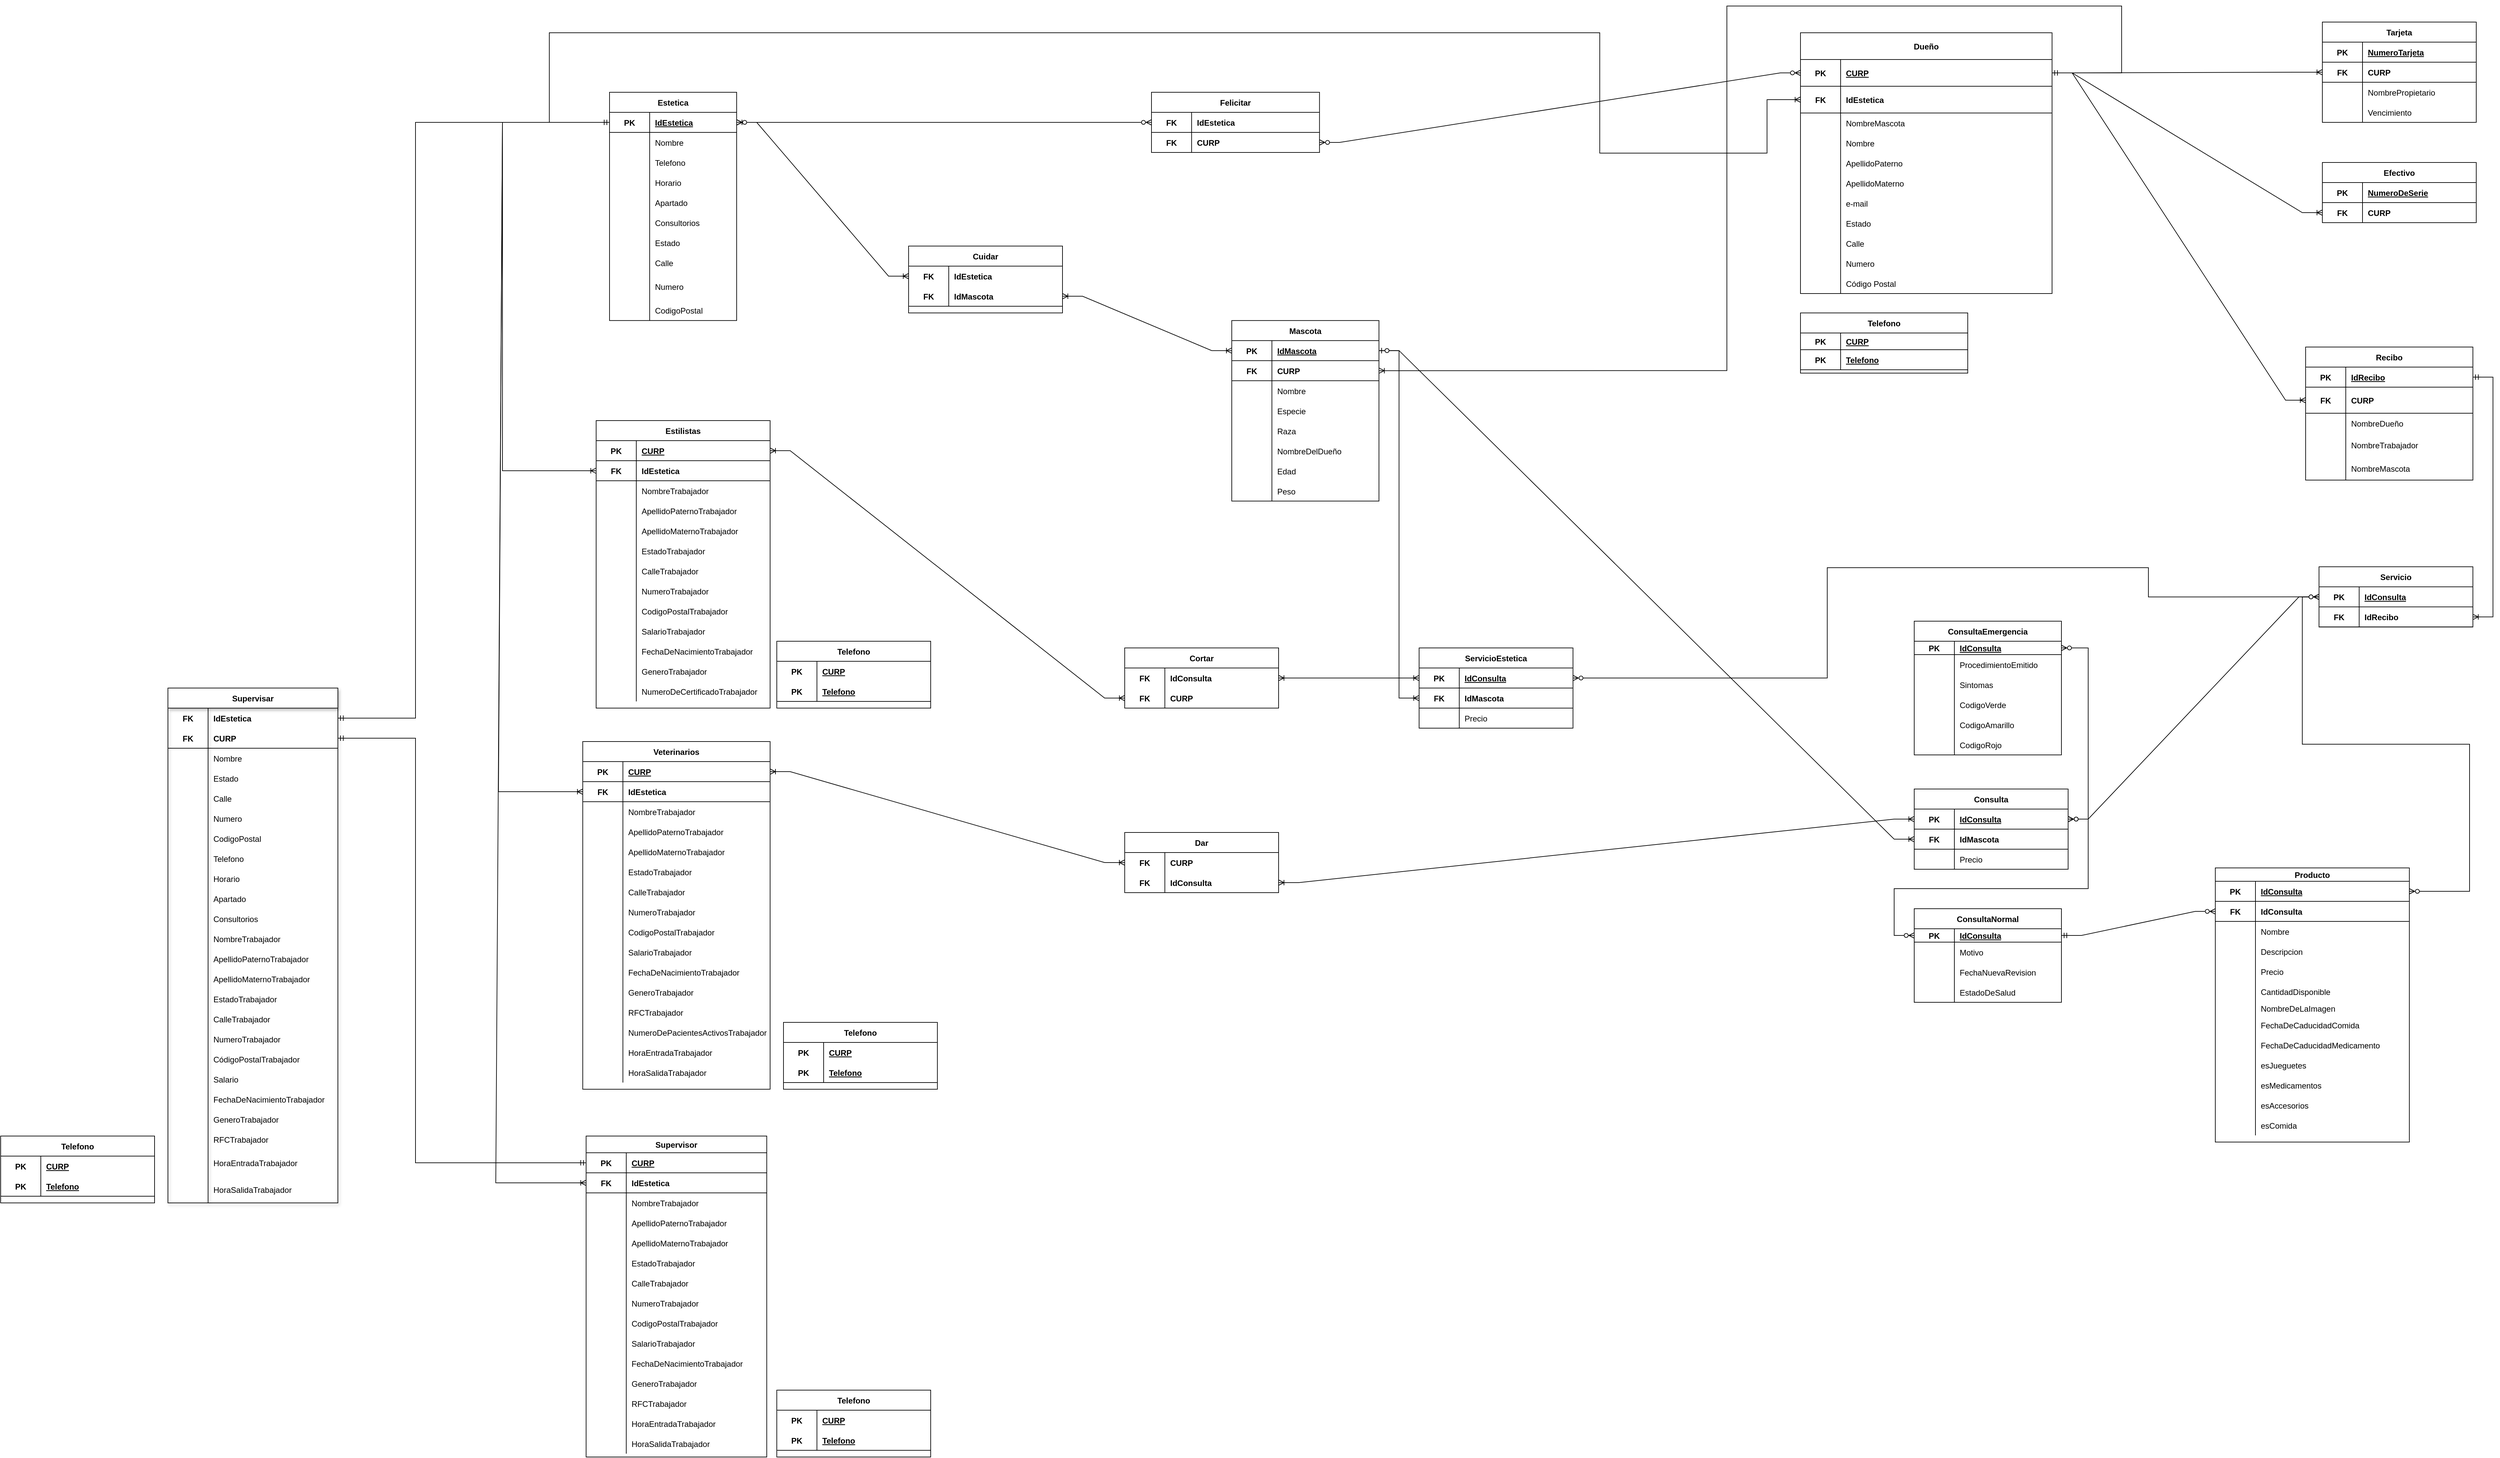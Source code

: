 <mxfile version="17.4.6" type="google"><diagram id="C5RBs43oDa-KdzZeNtuy" name="Page-1"><mxGraphModel grid="1" page="1" gridSize="10" guides="1" tooltips="1" connect="1" arrows="1" fold="1" pageScale="1" pageWidth="827" pageHeight="1169" background="none" math="0" shadow="0"><root><mxCell id="WIyWlLk6GJQsqaUBKTNV-0"/><mxCell id="WIyWlLk6GJQsqaUBKTNV-1" parent="WIyWlLk6GJQsqaUBKTNV-0"/><mxCell id="67qolT6kaNwtgy2asuTj-28" value="Supervisor" style="shape=table;startSize=25;container=1;collapsible=1;childLayout=tableLayout;fixedRows=1;rowLines=0;fontStyle=1;align=center;resizeLast=1;strokeColor=default;" vertex="1" parent="WIyWlLk6GJQsqaUBKTNV-1"><mxGeometry x="-895" y="1570" width="270" height="480" as="geometry"/></mxCell><mxCell id="67qolT6kaNwtgy2asuTj-29" value="" style="shape=tableRow;horizontal=0;startSize=0;swimlaneHead=0;swimlaneBody=0;fillColor=none;collapsible=0;dropTarget=0;points=[[0,0.5],[1,0.5]];portConstraint=eastwest;top=0;left=0;right=0;bottom=1;strokeColor=default;" vertex="1" parent="67qolT6kaNwtgy2asuTj-28"><mxGeometry y="25" width="270" height="30" as="geometry"/></mxCell><mxCell id="67qolT6kaNwtgy2asuTj-30" value="PK" style="shape=partialRectangle;connectable=0;fillColor=none;top=0;left=0;bottom=0;right=0;fontStyle=1;overflow=hidden;strokeColor=default;" vertex="1" parent="67qolT6kaNwtgy2asuTj-29"><mxGeometry width="60" height="30" as="geometry"><mxRectangle width="60" height="30" as="alternateBounds"/></mxGeometry></mxCell><mxCell id="67qolT6kaNwtgy2asuTj-31" value="CURP" style="shape=partialRectangle;connectable=0;fillColor=none;top=0;left=0;bottom=0;right=0;align=left;spacingLeft=6;fontStyle=5;overflow=hidden;strokeColor=default;" vertex="1" parent="67qolT6kaNwtgy2asuTj-29"><mxGeometry x="60" width="210" height="30" as="geometry"><mxRectangle width="210" height="30" as="alternateBounds"/></mxGeometry></mxCell><mxCell id="67qolT6kaNwtgy2asuTj-32" style="shape=tableRow;horizontal=0;startSize=0;swimlaneHead=0;swimlaneBody=0;fillColor=none;collapsible=0;dropTarget=0;points=[[0,0.5],[1,0.5]];portConstraint=eastwest;top=0;left=0;right=0;bottom=1;strokeColor=default;" vertex="1" parent="67qolT6kaNwtgy2asuTj-28"><mxGeometry y="55" width="270" height="30" as="geometry"/></mxCell><mxCell id="67qolT6kaNwtgy2asuTj-33" value="FK" style="shape=partialRectangle;connectable=0;fillColor=none;top=0;left=0;bottom=0;right=0;fontStyle=1;overflow=hidden;strokeColor=default;" vertex="1" parent="67qolT6kaNwtgy2asuTj-32"><mxGeometry width="60" height="30" as="geometry"><mxRectangle width="60" height="30" as="alternateBounds"/></mxGeometry></mxCell><mxCell id="67qolT6kaNwtgy2asuTj-34" value="IdEstetica" style="shape=partialRectangle;connectable=0;fillColor=none;top=0;left=0;bottom=0;right=0;align=left;spacingLeft=6;fontStyle=1;overflow=hidden;strokeColor=default;" vertex="1" parent="67qolT6kaNwtgy2asuTj-32"><mxGeometry x="60" width="210" height="30" as="geometry"><mxRectangle width="210" height="30" as="alternateBounds"/></mxGeometry></mxCell><mxCell id="67qolT6kaNwtgy2asuTj-35" value="" style="shape=tableRow;horizontal=0;startSize=0;swimlaneHead=0;swimlaneBody=0;fillColor=none;collapsible=0;dropTarget=0;points=[[0,0.5],[1,0.5]];portConstraint=eastwest;top=0;left=0;right=0;bottom=0;strokeColor=default;" vertex="1" parent="67qolT6kaNwtgy2asuTj-28"><mxGeometry y="85" width="270" height="30" as="geometry"/></mxCell><mxCell id="67qolT6kaNwtgy2asuTj-36" value="" style="shape=partialRectangle;connectable=0;fillColor=none;top=0;left=0;bottom=0;right=0;editable=1;overflow=hidden;strokeColor=default;" vertex="1" parent="67qolT6kaNwtgy2asuTj-35"><mxGeometry width="60" height="30" as="geometry"><mxRectangle width="60" height="30" as="alternateBounds"/></mxGeometry></mxCell><mxCell id="67qolT6kaNwtgy2asuTj-37" value="NombreTrabajador" style="shape=partialRectangle;connectable=0;fillColor=none;top=0;left=0;bottom=0;right=0;align=left;spacingLeft=6;overflow=hidden;strokeColor=default;" vertex="1" parent="67qolT6kaNwtgy2asuTj-35"><mxGeometry x="60" width="210" height="30" as="geometry"><mxRectangle width="210" height="30" as="alternateBounds"/></mxGeometry></mxCell><mxCell id="67qolT6kaNwtgy2asuTj-38" value="" style="shape=tableRow;horizontal=0;startSize=0;swimlaneHead=0;swimlaneBody=0;fillColor=none;collapsible=0;dropTarget=0;points=[[0,0.5],[1,0.5]];portConstraint=eastwest;top=0;left=0;right=0;bottom=0;strokeColor=default;" vertex="1" parent="67qolT6kaNwtgy2asuTj-28"><mxGeometry y="115" width="270" height="30" as="geometry"/></mxCell><mxCell id="67qolT6kaNwtgy2asuTj-39" value="" style="shape=partialRectangle;connectable=0;fillColor=none;top=0;left=0;bottom=0;right=0;editable=1;overflow=hidden;strokeColor=default;" vertex="1" parent="67qolT6kaNwtgy2asuTj-38"><mxGeometry width="60" height="30" as="geometry"><mxRectangle width="60" height="30" as="alternateBounds"/></mxGeometry></mxCell><mxCell id="67qolT6kaNwtgy2asuTj-40" value="ApellidoPaternoTrabajador" style="shape=partialRectangle;connectable=0;fillColor=none;top=0;left=0;bottom=0;right=0;align=left;spacingLeft=6;overflow=hidden;strokeColor=default;" vertex="1" parent="67qolT6kaNwtgy2asuTj-38"><mxGeometry x="60" width="210" height="30" as="geometry"><mxRectangle width="210" height="30" as="alternateBounds"/></mxGeometry></mxCell><mxCell id="67qolT6kaNwtgy2asuTj-41" style="shape=tableRow;horizontal=0;startSize=0;swimlaneHead=0;swimlaneBody=0;fillColor=none;collapsible=0;dropTarget=0;points=[[0,0.5],[1,0.5]];portConstraint=eastwest;top=0;left=0;right=0;bottom=0;strokeColor=default;" vertex="1" parent="67qolT6kaNwtgy2asuTj-28"><mxGeometry y="145" width="270" height="30" as="geometry"/></mxCell><mxCell id="67qolT6kaNwtgy2asuTj-42" style="shape=partialRectangle;connectable=0;fillColor=none;top=0;left=0;bottom=0;right=0;editable=1;overflow=hidden;strokeColor=default;" vertex="1" parent="67qolT6kaNwtgy2asuTj-41"><mxGeometry width="60" height="30" as="geometry"><mxRectangle width="60" height="30" as="alternateBounds"/></mxGeometry></mxCell><mxCell id="67qolT6kaNwtgy2asuTj-43" value="ApellidoMaternoTrabajador" style="shape=partialRectangle;connectable=0;fillColor=none;top=0;left=0;bottom=0;right=0;align=left;spacingLeft=6;overflow=hidden;strokeColor=default;" vertex="1" parent="67qolT6kaNwtgy2asuTj-41"><mxGeometry x="60" width="210" height="30" as="geometry"><mxRectangle width="210" height="30" as="alternateBounds"/></mxGeometry></mxCell><mxCell id="67qolT6kaNwtgy2asuTj-44" style="shape=tableRow;horizontal=0;startSize=0;swimlaneHead=0;swimlaneBody=0;fillColor=none;collapsible=0;dropTarget=0;points=[[0,0.5],[1,0.5]];portConstraint=eastwest;top=0;left=0;right=0;bottom=0;strokeColor=default;" vertex="1" parent="67qolT6kaNwtgy2asuTj-28"><mxGeometry y="175" width="270" height="30" as="geometry"/></mxCell><mxCell id="67qolT6kaNwtgy2asuTj-45" style="shape=partialRectangle;connectable=0;fillColor=none;top=0;left=0;bottom=0;right=0;editable=1;overflow=hidden;strokeColor=default;" vertex="1" parent="67qolT6kaNwtgy2asuTj-44"><mxGeometry width="60" height="30" as="geometry"><mxRectangle width="60" height="30" as="alternateBounds"/></mxGeometry></mxCell><mxCell id="67qolT6kaNwtgy2asuTj-46" value="EstadoTrabajador" style="shape=partialRectangle;connectable=0;fillColor=none;top=0;left=0;bottom=0;right=0;align=left;spacingLeft=6;overflow=hidden;strokeColor=default;" vertex="1" parent="67qolT6kaNwtgy2asuTj-44"><mxGeometry x="60" width="210" height="30" as="geometry"><mxRectangle width="210" height="30" as="alternateBounds"/></mxGeometry></mxCell><mxCell id="67qolT6kaNwtgy2asuTj-47" style="shape=tableRow;horizontal=0;startSize=0;swimlaneHead=0;swimlaneBody=0;fillColor=none;collapsible=0;dropTarget=0;points=[[0,0.5],[1,0.5]];portConstraint=eastwest;top=0;left=0;right=0;bottom=0;strokeColor=default;" vertex="1" parent="67qolT6kaNwtgy2asuTj-28"><mxGeometry y="205" width="270" height="30" as="geometry"/></mxCell><mxCell id="67qolT6kaNwtgy2asuTj-48" style="shape=partialRectangle;connectable=0;fillColor=none;top=0;left=0;bottom=0;right=0;editable=1;overflow=hidden;strokeColor=default;" vertex="1" parent="67qolT6kaNwtgy2asuTj-47"><mxGeometry width="60" height="30" as="geometry"><mxRectangle width="60" height="30" as="alternateBounds"/></mxGeometry></mxCell><mxCell id="67qolT6kaNwtgy2asuTj-49" value="CalleTrabajador" style="shape=partialRectangle;connectable=0;fillColor=none;top=0;left=0;bottom=0;right=0;align=left;spacingLeft=6;overflow=hidden;strokeColor=default;" vertex="1" parent="67qolT6kaNwtgy2asuTj-47"><mxGeometry x="60" width="210" height="30" as="geometry"><mxRectangle width="210" height="30" as="alternateBounds"/></mxGeometry></mxCell><mxCell id="67qolT6kaNwtgy2asuTj-50" style="shape=tableRow;horizontal=0;startSize=0;swimlaneHead=0;swimlaneBody=0;fillColor=none;collapsible=0;dropTarget=0;points=[[0,0.5],[1,0.5]];portConstraint=eastwest;top=0;left=0;right=0;bottom=0;strokeColor=default;" vertex="1" parent="67qolT6kaNwtgy2asuTj-28"><mxGeometry y="235" width="270" height="30" as="geometry"/></mxCell><mxCell id="67qolT6kaNwtgy2asuTj-51" style="shape=partialRectangle;connectable=0;fillColor=none;top=0;left=0;bottom=0;right=0;editable=1;overflow=hidden;strokeColor=default;" vertex="1" parent="67qolT6kaNwtgy2asuTj-50"><mxGeometry width="60" height="30" as="geometry"><mxRectangle width="60" height="30" as="alternateBounds"/></mxGeometry></mxCell><mxCell id="67qolT6kaNwtgy2asuTj-52" value="NumeroTrabajador" style="shape=partialRectangle;connectable=0;fillColor=none;top=0;left=0;bottom=0;right=0;align=left;spacingLeft=6;overflow=hidden;strokeColor=default;" vertex="1" parent="67qolT6kaNwtgy2asuTj-50"><mxGeometry x="60" width="210" height="30" as="geometry"><mxRectangle width="210" height="30" as="alternateBounds"/></mxGeometry></mxCell><mxCell id="67qolT6kaNwtgy2asuTj-53" style="shape=tableRow;horizontal=0;startSize=0;swimlaneHead=0;swimlaneBody=0;fillColor=none;collapsible=0;dropTarget=0;points=[[0,0.5],[1,0.5]];portConstraint=eastwest;top=0;left=0;right=0;bottom=0;strokeColor=default;" vertex="1" parent="67qolT6kaNwtgy2asuTj-28"><mxGeometry y="265" width="270" height="30" as="geometry"/></mxCell><mxCell id="67qolT6kaNwtgy2asuTj-54" style="shape=partialRectangle;connectable=0;fillColor=none;top=0;left=0;bottom=0;right=0;editable=1;overflow=hidden;strokeColor=default;" vertex="1" parent="67qolT6kaNwtgy2asuTj-53"><mxGeometry width="60" height="30" as="geometry"><mxRectangle width="60" height="30" as="alternateBounds"/></mxGeometry></mxCell><mxCell id="67qolT6kaNwtgy2asuTj-55" value="CodigoPostalTrabajador" style="shape=partialRectangle;connectable=0;fillColor=none;top=0;left=0;bottom=0;right=0;align=left;spacingLeft=6;overflow=hidden;strokeColor=default;" vertex="1" parent="67qolT6kaNwtgy2asuTj-53"><mxGeometry x="60" width="210" height="30" as="geometry"><mxRectangle width="210" height="30" as="alternateBounds"/></mxGeometry></mxCell><mxCell id="67qolT6kaNwtgy2asuTj-56" style="shape=tableRow;horizontal=0;startSize=0;swimlaneHead=0;swimlaneBody=0;fillColor=none;collapsible=0;dropTarget=0;points=[[0,0.5],[1,0.5]];portConstraint=eastwest;top=0;left=0;right=0;bottom=0;strokeColor=default;" vertex="1" parent="67qolT6kaNwtgy2asuTj-28"><mxGeometry y="295" width="270" height="30" as="geometry"/></mxCell><mxCell id="67qolT6kaNwtgy2asuTj-57" style="shape=partialRectangle;connectable=0;fillColor=none;top=0;left=0;bottom=0;right=0;editable=1;overflow=hidden;strokeColor=default;" vertex="1" parent="67qolT6kaNwtgy2asuTj-56"><mxGeometry width="60" height="30" as="geometry"><mxRectangle width="60" height="30" as="alternateBounds"/></mxGeometry></mxCell><mxCell id="67qolT6kaNwtgy2asuTj-58" value="SalarioTrabajador" style="shape=partialRectangle;connectable=0;fillColor=none;top=0;left=0;bottom=0;right=0;align=left;spacingLeft=6;overflow=hidden;strokeColor=default;" vertex="1" parent="67qolT6kaNwtgy2asuTj-56"><mxGeometry x="60" width="210" height="30" as="geometry"><mxRectangle width="210" height="30" as="alternateBounds"/></mxGeometry></mxCell><mxCell id="67qolT6kaNwtgy2asuTj-59" style="shape=tableRow;horizontal=0;startSize=0;swimlaneHead=0;swimlaneBody=0;fillColor=none;collapsible=0;dropTarget=0;points=[[0,0.5],[1,0.5]];portConstraint=eastwest;top=0;left=0;right=0;bottom=0;strokeColor=default;" vertex="1" parent="67qolT6kaNwtgy2asuTj-28"><mxGeometry y="325" width="270" height="30" as="geometry"/></mxCell><mxCell id="67qolT6kaNwtgy2asuTj-60" style="shape=partialRectangle;connectable=0;fillColor=none;top=0;left=0;bottom=0;right=0;editable=1;overflow=hidden;strokeColor=default;" vertex="1" parent="67qolT6kaNwtgy2asuTj-59"><mxGeometry width="60" height="30" as="geometry"><mxRectangle width="60" height="30" as="alternateBounds"/></mxGeometry></mxCell><mxCell id="67qolT6kaNwtgy2asuTj-61" value="FechaDeNacimientoTrabajador" style="shape=partialRectangle;connectable=0;fillColor=none;top=0;left=0;bottom=0;right=0;align=left;spacingLeft=6;overflow=hidden;strokeColor=default;" vertex="1" parent="67qolT6kaNwtgy2asuTj-59"><mxGeometry x="60" width="210" height="30" as="geometry"><mxRectangle width="210" height="30" as="alternateBounds"/></mxGeometry></mxCell><mxCell id="67qolT6kaNwtgy2asuTj-62" style="shape=tableRow;horizontal=0;startSize=0;swimlaneHead=0;swimlaneBody=0;fillColor=none;collapsible=0;dropTarget=0;points=[[0,0.5],[1,0.5]];portConstraint=eastwest;top=0;left=0;right=0;bottom=0;strokeColor=default;" vertex="1" parent="67qolT6kaNwtgy2asuTj-28"><mxGeometry y="355" width="270" height="30" as="geometry"/></mxCell><mxCell id="67qolT6kaNwtgy2asuTj-63" style="shape=partialRectangle;connectable=0;fillColor=none;top=0;left=0;bottom=0;right=0;editable=1;overflow=hidden;strokeColor=default;" vertex="1" parent="67qolT6kaNwtgy2asuTj-62"><mxGeometry width="60" height="30" as="geometry"><mxRectangle width="60" height="30" as="alternateBounds"/></mxGeometry></mxCell><mxCell id="67qolT6kaNwtgy2asuTj-64" value="GeneroTrabajador" style="shape=partialRectangle;connectable=0;fillColor=none;top=0;left=0;bottom=0;right=0;align=left;spacingLeft=6;overflow=hidden;strokeColor=default;" vertex="1" parent="67qolT6kaNwtgy2asuTj-62"><mxGeometry x="60" width="210" height="30" as="geometry"><mxRectangle width="210" height="30" as="alternateBounds"/></mxGeometry></mxCell><mxCell id="67qolT6kaNwtgy2asuTj-65" style="shape=tableRow;horizontal=0;startSize=0;swimlaneHead=0;swimlaneBody=0;fillColor=none;collapsible=0;dropTarget=0;points=[[0,0.5],[1,0.5]];portConstraint=eastwest;top=0;left=0;right=0;bottom=0;strokeColor=default;" vertex="1" parent="67qolT6kaNwtgy2asuTj-28"><mxGeometry y="385" width="270" height="30" as="geometry"/></mxCell><mxCell id="67qolT6kaNwtgy2asuTj-66" style="shape=partialRectangle;connectable=0;fillColor=none;top=0;left=0;bottom=0;right=0;editable=1;overflow=hidden;strokeColor=default;" vertex="1" parent="67qolT6kaNwtgy2asuTj-65"><mxGeometry width="60" height="30" as="geometry"><mxRectangle width="60" height="30" as="alternateBounds"/></mxGeometry></mxCell><mxCell id="67qolT6kaNwtgy2asuTj-67" value="RFCTrabajador" style="shape=partialRectangle;connectable=0;fillColor=none;top=0;left=0;bottom=0;right=0;align=left;spacingLeft=6;overflow=hidden;strokeColor=default;" vertex="1" parent="67qolT6kaNwtgy2asuTj-65"><mxGeometry x="60" width="210" height="30" as="geometry"><mxRectangle width="210" height="30" as="alternateBounds"/></mxGeometry></mxCell><mxCell id="67qolT6kaNwtgy2asuTj-68" style="shape=tableRow;horizontal=0;startSize=0;swimlaneHead=0;swimlaneBody=0;fillColor=none;collapsible=0;dropTarget=0;points=[[0,0.5],[1,0.5]];portConstraint=eastwest;top=0;left=0;right=0;bottom=0;strokeColor=default;" vertex="1" parent="67qolT6kaNwtgy2asuTj-28"><mxGeometry y="415" width="270" height="30" as="geometry"/></mxCell><mxCell id="67qolT6kaNwtgy2asuTj-69" style="shape=partialRectangle;connectable=0;fillColor=none;top=0;left=0;bottom=0;right=0;editable=1;overflow=hidden;strokeColor=default;" vertex="1" parent="67qolT6kaNwtgy2asuTj-68"><mxGeometry width="60" height="30" as="geometry"><mxRectangle width="60" height="30" as="alternateBounds"/></mxGeometry></mxCell><mxCell id="67qolT6kaNwtgy2asuTj-70" value="HoraEntradaTrabajador" style="shape=partialRectangle;connectable=0;fillColor=none;top=0;left=0;bottom=0;right=0;align=left;spacingLeft=6;overflow=hidden;strokeColor=default;" vertex="1" parent="67qolT6kaNwtgy2asuTj-68"><mxGeometry x="60" width="210" height="30" as="geometry"><mxRectangle width="210" height="30" as="alternateBounds"/></mxGeometry></mxCell><mxCell id="67qolT6kaNwtgy2asuTj-71" style="shape=tableRow;horizontal=0;startSize=0;swimlaneHead=0;swimlaneBody=0;fillColor=none;collapsible=0;dropTarget=0;points=[[0,0.5],[1,0.5]];portConstraint=eastwest;top=0;left=0;right=0;bottom=0;strokeColor=default;" vertex="1" parent="67qolT6kaNwtgy2asuTj-28"><mxGeometry y="445" width="270" height="30" as="geometry"/></mxCell><mxCell id="67qolT6kaNwtgy2asuTj-72" style="shape=partialRectangle;connectable=0;fillColor=none;top=0;left=0;bottom=0;right=0;editable=1;overflow=hidden;strokeColor=default;" vertex="1" parent="67qolT6kaNwtgy2asuTj-71"><mxGeometry width="60" height="30" as="geometry"><mxRectangle width="60" height="30" as="alternateBounds"/></mxGeometry></mxCell><mxCell id="67qolT6kaNwtgy2asuTj-73" value="HoraSalidaTrabajador" style="shape=partialRectangle;connectable=0;fillColor=none;top=0;left=0;bottom=0;right=0;align=left;spacingLeft=6;overflow=hidden;strokeColor=default;" vertex="1" parent="67qolT6kaNwtgy2asuTj-71"><mxGeometry x="60" width="210" height="30" as="geometry"><mxRectangle width="210" height="30" as="alternateBounds"/></mxGeometry></mxCell><mxCell id="67qolT6kaNwtgy2asuTj-74" value="" style="edgeStyle=entityRelationEdgeStyle;fontSize=12;html=1;endArrow=ERoneToMany;startArrow=ERzeroToOne;rounded=0;entryX=0;entryY=0.5;entryDx=0;entryDy=0;exitX=1;exitY=0.5;exitDx=0;exitDy=0;" edge="1" parent="WIyWlLk6GJQsqaUBKTNV-1" source="67qolT6kaNwtgy2asuTj-119" target="67qolT6kaNwtgy2asuTj-491"><mxGeometry width="100" height="100" relative="1" as="geometry"><mxPoint x="330" y="640" as="sourcePoint"/><mxPoint x="260.0" y="1285" as="targetPoint"/></mxGeometry></mxCell><mxCell id="67qolT6kaNwtgy2asuTj-77" value="Servicio" style="shape=table;startSize=30;container=1;collapsible=1;childLayout=tableLayout;fixedRows=1;rowLines=0;fontStyle=1;align=center;resizeLast=1;strokeColor=default;" vertex="1" parent="WIyWlLk6GJQsqaUBKTNV-1"><mxGeometry x="1695" y="718.67" width="230" height="90" as="geometry"/></mxCell><mxCell id="9JYgTxyN918NpsHqaPYI-9" style="shape=tableRow;horizontal=0;startSize=0;swimlaneHead=0;swimlaneBody=0;fillColor=none;collapsible=0;dropTarget=0;points=[[0,0.5],[1,0.5]];portConstraint=eastwest;top=0;left=0;right=0;bottom=1;strokeColor=default;" vertex="1" parent="67qolT6kaNwtgy2asuTj-77"><mxGeometry y="30" width="230" height="30" as="geometry"/></mxCell><mxCell id="9JYgTxyN918NpsHqaPYI-10" value="PK" style="shape=partialRectangle;connectable=0;fillColor=none;top=0;left=0;bottom=0;right=0;fontStyle=1;overflow=hidden;strokeColor=default;" vertex="1" parent="9JYgTxyN918NpsHqaPYI-9"><mxGeometry width="60" height="30" as="geometry"><mxRectangle width="60" height="30" as="alternateBounds"/></mxGeometry></mxCell><mxCell id="9JYgTxyN918NpsHqaPYI-11" value="IdConsulta" style="shape=partialRectangle;connectable=0;fillColor=none;top=0;left=0;bottom=0;right=0;align=left;spacingLeft=6;fontStyle=5;overflow=hidden;strokeColor=default;" vertex="1" parent="9JYgTxyN918NpsHqaPYI-9"><mxGeometry x="60" width="170" height="30" as="geometry"><mxRectangle width="170" height="30" as="alternateBounds"/></mxGeometry></mxCell><mxCell id="67qolT6kaNwtgy2asuTj-78" value="" style="shape=tableRow;horizontal=0;startSize=0;swimlaneHead=0;swimlaneBody=0;fillColor=none;collapsible=0;dropTarget=0;points=[[0,0.5],[1,0.5]];portConstraint=eastwest;top=0;left=0;right=0;bottom=1;strokeColor=default;" vertex="1" parent="67qolT6kaNwtgy2asuTj-77"><mxGeometry y="60" width="230" height="30" as="geometry"/></mxCell><mxCell id="67qolT6kaNwtgy2asuTj-79" value="FK" style="shape=partialRectangle;connectable=0;fillColor=none;top=0;left=0;bottom=0;right=0;fontStyle=1;overflow=hidden;strokeColor=default;" vertex="1" parent="67qolT6kaNwtgy2asuTj-78"><mxGeometry width="60" height="30" as="geometry"><mxRectangle width="60" height="30" as="alternateBounds"/></mxGeometry></mxCell><mxCell id="67qolT6kaNwtgy2asuTj-80" value="IdRecibo" style="shape=partialRectangle;connectable=0;fillColor=none;top=0;left=0;bottom=0;right=0;align=left;spacingLeft=6;fontStyle=1;overflow=hidden;strokeColor=default;" vertex="1" parent="67qolT6kaNwtgy2asuTj-78"><mxGeometry x="60" width="170" height="30" as="geometry"><mxRectangle width="170" height="30" as="alternateBounds"/></mxGeometry></mxCell><mxCell id="67qolT6kaNwtgy2asuTj-81" value="Producto" style="shape=table;startSize=20;container=1;collapsible=1;childLayout=tableLayout;fixedRows=1;rowLines=0;fontStyle=1;align=center;resizeLast=1;strokeColor=default;" vertex="1" parent="WIyWlLk6GJQsqaUBKTNV-1"><mxGeometry x="1540" y="1169" width="290" height="410" as="geometry"/></mxCell><mxCell id="67qolT6kaNwtgy2asuTj-82" value="" style="shape=tableRow;horizontal=0;startSize=0;swimlaneHead=0;swimlaneBody=0;fillColor=none;collapsible=0;dropTarget=0;points=[[0,0.5],[1,0.5]];portConstraint=eastwest;top=0;left=0;right=0;bottom=1;strokeColor=default;" vertex="1" parent="67qolT6kaNwtgy2asuTj-81"><mxGeometry y="20" width="290" height="30" as="geometry"/></mxCell><mxCell id="67qolT6kaNwtgy2asuTj-83" value="PK" style="shape=partialRectangle;connectable=0;fillColor=none;top=0;left=0;bottom=0;right=0;fontStyle=1;overflow=hidden;strokeColor=default;" vertex="1" parent="67qolT6kaNwtgy2asuTj-82"><mxGeometry width="60" height="30" as="geometry"><mxRectangle width="60" height="30" as="alternateBounds"/></mxGeometry></mxCell><mxCell id="67qolT6kaNwtgy2asuTj-84" value="IdConsulta" style="shape=partialRectangle;connectable=0;fillColor=none;top=0;left=0;bottom=0;right=0;align=left;spacingLeft=6;fontStyle=5;overflow=hidden;strokeColor=default;" vertex="1" parent="67qolT6kaNwtgy2asuTj-82"><mxGeometry x="60" width="230" height="30" as="geometry"><mxRectangle width="230" height="30" as="alternateBounds"/></mxGeometry></mxCell><mxCell id="67qolT6kaNwtgy2asuTj-85" style="shape=tableRow;horizontal=0;startSize=0;swimlaneHead=0;swimlaneBody=0;fillColor=none;collapsible=0;dropTarget=0;points=[[0,0.5],[1,0.5]];portConstraint=eastwest;top=0;left=0;right=0;bottom=1;strokeColor=default;" vertex="1" parent="67qolT6kaNwtgy2asuTj-81"><mxGeometry y="50" width="290" height="30" as="geometry"/></mxCell><mxCell id="67qolT6kaNwtgy2asuTj-86" value="FK" style="shape=partialRectangle;connectable=0;fillColor=none;top=0;left=0;bottom=0;right=0;fontStyle=1;overflow=hidden;strokeColor=default;" vertex="1" parent="67qolT6kaNwtgy2asuTj-85"><mxGeometry width="60" height="30" as="geometry"><mxRectangle width="60" height="30" as="alternateBounds"/></mxGeometry></mxCell><mxCell id="67qolT6kaNwtgy2asuTj-87" value="IdConsulta" style="shape=partialRectangle;connectable=0;fillColor=none;top=0;left=0;bottom=0;right=0;align=left;spacingLeft=6;fontStyle=1;overflow=hidden;strokeColor=default;" vertex="1" parent="67qolT6kaNwtgy2asuTj-85"><mxGeometry x="60" width="230" height="30" as="geometry"><mxRectangle width="230" height="30" as="alternateBounds"/></mxGeometry></mxCell><mxCell id="9JYgTxyN918NpsHqaPYI-12" style="shape=tableRow;horizontal=0;startSize=0;swimlaneHead=0;swimlaneBody=0;fillColor=none;collapsible=0;dropTarget=0;points=[[0,0.5],[1,0.5]];portConstraint=eastwest;top=0;left=0;right=0;bottom=0;strokeColor=default;" vertex="1" parent="67qolT6kaNwtgy2asuTj-81"><mxGeometry y="80" width="290" height="30" as="geometry"/></mxCell><mxCell id="9JYgTxyN918NpsHqaPYI-13" style="shape=partialRectangle;connectable=0;fillColor=none;top=0;left=0;bottom=0;right=0;editable=1;overflow=hidden;strokeColor=default;" vertex="1" parent="9JYgTxyN918NpsHqaPYI-12"><mxGeometry width="60" height="30" as="geometry"><mxRectangle width="60" height="30" as="alternateBounds"/></mxGeometry></mxCell><mxCell id="9JYgTxyN918NpsHqaPYI-14" value="Nombre" style="shape=partialRectangle;connectable=0;fillColor=none;top=0;left=0;bottom=0;right=0;align=left;spacingLeft=6;overflow=hidden;strokeColor=default;" vertex="1" parent="9JYgTxyN918NpsHqaPYI-12"><mxGeometry x="60" width="230" height="30" as="geometry"><mxRectangle width="230" height="30" as="alternateBounds"/></mxGeometry></mxCell><mxCell id="67qolT6kaNwtgy2asuTj-88" value="" style="shape=tableRow;horizontal=0;startSize=0;swimlaneHead=0;swimlaneBody=0;fillColor=none;collapsible=0;dropTarget=0;points=[[0,0.5],[1,0.5]];portConstraint=eastwest;top=0;left=0;right=0;bottom=0;strokeColor=default;" vertex="1" parent="67qolT6kaNwtgy2asuTj-81"><mxGeometry y="110" width="290" height="30" as="geometry"/></mxCell><mxCell id="67qolT6kaNwtgy2asuTj-89" value="" style="shape=partialRectangle;connectable=0;fillColor=none;top=0;left=0;bottom=0;right=0;editable=1;overflow=hidden;strokeColor=default;" vertex="1" parent="67qolT6kaNwtgy2asuTj-88"><mxGeometry width="60" height="30" as="geometry"><mxRectangle width="60" height="30" as="alternateBounds"/></mxGeometry></mxCell><mxCell id="67qolT6kaNwtgy2asuTj-90" value="Descripcion" style="shape=partialRectangle;connectable=0;fillColor=none;top=0;left=0;bottom=0;right=0;align=left;spacingLeft=6;overflow=hidden;strokeColor=default;" vertex="1" parent="67qolT6kaNwtgy2asuTj-88"><mxGeometry x="60" width="230" height="30" as="geometry"><mxRectangle width="230" height="30" as="alternateBounds"/></mxGeometry></mxCell><mxCell id="67qolT6kaNwtgy2asuTj-91" value="" style="shape=tableRow;horizontal=0;startSize=0;swimlaneHead=0;swimlaneBody=0;fillColor=none;collapsible=0;dropTarget=0;points=[[0,0.5],[1,0.5]];portConstraint=eastwest;top=0;left=0;right=0;bottom=0;strokeColor=default;" vertex="1" parent="67qolT6kaNwtgy2asuTj-81"><mxGeometry y="140" width="290" height="30" as="geometry"/></mxCell><mxCell id="67qolT6kaNwtgy2asuTj-92" value="" style="shape=partialRectangle;connectable=0;fillColor=none;top=0;left=0;bottom=0;right=0;editable=1;overflow=hidden;strokeColor=default;" vertex="1" parent="67qolT6kaNwtgy2asuTj-91"><mxGeometry width="60" height="30" as="geometry"><mxRectangle width="60" height="30" as="alternateBounds"/></mxGeometry></mxCell><mxCell id="67qolT6kaNwtgy2asuTj-93" value="Precio" style="shape=partialRectangle;connectable=0;fillColor=none;top=0;left=0;bottom=0;right=0;align=left;spacingLeft=6;overflow=hidden;strokeColor=default;" vertex="1" parent="67qolT6kaNwtgy2asuTj-91"><mxGeometry x="60" width="230" height="30" as="geometry"><mxRectangle width="230" height="30" as="alternateBounds"/></mxGeometry></mxCell><mxCell id="67qolT6kaNwtgy2asuTj-94" style="shape=tableRow;horizontal=0;startSize=0;swimlaneHead=0;swimlaneBody=0;fillColor=none;collapsible=0;dropTarget=0;points=[[0,0.5],[1,0.5]];portConstraint=eastwest;top=0;left=0;right=0;bottom=0;strokeColor=default;" vertex="1" parent="67qolT6kaNwtgy2asuTj-81"><mxGeometry y="170" width="290" height="30" as="geometry"/></mxCell><mxCell id="67qolT6kaNwtgy2asuTj-95" style="shape=partialRectangle;connectable=0;fillColor=none;top=0;left=0;bottom=0;right=0;editable=1;overflow=hidden;strokeColor=default;" vertex="1" parent="67qolT6kaNwtgy2asuTj-94"><mxGeometry width="60" height="30" as="geometry"><mxRectangle width="60" height="30" as="alternateBounds"/></mxGeometry></mxCell><mxCell id="67qolT6kaNwtgy2asuTj-96" value="CantidadDisponible" style="shape=partialRectangle;connectable=0;fillColor=none;top=0;left=0;bottom=0;right=0;align=left;spacingLeft=6;overflow=hidden;strokeColor=default;" vertex="1" parent="67qolT6kaNwtgy2asuTj-94"><mxGeometry x="60" width="230" height="30" as="geometry"><mxRectangle width="230" height="30" as="alternateBounds"/></mxGeometry></mxCell><mxCell id="67qolT6kaNwtgy2asuTj-97" style="shape=tableRow;horizontal=0;startSize=0;swimlaneHead=0;swimlaneBody=0;fillColor=none;collapsible=0;dropTarget=0;points=[[0,0.5],[1,0.5]];portConstraint=eastwest;top=0;left=0;right=0;bottom=0;strokeColor=default;" vertex="1" parent="67qolT6kaNwtgy2asuTj-81"><mxGeometry y="200" width="290" height="20" as="geometry"/></mxCell><mxCell id="67qolT6kaNwtgy2asuTj-98" style="shape=partialRectangle;connectable=0;fillColor=none;top=0;left=0;bottom=0;right=0;editable=1;overflow=hidden;strokeColor=default;" vertex="1" parent="67qolT6kaNwtgy2asuTj-97"><mxGeometry width="60" height="20" as="geometry"><mxRectangle width="60" height="20" as="alternateBounds"/></mxGeometry></mxCell><mxCell id="67qolT6kaNwtgy2asuTj-99" value="NombreDeLaImagen" style="shape=partialRectangle;connectable=0;fillColor=none;top=0;left=0;bottom=0;right=0;align=left;spacingLeft=6;overflow=hidden;strokeColor=default;" vertex="1" parent="67qolT6kaNwtgy2asuTj-97"><mxGeometry x="60" width="230" height="20" as="geometry"><mxRectangle width="230" height="20" as="alternateBounds"/></mxGeometry></mxCell><mxCell id="67qolT6kaNwtgy2asuTj-100" style="shape=tableRow;horizontal=0;startSize=0;swimlaneHead=0;swimlaneBody=0;fillColor=none;collapsible=0;dropTarget=0;points=[[0,0.5],[1,0.5]];portConstraint=eastwest;top=0;left=0;right=0;bottom=0;strokeColor=default;" vertex="1" parent="67qolT6kaNwtgy2asuTj-81"><mxGeometry y="220" width="290" height="30" as="geometry"/></mxCell><mxCell id="67qolT6kaNwtgy2asuTj-101" style="shape=partialRectangle;connectable=0;fillColor=none;top=0;left=0;bottom=0;right=0;editable=1;overflow=hidden;strokeColor=default;" vertex="1" parent="67qolT6kaNwtgy2asuTj-100"><mxGeometry width="60" height="30" as="geometry"><mxRectangle width="60" height="30" as="alternateBounds"/></mxGeometry></mxCell><mxCell id="67qolT6kaNwtgy2asuTj-102" value="FechaDeCaducidadComida" style="shape=partialRectangle;connectable=0;fillColor=none;top=0;left=0;bottom=0;right=0;align=left;spacingLeft=6;overflow=hidden;strokeColor=default;" vertex="1" parent="67qolT6kaNwtgy2asuTj-100"><mxGeometry x="60" width="230" height="30" as="geometry"><mxRectangle width="230" height="30" as="alternateBounds"/></mxGeometry></mxCell><mxCell id="67qolT6kaNwtgy2asuTj-103" style="shape=tableRow;horizontal=0;startSize=0;swimlaneHead=0;swimlaneBody=0;fillColor=none;collapsible=0;dropTarget=0;points=[[0,0.5],[1,0.5]];portConstraint=eastwest;top=0;left=0;right=0;bottom=0;strokeColor=default;" vertex="1" parent="67qolT6kaNwtgy2asuTj-81"><mxGeometry y="250" width="290" height="30" as="geometry"/></mxCell><mxCell id="67qolT6kaNwtgy2asuTj-104" style="shape=partialRectangle;connectable=0;fillColor=none;top=0;left=0;bottom=0;right=0;editable=1;overflow=hidden;strokeColor=default;" vertex="1" parent="67qolT6kaNwtgy2asuTj-103"><mxGeometry width="60" height="30" as="geometry"><mxRectangle width="60" height="30" as="alternateBounds"/></mxGeometry></mxCell><mxCell id="67qolT6kaNwtgy2asuTj-105" value="FechaDeCaducidadMedicamento" style="shape=partialRectangle;connectable=0;fillColor=none;top=0;left=0;bottom=0;right=0;align=left;spacingLeft=6;overflow=hidden;strokeColor=default;" vertex="1" parent="67qolT6kaNwtgy2asuTj-103"><mxGeometry x="60" width="230" height="30" as="geometry"><mxRectangle width="230" height="30" as="alternateBounds"/></mxGeometry></mxCell><mxCell id="67qolT6kaNwtgy2asuTj-106" style="shape=tableRow;horizontal=0;startSize=0;swimlaneHead=0;swimlaneBody=0;fillColor=none;collapsible=0;dropTarget=0;points=[[0,0.5],[1,0.5]];portConstraint=eastwest;top=0;left=0;right=0;bottom=0;strokeColor=default;" vertex="1" parent="67qolT6kaNwtgy2asuTj-81"><mxGeometry y="280" width="290" height="30" as="geometry"/></mxCell><mxCell id="67qolT6kaNwtgy2asuTj-107" style="shape=partialRectangle;connectable=0;fillColor=none;top=0;left=0;bottom=0;right=0;editable=1;overflow=hidden;strokeColor=default;" vertex="1" parent="67qolT6kaNwtgy2asuTj-106"><mxGeometry width="60" height="30" as="geometry"><mxRectangle width="60" height="30" as="alternateBounds"/></mxGeometry></mxCell><mxCell id="67qolT6kaNwtgy2asuTj-108" value="esJueguetes" style="shape=partialRectangle;connectable=0;fillColor=none;top=0;left=0;bottom=0;right=0;align=left;spacingLeft=6;overflow=hidden;strokeColor=default;" vertex="1" parent="67qolT6kaNwtgy2asuTj-106"><mxGeometry x="60" width="230" height="30" as="geometry"><mxRectangle width="230" height="30" as="alternateBounds"/></mxGeometry></mxCell><mxCell id="67qolT6kaNwtgy2asuTj-109" style="shape=tableRow;horizontal=0;startSize=0;swimlaneHead=0;swimlaneBody=0;fillColor=none;collapsible=0;dropTarget=0;points=[[0,0.5],[1,0.5]];portConstraint=eastwest;top=0;left=0;right=0;bottom=0;strokeColor=default;" vertex="1" parent="67qolT6kaNwtgy2asuTj-81"><mxGeometry y="310" width="290" height="30" as="geometry"/></mxCell><mxCell id="67qolT6kaNwtgy2asuTj-110" style="shape=partialRectangle;connectable=0;fillColor=none;top=0;left=0;bottom=0;right=0;editable=1;overflow=hidden;strokeColor=default;" vertex="1" parent="67qolT6kaNwtgy2asuTj-109"><mxGeometry width="60" height="30" as="geometry"><mxRectangle width="60" height="30" as="alternateBounds"/></mxGeometry></mxCell><mxCell id="67qolT6kaNwtgy2asuTj-111" value="esMedicamentos" style="shape=partialRectangle;connectable=0;fillColor=none;top=0;left=0;bottom=0;right=0;align=left;spacingLeft=6;overflow=hidden;strokeColor=default;" vertex="1" parent="67qolT6kaNwtgy2asuTj-109"><mxGeometry x="60" width="230" height="30" as="geometry"><mxRectangle width="230" height="30" as="alternateBounds"/></mxGeometry></mxCell><mxCell id="67qolT6kaNwtgy2asuTj-112" style="shape=tableRow;horizontal=0;startSize=0;swimlaneHead=0;swimlaneBody=0;fillColor=none;collapsible=0;dropTarget=0;points=[[0,0.5],[1,0.5]];portConstraint=eastwest;top=0;left=0;right=0;bottom=0;strokeColor=default;" vertex="1" parent="67qolT6kaNwtgy2asuTj-81"><mxGeometry y="340" width="290" height="30" as="geometry"/></mxCell><mxCell id="67qolT6kaNwtgy2asuTj-113" style="shape=partialRectangle;connectable=0;fillColor=none;top=0;left=0;bottom=0;right=0;editable=1;overflow=hidden;strokeColor=default;" vertex="1" parent="67qolT6kaNwtgy2asuTj-112"><mxGeometry width="60" height="30" as="geometry"><mxRectangle width="60" height="30" as="alternateBounds"/></mxGeometry></mxCell><mxCell id="67qolT6kaNwtgy2asuTj-114" value="esAccesorios" style="shape=partialRectangle;connectable=0;fillColor=none;top=0;left=0;bottom=0;right=0;align=left;spacingLeft=6;overflow=hidden;strokeColor=default;" vertex="1" parent="67qolT6kaNwtgy2asuTj-112"><mxGeometry x="60" width="230" height="30" as="geometry"><mxRectangle width="230" height="30" as="alternateBounds"/></mxGeometry></mxCell><mxCell id="67qolT6kaNwtgy2asuTj-115" style="shape=tableRow;horizontal=0;startSize=0;swimlaneHead=0;swimlaneBody=0;fillColor=none;collapsible=0;dropTarget=0;points=[[0,0.5],[1,0.5]];portConstraint=eastwest;top=0;left=0;right=0;bottom=0;strokeColor=default;" vertex="1" parent="67qolT6kaNwtgy2asuTj-81"><mxGeometry y="370" width="290" height="30" as="geometry"/></mxCell><mxCell id="67qolT6kaNwtgy2asuTj-116" style="shape=partialRectangle;connectable=0;fillColor=none;top=0;left=0;bottom=0;right=0;editable=1;overflow=hidden;strokeColor=default;" vertex="1" parent="67qolT6kaNwtgy2asuTj-115"><mxGeometry width="60" height="30" as="geometry"><mxRectangle width="60" height="30" as="alternateBounds"/></mxGeometry></mxCell><mxCell id="67qolT6kaNwtgy2asuTj-117" value="esComida" style="shape=partialRectangle;connectable=0;fillColor=none;top=0;left=0;bottom=0;right=0;align=left;spacingLeft=6;overflow=hidden;strokeColor=default;" vertex="1" parent="67qolT6kaNwtgy2asuTj-115"><mxGeometry x="60" width="230" height="30" as="geometry"><mxRectangle width="230" height="30" as="alternateBounds"/></mxGeometry></mxCell><mxCell id="67qolT6kaNwtgy2asuTj-118" value="Mascota" style="shape=table;startSize=30;container=1;collapsible=1;childLayout=tableLayout;fixedRows=1;rowLines=0;fontStyle=1;align=center;resizeLast=1;strokeColor=default;" vertex="1" parent="WIyWlLk6GJQsqaUBKTNV-1"><mxGeometry x="70" y="350.33" width="220" height="270" as="geometry"/></mxCell><mxCell id="67qolT6kaNwtgy2asuTj-119" value="" style="shape=tableRow;horizontal=0;startSize=0;swimlaneHead=0;swimlaneBody=0;fillColor=none;collapsible=0;dropTarget=0;points=[[0,0.5],[1,0.5]];portConstraint=eastwest;top=0;left=0;right=0;bottom=1;strokeColor=default;" vertex="1" parent="67qolT6kaNwtgy2asuTj-118"><mxGeometry y="30" width="220" height="30" as="geometry"/></mxCell><mxCell id="67qolT6kaNwtgy2asuTj-120" value="PK" style="shape=partialRectangle;connectable=0;fillColor=none;top=0;left=0;bottom=0;right=0;fontStyle=1;overflow=hidden;strokeColor=default;" vertex="1" parent="67qolT6kaNwtgy2asuTj-119"><mxGeometry width="60" height="30" as="geometry"><mxRectangle width="60" height="30" as="alternateBounds"/></mxGeometry></mxCell><mxCell id="67qolT6kaNwtgy2asuTj-121" value="IdMascota" style="shape=partialRectangle;connectable=0;fillColor=none;top=0;left=0;bottom=0;right=0;align=left;spacingLeft=6;fontStyle=5;overflow=hidden;strokeColor=default;" vertex="1" parent="67qolT6kaNwtgy2asuTj-119"><mxGeometry x="60" width="160" height="30" as="geometry"><mxRectangle width="160" height="30" as="alternateBounds"/></mxGeometry></mxCell><mxCell id="rjhHIzBwC1g6nkT8O9ce-13" style="shape=tableRow;horizontal=0;startSize=0;swimlaneHead=0;swimlaneBody=0;fillColor=none;collapsible=0;dropTarget=0;points=[[0,0.5],[1,0.5]];portConstraint=eastwest;top=0;left=0;right=0;bottom=1;strokeColor=default;" vertex="1" parent="67qolT6kaNwtgy2asuTj-118"><mxGeometry y="60" width="220" height="30" as="geometry"/></mxCell><mxCell id="rjhHIzBwC1g6nkT8O9ce-14" value="FK" style="shape=partialRectangle;connectable=0;fillColor=none;top=0;left=0;bottom=0;right=0;fontStyle=1;overflow=hidden;strokeColor=default;" vertex="1" parent="rjhHIzBwC1g6nkT8O9ce-13"><mxGeometry width="60" height="30" as="geometry"><mxRectangle width="60" height="30" as="alternateBounds"/></mxGeometry></mxCell><mxCell id="rjhHIzBwC1g6nkT8O9ce-15" value="CURP" style="shape=partialRectangle;connectable=0;fillColor=none;top=0;left=0;bottom=0;right=0;align=left;spacingLeft=6;fontStyle=1;overflow=hidden;strokeColor=default;" vertex="1" parent="rjhHIzBwC1g6nkT8O9ce-13"><mxGeometry x="60" width="160" height="30" as="geometry"><mxRectangle width="160" height="30" as="alternateBounds"/></mxGeometry></mxCell><mxCell id="67qolT6kaNwtgy2asuTj-122" value="" style="shape=tableRow;horizontal=0;startSize=0;swimlaneHead=0;swimlaneBody=0;fillColor=none;collapsible=0;dropTarget=0;points=[[0,0.5],[1,0.5]];portConstraint=eastwest;top=0;left=0;right=0;bottom=0;strokeColor=default;" vertex="1" parent="67qolT6kaNwtgy2asuTj-118"><mxGeometry y="90" width="220" height="30" as="geometry"/></mxCell><mxCell id="67qolT6kaNwtgy2asuTj-123" value="" style="shape=partialRectangle;connectable=0;fillColor=none;top=0;left=0;bottom=0;right=0;editable=1;overflow=hidden;strokeColor=default;" vertex="1" parent="67qolT6kaNwtgy2asuTj-122"><mxGeometry width="60" height="30" as="geometry"><mxRectangle width="60" height="30" as="alternateBounds"/></mxGeometry></mxCell><mxCell id="67qolT6kaNwtgy2asuTj-124" value="Nombre" style="shape=partialRectangle;connectable=0;fillColor=none;top=0;left=0;bottom=0;right=0;align=left;spacingLeft=6;overflow=hidden;strokeColor=default;" vertex="1" parent="67qolT6kaNwtgy2asuTj-122"><mxGeometry x="60" width="160" height="30" as="geometry"><mxRectangle width="160" height="30" as="alternateBounds"/></mxGeometry></mxCell><mxCell id="67qolT6kaNwtgy2asuTj-125" value="" style="shape=tableRow;horizontal=0;startSize=0;swimlaneHead=0;swimlaneBody=0;fillColor=none;collapsible=0;dropTarget=0;points=[[0,0.5],[1,0.5]];portConstraint=eastwest;top=0;left=0;right=0;bottom=0;strokeColor=default;" vertex="1" parent="67qolT6kaNwtgy2asuTj-118"><mxGeometry y="120" width="220" height="30" as="geometry"/></mxCell><mxCell id="67qolT6kaNwtgy2asuTj-126" value="" style="shape=partialRectangle;connectable=0;fillColor=none;top=0;left=0;bottom=0;right=0;editable=1;overflow=hidden;strokeColor=default;" vertex="1" parent="67qolT6kaNwtgy2asuTj-125"><mxGeometry width="60" height="30" as="geometry"><mxRectangle width="60" height="30" as="alternateBounds"/></mxGeometry></mxCell><mxCell id="67qolT6kaNwtgy2asuTj-127" value="Especie" style="shape=partialRectangle;connectable=0;fillColor=none;top=0;left=0;bottom=0;right=0;align=left;spacingLeft=6;overflow=hidden;strokeColor=default;" vertex="1" parent="67qolT6kaNwtgy2asuTj-125"><mxGeometry x="60" width="160" height="30" as="geometry"><mxRectangle width="160" height="30" as="alternateBounds"/></mxGeometry></mxCell><mxCell id="67qolT6kaNwtgy2asuTj-128" style="shape=tableRow;horizontal=0;startSize=0;swimlaneHead=0;swimlaneBody=0;fillColor=none;collapsible=0;dropTarget=0;points=[[0,0.5],[1,0.5]];portConstraint=eastwest;top=0;left=0;right=0;bottom=0;strokeColor=default;" vertex="1" parent="67qolT6kaNwtgy2asuTj-118"><mxGeometry y="150" width="220" height="30" as="geometry"/></mxCell><mxCell id="67qolT6kaNwtgy2asuTj-129" style="shape=partialRectangle;connectable=0;fillColor=none;top=0;left=0;bottom=0;right=0;editable=1;overflow=hidden;strokeColor=default;" vertex="1" parent="67qolT6kaNwtgy2asuTj-128"><mxGeometry width="60" height="30" as="geometry"><mxRectangle width="60" height="30" as="alternateBounds"/></mxGeometry></mxCell><mxCell id="67qolT6kaNwtgy2asuTj-130" value="Raza" style="shape=partialRectangle;connectable=0;fillColor=none;top=0;left=0;bottom=0;right=0;align=left;spacingLeft=6;overflow=hidden;strokeColor=default;" vertex="1" parent="67qolT6kaNwtgy2asuTj-128"><mxGeometry x="60" width="160" height="30" as="geometry"><mxRectangle width="160" height="30" as="alternateBounds"/></mxGeometry></mxCell><mxCell id="67qolT6kaNwtgy2asuTj-131" style="shape=tableRow;horizontal=0;startSize=0;swimlaneHead=0;swimlaneBody=0;fillColor=none;collapsible=0;dropTarget=0;points=[[0,0.5],[1,0.5]];portConstraint=eastwest;top=0;left=0;right=0;bottom=0;strokeColor=default;" vertex="1" parent="67qolT6kaNwtgy2asuTj-118"><mxGeometry y="180" width="220" height="30" as="geometry"/></mxCell><mxCell id="67qolT6kaNwtgy2asuTj-132" style="shape=partialRectangle;connectable=0;fillColor=none;top=0;left=0;bottom=0;right=0;editable=1;overflow=hidden;strokeColor=default;" vertex="1" parent="67qolT6kaNwtgy2asuTj-131"><mxGeometry width="60" height="30" as="geometry"><mxRectangle width="60" height="30" as="alternateBounds"/></mxGeometry></mxCell><mxCell id="67qolT6kaNwtgy2asuTj-133" value="NombreDelDueño" style="shape=partialRectangle;connectable=0;fillColor=none;top=0;left=0;bottom=0;right=0;align=left;spacingLeft=6;overflow=hidden;strokeColor=default;" vertex="1" parent="67qolT6kaNwtgy2asuTj-131"><mxGeometry x="60" width="160" height="30" as="geometry"><mxRectangle width="160" height="30" as="alternateBounds"/></mxGeometry></mxCell><mxCell id="67qolT6kaNwtgy2asuTj-134" style="shape=tableRow;horizontal=0;startSize=0;swimlaneHead=0;swimlaneBody=0;fillColor=none;collapsible=0;dropTarget=0;points=[[0,0.5],[1,0.5]];portConstraint=eastwest;top=0;left=0;right=0;bottom=0;strokeColor=default;" vertex="1" parent="67qolT6kaNwtgy2asuTj-118"><mxGeometry y="210" width="220" height="30" as="geometry"/></mxCell><mxCell id="67qolT6kaNwtgy2asuTj-135" style="shape=partialRectangle;connectable=0;fillColor=none;top=0;left=0;bottom=0;right=0;editable=1;overflow=hidden;strokeColor=default;" vertex="1" parent="67qolT6kaNwtgy2asuTj-134"><mxGeometry width="60" height="30" as="geometry"><mxRectangle width="60" height="30" as="alternateBounds"/></mxGeometry></mxCell><mxCell id="67qolT6kaNwtgy2asuTj-136" value="Edad" style="shape=partialRectangle;connectable=0;fillColor=none;top=0;left=0;bottom=0;right=0;align=left;spacingLeft=6;overflow=hidden;strokeColor=default;" vertex="1" parent="67qolT6kaNwtgy2asuTj-134"><mxGeometry x="60" width="160" height="30" as="geometry"><mxRectangle width="160" height="30" as="alternateBounds"/></mxGeometry></mxCell><mxCell id="myjxKKl0M3_1b8P1ASpg-0" style="shape=tableRow;horizontal=0;startSize=0;swimlaneHead=0;swimlaneBody=0;fillColor=none;collapsible=0;dropTarget=0;points=[[0,0.5],[1,0.5]];portConstraint=eastwest;top=0;left=0;right=0;bottom=0;strokeColor=default;" vertex="1" parent="67qolT6kaNwtgy2asuTj-118"><mxGeometry y="240" width="220" height="30" as="geometry"/></mxCell><mxCell id="myjxKKl0M3_1b8P1ASpg-1" style="shape=partialRectangle;connectable=0;fillColor=none;top=0;left=0;bottom=0;right=0;editable=1;overflow=hidden;strokeColor=default;" vertex="1" parent="myjxKKl0M3_1b8P1ASpg-0"><mxGeometry width="60" height="30" as="geometry"><mxRectangle width="60" height="30" as="alternateBounds"/></mxGeometry></mxCell><mxCell id="myjxKKl0M3_1b8P1ASpg-2" value="Peso" style="shape=partialRectangle;connectable=0;fillColor=none;top=0;left=0;bottom=0;right=0;align=left;spacingLeft=6;overflow=hidden;strokeColor=default;" vertex="1" parent="myjxKKl0M3_1b8P1ASpg-0"><mxGeometry x="60" width="160" height="30" as="geometry"><mxRectangle width="160" height="30" as="alternateBounds"/></mxGeometry></mxCell><mxCell id="67qolT6kaNwtgy2asuTj-138" style="shape=tableRow;horizontal=0;startSize=0;swimlaneHead=0;swimlaneBody=0;fillColor=none;collapsible=0;dropTarget=0;points=[[0,0.5],[1,0.5]];portConstraint=eastwest;top=0;left=0;right=0;bottom=0;strokeColor=#FFFF00;" vertex="1" parent="WIyWlLk6GJQsqaUBKTNV-1"><mxGeometry x="-680" y="690" width="230" height="30" as="geometry"/></mxCell><mxCell id="67qolT6kaNwtgy2asuTj-139" style="shape=partialRectangle;connectable=0;fillColor=none;top=0;left=0;bottom=0;right=0;editable=1;overflow=hidden;strokeColor=#000000;" vertex="1" parent="67qolT6kaNwtgy2asuTj-138"><mxGeometry width="60" height="30" as="geometry"><mxRectangle width="60" height="30" as="alternateBounds"/></mxGeometry></mxCell><mxCell id="67qolT6kaNwtgy2asuTj-140" value="Supervisar" style="shape=table;startSize=30;container=1;collapsible=1;childLayout=tableLayout;fixedRows=1;rowLines=0;fontStyle=1;align=center;resizeLast=1;strokeColor=#000000;shadow=1;" vertex="1" parent="WIyWlLk6GJQsqaUBKTNV-1"><mxGeometry x="-1520" y="900" width="254" height="770" as="geometry"/></mxCell><mxCell id="67qolT6kaNwtgy2asuTj-141" value="" style="shape=tableRow;horizontal=0;startSize=0;swimlaneHead=0;swimlaneBody=0;fillColor=none;collapsible=0;dropTarget=0;points=[[0,0.5],[1,0.5]];portConstraint=eastwest;top=0;left=0;right=0;bottom=0;strokeColor=default;" vertex="1" parent="67qolT6kaNwtgy2asuTj-140"><mxGeometry y="30" width="254" height="30" as="geometry"/></mxCell><mxCell id="67qolT6kaNwtgy2asuTj-142" value="FK" style="shape=partialRectangle;connectable=0;fillColor=none;top=0;left=0;bottom=0;right=0;fontStyle=1;overflow=hidden;strokeColor=#FFFF00;" vertex="1" parent="67qolT6kaNwtgy2asuTj-141"><mxGeometry width="60.0" height="30" as="geometry"><mxRectangle width="60.0" height="30" as="alternateBounds"/></mxGeometry></mxCell><mxCell id="67qolT6kaNwtgy2asuTj-143" value="IdEstetica" style="shape=partialRectangle;connectable=0;fillColor=none;top=0;left=0;bottom=0;right=0;align=left;spacingLeft=6;fontStyle=1;overflow=hidden;strokeColor=#FFFF00;" vertex="1" parent="67qolT6kaNwtgy2asuTj-141"><mxGeometry x="60.0" width="194.0" height="30" as="geometry"><mxRectangle width="194.0" height="30" as="alternateBounds"/></mxGeometry></mxCell><mxCell id="67qolT6kaNwtgy2asuTj-144" value="" style="shape=tableRow;horizontal=0;startSize=0;swimlaneHead=0;swimlaneBody=0;fillColor=none;collapsible=0;dropTarget=0;points=[[0,0.5],[1,0.5]];portConstraint=eastwest;top=0;left=0;right=0;bottom=1;strokeColor=#000000;" vertex="1" parent="67qolT6kaNwtgy2asuTj-140"><mxGeometry y="60" width="254" height="30" as="geometry"/></mxCell><mxCell id="67qolT6kaNwtgy2asuTj-145" value="FK" style="shape=partialRectangle;connectable=0;fillColor=none;top=0;left=0;bottom=0;right=0;fontStyle=1;overflow=hidden;strokeColor=#FFFF00;" vertex="1" parent="67qolT6kaNwtgy2asuTj-144"><mxGeometry width="60.0" height="30" as="geometry"><mxRectangle width="60.0" height="30" as="alternateBounds"/></mxGeometry></mxCell><mxCell id="67qolT6kaNwtgy2asuTj-146" value="CURP" style="shape=partialRectangle;connectable=0;fillColor=none;top=0;left=0;bottom=0;right=0;align=left;spacingLeft=6;fontStyle=1;overflow=hidden;strokeColor=#FFFF00;" vertex="1" parent="67qolT6kaNwtgy2asuTj-144"><mxGeometry x="60.0" width="194.0" height="30" as="geometry"><mxRectangle width="194.0" height="30" as="alternateBounds"/></mxGeometry></mxCell><mxCell id="67qolT6kaNwtgy2asuTj-147" style="shape=tableRow;horizontal=0;startSize=0;swimlaneHead=0;swimlaneBody=0;fillColor=none;collapsible=0;dropTarget=0;points=[[0,0.5],[1,0.5]];portConstraint=eastwest;top=0;left=0;right=0;bottom=0;strokeColor=#FFFF00;" vertex="1" parent="67qolT6kaNwtgy2asuTj-140"><mxGeometry y="90" width="254" height="30" as="geometry"/></mxCell><mxCell id="67qolT6kaNwtgy2asuTj-148" style="shape=partialRectangle;connectable=0;fillColor=none;top=0;left=0;bottom=0;right=0;editable=1;overflow=hidden;strokeColor=#000000;" vertex="1" parent="67qolT6kaNwtgy2asuTj-147"><mxGeometry width="60.0" height="30" as="geometry"><mxRectangle width="60.0" height="30" as="alternateBounds"/></mxGeometry></mxCell><mxCell id="67qolT6kaNwtgy2asuTj-149" value="Nombre" style="shape=partialRectangle;connectable=0;fillColor=none;top=0;left=0;bottom=0;right=0;align=left;spacingLeft=6;overflow=hidden;strokeColor=#000000;" vertex="1" parent="67qolT6kaNwtgy2asuTj-147"><mxGeometry x="60.0" width="194.0" height="30" as="geometry"><mxRectangle width="194.0" height="30" as="alternateBounds"/></mxGeometry></mxCell><mxCell id="67qolT6kaNwtgy2asuTj-150" style="shape=tableRow;horizontal=0;startSize=0;swimlaneHead=0;swimlaneBody=0;fillColor=none;collapsible=0;dropTarget=0;points=[[0,0.5],[1,0.5]];portConstraint=eastwest;top=0;left=0;right=0;bottom=0;strokeColor=#FFFF00;" vertex="1" parent="67qolT6kaNwtgy2asuTj-140"><mxGeometry y="120" width="254" height="30" as="geometry"/></mxCell><mxCell id="67qolT6kaNwtgy2asuTj-151" style="shape=partialRectangle;connectable=0;fillColor=none;top=0;left=0;bottom=0;right=0;editable=1;overflow=hidden;strokeColor=#000000;" vertex="1" parent="67qolT6kaNwtgy2asuTj-150"><mxGeometry width="60.0" height="30" as="geometry"><mxRectangle width="60.0" height="30" as="alternateBounds"/></mxGeometry></mxCell><mxCell id="67qolT6kaNwtgy2asuTj-152" value="Estado" style="shape=partialRectangle;connectable=0;fillColor=none;top=0;left=0;bottom=0;right=0;align=left;spacingLeft=6;overflow=hidden;strokeColor=#000000;" vertex="1" parent="67qolT6kaNwtgy2asuTj-150"><mxGeometry x="60.0" width="194.0" height="30" as="geometry"><mxRectangle width="194.0" height="30" as="alternateBounds"/></mxGeometry></mxCell><mxCell id="67qolT6kaNwtgy2asuTj-153" style="shape=tableRow;horizontal=0;startSize=0;swimlaneHead=0;swimlaneBody=0;fillColor=none;collapsible=0;dropTarget=0;points=[[0,0.5],[1,0.5]];portConstraint=eastwest;top=0;left=0;right=0;bottom=0;strokeColor=#FFFF00;" vertex="1" parent="67qolT6kaNwtgy2asuTj-140"><mxGeometry y="150" width="254" height="30" as="geometry"/></mxCell><mxCell id="67qolT6kaNwtgy2asuTj-154" style="shape=partialRectangle;connectable=0;fillColor=none;top=0;left=0;bottom=0;right=0;editable=1;overflow=hidden;strokeColor=#000000;" vertex="1" parent="67qolT6kaNwtgy2asuTj-153"><mxGeometry width="60.0" height="30" as="geometry"><mxRectangle width="60.0" height="30" as="alternateBounds"/></mxGeometry></mxCell><mxCell id="67qolT6kaNwtgy2asuTj-155" value="Calle" style="shape=partialRectangle;connectable=0;fillColor=none;top=0;left=0;bottom=0;right=0;align=left;spacingLeft=6;overflow=hidden;strokeColor=#000000;" vertex="1" parent="67qolT6kaNwtgy2asuTj-153"><mxGeometry x="60.0" width="194.0" height="30" as="geometry"><mxRectangle width="194.0" height="30" as="alternateBounds"/></mxGeometry></mxCell><mxCell id="67qolT6kaNwtgy2asuTj-156" style="shape=tableRow;horizontal=0;startSize=0;swimlaneHead=0;swimlaneBody=0;fillColor=none;collapsible=0;dropTarget=0;points=[[0,0.5],[1,0.5]];portConstraint=eastwest;top=0;left=0;right=0;bottom=0;strokeColor=#FFFF00;" vertex="1" parent="67qolT6kaNwtgy2asuTj-140"><mxGeometry y="180" width="254" height="30" as="geometry"/></mxCell><mxCell id="67qolT6kaNwtgy2asuTj-157" style="shape=partialRectangle;connectable=0;fillColor=none;top=0;left=0;bottom=0;right=0;editable=1;overflow=hidden;strokeColor=#000000;" vertex="1" parent="67qolT6kaNwtgy2asuTj-156"><mxGeometry width="60.0" height="30" as="geometry"><mxRectangle width="60.0" height="30" as="alternateBounds"/></mxGeometry></mxCell><mxCell id="67qolT6kaNwtgy2asuTj-158" value="Numero" style="shape=partialRectangle;connectable=0;fillColor=none;top=0;left=0;bottom=0;right=0;align=left;spacingLeft=6;overflow=hidden;strokeColor=#000000;" vertex="1" parent="67qolT6kaNwtgy2asuTj-156"><mxGeometry x="60.0" width="194.0" height="30" as="geometry"><mxRectangle width="194.0" height="30" as="alternateBounds"/></mxGeometry></mxCell><mxCell id="67qolT6kaNwtgy2asuTj-159" style="shape=tableRow;horizontal=0;startSize=0;swimlaneHead=0;swimlaneBody=0;fillColor=none;collapsible=0;dropTarget=0;points=[[0,0.5],[1,0.5]];portConstraint=eastwest;top=0;left=0;right=0;bottom=0;strokeColor=#FFFF00;" vertex="1" parent="67qolT6kaNwtgy2asuTj-140"><mxGeometry y="210" width="254" height="30" as="geometry"/></mxCell><mxCell id="67qolT6kaNwtgy2asuTj-160" style="shape=partialRectangle;connectable=0;fillColor=none;top=0;left=0;bottom=0;right=0;editable=1;overflow=hidden;strokeColor=#000000;" vertex="1" parent="67qolT6kaNwtgy2asuTj-159"><mxGeometry width="60.0" height="30" as="geometry"><mxRectangle width="60.0" height="30" as="alternateBounds"/></mxGeometry></mxCell><mxCell id="67qolT6kaNwtgy2asuTj-161" value="CodigoPostal" style="shape=partialRectangle;connectable=0;fillColor=none;top=0;left=0;bottom=0;right=0;align=left;spacingLeft=6;overflow=hidden;strokeColor=#000000;" vertex="1" parent="67qolT6kaNwtgy2asuTj-159"><mxGeometry x="60.0" width="194.0" height="30" as="geometry"><mxRectangle width="194.0" height="30" as="alternateBounds"/></mxGeometry></mxCell><mxCell id="67qolT6kaNwtgy2asuTj-162" style="shape=tableRow;horizontal=0;startSize=0;swimlaneHead=0;swimlaneBody=0;fillColor=none;collapsible=0;dropTarget=0;points=[[0,0.5],[1,0.5]];portConstraint=eastwest;top=0;left=0;right=0;bottom=0;strokeColor=#FFFF00;" vertex="1" parent="67qolT6kaNwtgy2asuTj-140"><mxGeometry y="240" width="254" height="30" as="geometry"/></mxCell><mxCell id="67qolT6kaNwtgy2asuTj-163" style="shape=partialRectangle;connectable=0;fillColor=none;top=0;left=0;bottom=0;right=0;editable=1;overflow=hidden;strokeColor=#000000;" vertex="1" parent="67qolT6kaNwtgy2asuTj-162"><mxGeometry width="60.0" height="30" as="geometry"><mxRectangle width="60.0" height="30" as="alternateBounds"/></mxGeometry></mxCell><mxCell id="67qolT6kaNwtgy2asuTj-164" value="Telefono" style="shape=partialRectangle;connectable=0;fillColor=none;top=0;left=0;bottom=0;right=0;align=left;spacingLeft=6;overflow=hidden;strokeColor=#000000;" vertex="1" parent="67qolT6kaNwtgy2asuTj-162"><mxGeometry x="60.0" width="194.0" height="30" as="geometry"><mxRectangle width="194.0" height="30" as="alternateBounds"/></mxGeometry></mxCell><mxCell id="67qolT6kaNwtgy2asuTj-165" style="shape=tableRow;horizontal=0;startSize=0;swimlaneHead=0;swimlaneBody=0;fillColor=none;collapsible=0;dropTarget=0;points=[[0,0.5],[1,0.5]];portConstraint=eastwest;top=0;left=0;right=0;bottom=0;strokeColor=#FFFF00;" vertex="1" parent="67qolT6kaNwtgy2asuTj-140"><mxGeometry y="270" width="254" height="30" as="geometry"/></mxCell><mxCell id="67qolT6kaNwtgy2asuTj-166" style="shape=partialRectangle;connectable=0;fillColor=none;top=0;left=0;bottom=0;right=0;editable=1;overflow=hidden;strokeColor=#000000;" vertex="1" parent="67qolT6kaNwtgy2asuTj-165"><mxGeometry width="60.0" height="30" as="geometry"><mxRectangle width="60.0" height="30" as="alternateBounds"/></mxGeometry></mxCell><mxCell id="67qolT6kaNwtgy2asuTj-167" value="Horario" style="shape=partialRectangle;connectable=0;fillColor=none;top=0;left=0;bottom=0;right=0;align=left;spacingLeft=6;overflow=hidden;strokeColor=#000000;" vertex="1" parent="67qolT6kaNwtgy2asuTj-165"><mxGeometry x="60.0" width="194.0" height="30" as="geometry"><mxRectangle width="194.0" height="30" as="alternateBounds"/></mxGeometry></mxCell><mxCell id="67qolT6kaNwtgy2asuTj-168" style="shape=tableRow;horizontal=0;startSize=0;swimlaneHead=0;swimlaneBody=0;fillColor=none;collapsible=0;dropTarget=0;points=[[0,0.5],[1,0.5]];portConstraint=eastwest;top=0;left=0;right=0;bottom=0;strokeColor=#FFFF00;" vertex="1" parent="67qolT6kaNwtgy2asuTj-140"><mxGeometry y="300" width="254" height="30" as="geometry"/></mxCell><mxCell id="67qolT6kaNwtgy2asuTj-169" style="shape=partialRectangle;connectable=0;fillColor=none;top=0;left=0;bottom=0;right=0;editable=1;overflow=hidden;strokeColor=#000000;" vertex="1" parent="67qolT6kaNwtgy2asuTj-168"><mxGeometry width="60.0" height="30" as="geometry"><mxRectangle width="60.0" height="30" as="alternateBounds"/></mxGeometry></mxCell><mxCell id="67qolT6kaNwtgy2asuTj-170" value="Apartado" style="shape=partialRectangle;connectable=0;fillColor=none;top=0;left=0;bottom=0;right=0;align=left;spacingLeft=6;overflow=hidden;strokeColor=#000000;" vertex="1" parent="67qolT6kaNwtgy2asuTj-168"><mxGeometry x="60.0" width="194.0" height="30" as="geometry"><mxRectangle width="194.0" height="30" as="alternateBounds"/></mxGeometry></mxCell><mxCell id="67qolT6kaNwtgy2asuTj-171" style="shape=tableRow;horizontal=0;startSize=0;swimlaneHead=0;swimlaneBody=0;fillColor=none;collapsible=0;dropTarget=0;points=[[0,0.5],[1,0.5]];portConstraint=eastwest;top=0;left=0;right=0;bottom=0;strokeColor=#FFFF00;" vertex="1" parent="67qolT6kaNwtgy2asuTj-140"><mxGeometry y="330" width="254" height="30" as="geometry"/></mxCell><mxCell id="67qolT6kaNwtgy2asuTj-172" style="shape=partialRectangle;connectable=0;fillColor=none;top=0;left=0;bottom=0;right=0;editable=1;overflow=hidden;strokeColor=#000000;" vertex="1" parent="67qolT6kaNwtgy2asuTj-171"><mxGeometry width="60.0" height="30" as="geometry"><mxRectangle width="60.0" height="30" as="alternateBounds"/></mxGeometry></mxCell><mxCell id="67qolT6kaNwtgy2asuTj-173" value="Consultorios" style="shape=partialRectangle;connectable=0;fillColor=none;top=0;left=0;bottom=0;right=0;align=left;spacingLeft=6;overflow=hidden;strokeColor=#000000;" vertex="1" parent="67qolT6kaNwtgy2asuTj-171"><mxGeometry x="60.0" width="194.0" height="30" as="geometry"><mxRectangle width="194.0" height="30" as="alternateBounds"/></mxGeometry></mxCell><mxCell id="67qolT6kaNwtgy2asuTj-174" style="shape=tableRow;horizontal=0;startSize=0;swimlaneHead=0;swimlaneBody=0;fillColor=none;collapsible=0;dropTarget=0;points=[[0,0.5],[1,0.5]];portConstraint=eastwest;top=0;left=0;right=0;bottom=0;strokeColor=#FFFF00;" vertex="1" parent="67qolT6kaNwtgy2asuTj-140"><mxGeometry y="360" width="254" height="30" as="geometry"/></mxCell><mxCell id="67qolT6kaNwtgy2asuTj-175" style="shape=partialRectangle;connectable=0;fillColor=none;top=0;left=0;bottom=0;right=0;editable=1;overflow=hidden;strokeColor=#000000;" vertex="1" parent="67qolT6kaNwtgy2asuTj-174"><mxGeometry width="60.0" height="30" as="geometry"><mxRectangle width="60.0" height="30" as="alternateBounds"/></mxGeometry></mxCell><mxCell id="67qolT6kaNwtgy2asuTj-176" value="NombreTrabajador" style="shape=partialRectangle;connectable=0;fillColor=none;top=0;left=0;bottom=0;right=0;align=left;spacingLeft=6;overflow=hidden;strokeColor=#000000;" vertex="1" parent="67qolT6kaNwtgy2asuTj-174"><mxGeometry x="60.0" width="194.0" height="30" as="geometry"><mxRectangle width="194.0" height="30" as="alternateBounds"/></mxGeometry></mxCell><mxCell id="67qolT6kaNwtgy2asuTj-177" style="shape=tableRow;horizontal=0;startSize=0;swimlaneHead=0;swimlaneBody=0;fillColor=none;collapsible=0;dropTarget=0;points=[[0,0.5],[1,0.5]];portConstraint=eastwest;top=0;left=0;right=0;bottom=0;strokeColor=#FFFF00;" vertex="1" parent="67qolT6kaNwtgy2asuTj-140"><mxGeometry y="390" width="254" height="30" as="geometry"/></mxCell><mxCell id="67qolT6kaNwtgy2asuTj-178" style="shape=partialRectangle;connectable=0;fillColor=none;top=0;left=0;bottom=0;right=0;editable=1;overflow=hidden;strokeColor=#000000;" vertex="1" parent="67qolT6kaNwtgy2asuTj-177"><mxGeometry width="60.0" height="30" as="geometry"><mxRectangle width="60.0" height="30" as="alternateBounds"/></mxGeometry></mxCell><mxCell id="67qolT6kaNwtgy2asuTj-179" value="ApellidoPaternoTrabajador" style="shape=partialRectangle;connectable=0;fillColor=none;top=0;left=0;bottom=0;right=0;align=left;spacingLeft=6;overflow=hidden;strokeColor=#000000;" vertex="1" parent="67qolT6kaNwtgy2asuTj-177"><mxGeometry x="60.0" width="194.0" height="30" as="geometry"><mxRectangle width="194.0" height="30" as="alternateBounds"/></mxGeometry></mxCell><mxCell id="67qolT6kaNwtgy2asuTj-180" style="shape=tableRow;horizontal=0;startSize=0;swimlaneHead=0;swimlaneBody=0;fillColor=none;collapsible=0;dropTarget=0;points=[[0,0.5],[1,0.5]];portConstraint=eastwest;top=0;left=0;right=0;bottom=0;strokeColor=#FFFF00;" vertex="1" parent="67qolT6kaNwtgy2asuTj-140"><mxGeometry y="420" width="254" height="30" as="geometry"/></mxCell><mxCell id="67qolT6kaNwtgy2asuTj-181" style="shape=partialRectangle;connectable=0;fillColor=none;top=0;left=0;bottom=0;right=0;editable=1;overflow=hidden;strokeColor=#000000;" vertex="1" parent="67qolT6kaNwtgy2asuTj-180"><mxGeometry width="60.0" height="30" as="geometry"><mxRectangle width="60.0" height="30" as="alternateBounds"/></mxGeometry></mxCell><mxCell id="67qolT6kaNwtgy2asuTj-182" value="ApellidoMaternoTrabajador" style="shape=partialRectangle;connectable=0;fillColor=none;top=0;left=0;bottom=0;right=0;align=left;spacingLeft=6;overflow=hidden;strokeColor=#000000;" vertex="1" parent="67qolT6kaNwtgy2asuTj-180"><mxGeometry x="60.0" width="194.0" height="30" as="geometry"><mxRectangle width="194.0" height="30" as="alternateBounds"/></mxGeometry></mxCell><mxCell id="67qolT6kaNwtgy2asuTj-183" style="shape=tableRow;horizontal=0;startSize=0;swimlaneHead=0;swimlaneBody=0;fillColor=none;collapsible=0;dropTarget=0;points=[[0,0.5],[1,0.5]];portConstraint=eastwest;top=0;left=0;right=0;bottom=0;strokeColor=#FFFF00;" vertex="1" parent="67qolT6kaNwtgy2asuTj-140"><mxGeometry y="450" width="254" height="30" as="geometry"/></mxCell><mxCell id="67qolT6kaNwtgy2asuTj-184" style="shape=partialRectangle;connectable=0;fillColor=none;top=0;left=0;bottom=0;right=0;editable=1;overflow=hidden;strokeColor=#000000;" vertex="1" parent="67qolT6kaNwtgy2asuTj-183"><mxGeometry width="60.0" height="30" as="geometry"><mxRectangle width="60.0" height="30" as="alternateBounds"/></mxGeometry></mxCell><mxCell id="67qolT6kaNwtgy2asuTj-185" value="EstadoTrabajador" style="shape=partialRectangle;connectable=0;fillColor=none;top=0;left=0;bottom=0;right=0;align=left;spacingLeft=6;overflow=hidden;strokeColor=#000000;" vertex="1" parent="67qolT6kaNwtgy2asuTj-183"><mxGeometry x="60.0" width="194.0" height="30" as="geometry"><mxRectangle width="194.0" height="30" as="alternateBounds"/></mxGeometry></mxCell><mxCell id="67qolT6kaNwtgy2asuTj-186" style="shape=tableRow;horizontal=0;startSize=0;swimlaneHead=0;swimlaneBody=0;fillColor=none;collapsible=0;dropTarget=0;points=[[0,0.5],[1,0.5]];portConstraint=eastwest;top=0;left=0;right=0;bottom=0;strokeColor=#FFFF00;" vertex="1" parent="67qolT6kaNwtgy2asuTj-140"><mxGeometry y="480" width="254" height="30" as="geometry"/></mxCell><mxCell id="67qolT6kaNwtgy2asuTj-187" style="shape=partialRectangle;connectable=0;fillColor=none;top=0;left=0;bottom=0;right=0;editable=1;overflow=hidden;strokeColor=#000000;" vertex="1" parent="67qolT6kaNwtgy2asuTj-186"><mxGeometry width="60.0" height="30" as="geometry"><mxRectangle width="60.0" height="30" as="alternateBounds"/></mxGeometry></mxCell><mxCell id="67qolT6kaNwtgy2asuTj-188" value="CalleTrabajador" style="shape=partialRectangle;connectable=0;fillColor=none;top=0;left=0;bottom=0;right=0;align=left;spacingLeft=6;overflow=hidden;strokeColor=#000000;" vertex="1" parent="67qolT6kaNwtgy2asuTj-186"><mxGeometry x="60.0" width="194.0" height="30" as="geometry"><mxRectangle width="194.0" height="30" as="alternateBounds"/></mxGeometry></mxCell><mxCell id="67qolT6kaNwtgy2asuTj-189" style="shape=tableRow;horizontal=0;startSize=0;swimlaneHead=0;swimlaneBody=0;fillColor=none;collapsible=0;dropTarget=0;points=[[0,0.5],[1,0.5]];portConstraint=eastwest;top=0;left=0;right=0;bottom=0;strokeColor=#FFFF00;" vertex="1" parent="67qolT6kaNwtgy2asuTj-140"><mxGeometry y="510" width="254" height="30" as="geometry"/></mxCell><mxCell id="67qolT6kaNwtgy2asuTj-190" style="shape=partialRectangle;connectable=0;fillColor=none;top=0;left=0;bottom=0;right=0;editable=1;overflow=hidden;strokeColor=#000000;" vertex="1" parent="67qolT6kaNwtgy2asuTj-189"><mxGeometry width="60.0" height="30" as="geometry"><mxRectangle width="60.0" height="30" as="alternateBounds"/></mxGeometry></mxCell><mxCell id="67qolT6kaNwtgy2asuTj-191" value="NumeroTrabajador" style="shape=partialRectangle;connectable=0;fillColor=none;top=0;left=0;bottom=0;right=0;align=left;spacingLeft=6;overflow=hidden;strokeColor=#000000;" vertex="1" parent="67qolT6kaNwtgy2asuTj-189"><mxGeometry x="60.0" width="194.0" height="30" as="geometry"><mxRectangle width="194.0" height="30" as="alternateBounds"/></mxGeometry></mxCell><mxCell id="67qolT6kaNwtgy2asuTj-192" style="shape=tableRow;horizontal=0;startSize=0;swimlaneHead=0;swimlaneBody=0;fillColor=none;collapsible=0;dropTarget=0;points=[[0,0.5],[1,0.5]];portConstraint=eastwest;top=0;left=0;right=0;bottom=0;strokeColor=#FFFF00;" vertex="1" parent="67qolT6kaNwtgy2asuTj-140"><mxGeometry y="540" width="254" height="30" as="geometry"/></mxCell><mxCell id="67qolT6kaNwtgy2asuTj-193" style="shape=partialRectangle;connectable=0;fillColor=none;top=0;left=0;bottom=0;right=0;editable=1;overflow=hidden;strokeColor=#000000;" vertex="1" parent="67qolT6kaNwtgy2asuTj-192"><mxGeometry width="60.0" height="30" as="geometry"><mxRectangle width="60.0" height="30" as="alternateBounds"/></mxGeometry></mxCell><mxCell id="67qolT6kaNwtgy2asuTj-194" value="CódigoPostalTrabajador" style="shape=partialRectangle;connectable=0;fillColor=none;top=0;left=0;bottom=0;right=0;align=left;spacingLeft=6;overflow=hidden;strokeColor=#000000;" vertex="1" parent="67qolT6kaNwtgy2asuTj-192"><mxGeometry x="60.0" width="194.0" height="30" as="geometry"><mxRectangle width="194.0" height="30" as="alternateBounds"/></mxGeometry></mxCell><mxCell id="67qolT6kaNwtgy2asuTj-195" style="shape=tableRow;horizontal=0;startSize=0;swimlaneHead=0;swimlaneBody=0;fillColor=none;collapsible=0;dropTarget=0;points=[[0,0.5],[1,0.5]];portConstraint=eastwest;top=0;left=0;right=0;bottom=0;strokeColor=#FFFF00;" vertex="1" parent="67qolT6kaNwtgy2asuTj-140"><mxGeometry y="570" width="254" height="30" as="geometry"/></mxCell><mxCell id="67qolT6kaNwtgy2asuTj-196" style="shape=partialRectangle;connectable=0;fillColor=none;top=0;left=0;bottom=0;right=0;editable=1;overflow=hidden;strokeColor=#000000;" vertex="1" parent="67qolT6kaNwtgy2asuTj-195"><mxGeometry width="60.0" height="30" as="geometry"><mxRectangle width="60.0" height="30" as="alternateBounds"/></mxGeometry></mxCell><mxCell id="67qolT6kaNwtgy2asuTj-197" value="Salario" style="shape=partialRectangle;connectable=0;fillColor=none;top=0;left=0;bottom=0;right=0;align=left;spacingLeft=6;overflow=hidden;strokeColor=#000000;" vertex="1" parent="67qolT6kaNwtgy2asuTj-195"><mxGeometry x="60.0" width="194.0" height="30" as="geometry"><mxRectangle width="194.0" height="30" as="alternateBounds"/></mxGeometry></mxCell><mxCell id="67qolT6kaNwtgy2asuTj-198" style="shape=tableRow;horizontal=0;startSize=0;swimlaneHead=0;swimlaneBody=0;fillColor=none;collapsible=0;dropTarget=0;points=[[0,0.5],[1,0.5]];portConstraint=eastwest;top=0;left=0;right=0;bottom=0;strokeColor=#FFFF00;" vertex="1" parent="67qolT6kaNwtgy2asuTj-140"><mxGeometry y="600" width="254" height="30" as="geometry"/></mxCell><mxCell id="67qolT6kaNwtgy2asuTj-199" style="shape=partialRectangle;connectable=0;fillColor=none;top=0;left=0;bottom=0;right=0;editable=1;overflow=hidden;strokeColor=#000000;" vertex="1" parent="67qolT6kaNwtgy2asuTj-198"><mxGeometry width="60.0" height="30" as="geometry"><mxRectangle width="60.0" height="30" as="alternateBounds"/></mxGeometry></mxCell><mxCell id="67qolT6kaNwtgy2asuTj-200" value="FechaDeNacimientoTrabajador" style="shape=partialRectangle;connectable=0;fillColor=none;top=0;left=0;bottom=0;right=0;align=left;spacingLeft=6;overflow=hidden;strokeColor=#000000;" vertex="1" parent="67qolT6kaNwtgy2asuTj-198"><mxGeometry x="60.0" width="194.0" height="30" as="geometry"><mxRectangle width="194.0" height="30" as="alternateBounds"/></mxGeometry></mxCell><mxCell id="67qolT6kaNwtgy2asuTj-201" style="shape=tableRow;horizontal=0;startSize=0;swimlaneHead=0;swimlaneBody=0;fillColor=none;collapsible=0;dropTarget=0;points=[[0,0.5],[1,0.5]];portConstraint=eastwest;top=0;left=0;right=0;bottom=0;strokeColor=#FFFF00;" vertex="1" parent="67qolT6kaNwtgy2asuTj-140"><mxGeometry y="630" width="254" height="30" as="geometry"/></mxCell><mxCell id="67qolT6kaNwtgy2asuTj-202" style="shape=partialRectangle;connectable=0;fillColor=none;top=0;left=0;bottom=0;right=0;editable=1;overflow=hidden;strokeColor=#000000;" vertex="1" parent="67qolT6kaNwtgy2asuTj-201"><mxGeometry width="60.0" height="30" as="geometry"><mxRectangle width="60.0" height="30" as="alternateBounds"/></mxGeometry></mxCell><mxCell id="67qolT6kaNwtgy2asuTj-203" value="GeneroTrabajador" style="shape=partialRectangle;connectable=0;fillColor=none;top=0;left=0;bottom=0;right=0;align=left;spacingLeft=6;overflow=hidden;strokeColor=#000000;" vertex="1" parent="67qolT6kaNwtgy2asuTj-201"><mxGeometry x="60.0" width="194.0" height="30" as="geometry"><mxRectangle width="194.0" height="30" as="alternateBounds"/></mxGeometry></mxCell><mxCell id="67qolT6kaNwtgy2asuTj-204" style="shape=tableRow;horizontal=0;startSize=0;swimlaneHead=0;swimlaneBody=0;fillColor=none;collapsible=0;dropTarget=0;points=[[0,0.5],[1,0.5]];portConstraint=eastwest;top=0;left=0;right=0;bottom=0;strokeColor=#FFFF00;" vertex="1" parent="67qolT6kaNwtgy2asuTj-140"><mxGeometry y="660" width="254" height="30" as="geometry"/></mxCell><mxCell id="67qolT6kaNwtgy2asuTj-205" style="shape=partialRectangle;connectable=0;fillColor=none;top=0;left=0;bottom=0;right=0;editable=1;overflow=hidden;strokeColor=#000000;" vertex="1" parent="67qolT6kaNwtgy2asuTj-204"><mxGeometry width="60.0" height="30" as="geometry"><mxRectangle width="60.0" height="30" as="alternateBounds"/></mxGeometry></mxCell><mxCell id="67qolT6kaNwtgy2asuTj-206" value="RFCTrabajador" style="shape=partialRectangle;connectable=0;fillColor=none;top=0;left=0;bottom=0;right=0;align=left;spacingLeft=6;overflow=hidden;strokeColor=#000000;" vertex="1" parent="67qolT6kaNwtgy2asuTj-204"><mxGeometry x="60.0" width="194.0" height="30" as="geometry"><mxRectangle width="194.0" height="30" as="alternateBounds"/></mxGeometry></mxCell><mxCell id="67qolT6kaNwtgy2asuTj-207" style="shape=tableRow;horizontal=0;startSize=0;swimlaneHead=0;swimlaneBody=0;fillColor=none;collapsible=0;dropTarget=0;points=[[0,0.5],[1,0.5]];portConstraint=eastwest;top=0;left=0;right=0;bottom=0;strokeColor=#FFFF00;" vertex="1" parent="67qolT6kaNwtgy2asuTj-140"><mxGeometry y="690" width="254" height="40" as="geometry"/></mxCell><mxCell id="67qolT6kaNwtgy2asuTj-208" style="shape=partialRectangle;connectable=0;fillColor=none;top=0;left=0;bottom=0;right=0;editable=1;overflow=hidden;strokeColor=#000000;" vertex="1" parent="67qolT6kaNwtgy2asuTj-207"><mxGeometry width="60.0" height="40" as="geometry"><mxRectangle width="60.0" height="40" as="alternateBounds"/></mxGeometry></mxCell><mxCell id="67qolT6kaNwtgy2asuTj-209" value="HoraEntradaTrabajador" style="shape=partialRectangle;connectable=0;fillColor=none;top=0;left=0;bottom=0;right=0;align=left;spacingLeft=6;overflow=hidden;strokeColor=#000000;" vertex="1" parent="67qolT6kaNwtgy2asuTj-207"><mxGeometry x="60.0" width="194.0" height="40" as="geometry"><mxRectangle width="194.0" height="40" as="alternateBounds"/></mxGeometry></mxCell><mxCell id="67qolT6kaNwtgy2asuTj-210" style="shape=tableRow;horizontal=0;startSize=0;swimlaneHead=0;swimlaneBody=0;fillColor=none;collapsible=0;dropTarget=0;points=[[0,0.5],[1,0.5]];portConstraint=eastwest;top=0;left=0;right=0;bottom=0;strokeColor=#FFFF00;" vertex="1" parent="67qolT6kaNwtgy2asuTj-140"><mxGeometry y="730" width="254" height="40" as="geometry"/></mxCell><mxCell id="67qolT6kaNwtgy2asuTj-211" style="shape=partialRectangle;connectable=0;fillColor=none;top=0;left=0;bottom=0;right=0;editable=1;overflow=hidden;strokeColor=#000000;" vertex="1" parent="67qolT6kaNwtgy2asuTj-210"><mxGeometry width="60.0" height="40" as="geometry"><mxRectangle width="60.0" height="40" as="alternateBounds"/></mxGeometry></mxCell><mxCell id="67qolT6kaNwtgy2asuTj-212" value="HoraSalidaTrabajador" style="shape=partialRectangle;connectable=0;fillColor=none;top=0;left=0;bottom=0;right=0;align=left;spacingLeft=6;overflow=hidden;strokeColor=#000000;" vertex="1" parent="67qolT6kaNwtgy2asuTj-210"><mxGeometry x="60.0" width="194.0" height="40" as="geometry"><mxRectangle width="194.0" height="40" as="alternateBounds"/></mxGeometry></mxCell><mxCell id="67qolT6kaNwtgy2asuTj-213" value="Estetica" style="shape=table;startSize=30;container=1;collapsible=1;childLayout=tableLayout;fixedRows=1;rowLines=0;fontStyle=1;align=center;resizeLast=1;strokeColor=default;" vertex="1" parent="WIyWlLk6GJQsqaUBKTNV-1"><mxGeometry x="-860" y="9" width="190" height="341.33" as="geometry"/></mxCell><mxCell id="67qolT6kaNwtgy2asuTj-214" value="" style="shape=tableRow;horizontal=0;startSize=0;swimlaneHead=0;swimlaneBody=0;fillColor=none;collapsible=0;dropTarget=0;points=[[0,0.5],[1,0.5]];portConstraint=eastwest;top=0;left=0;right=0;bottom=1;strokeColor=default;" vertex="1" parent="67qolT6kaNwtgy2asuTj-213"><mxGeometry y="30" width="190" height="30" as="geometry"/></mxCell><mxCell id="67qolT6kaNwtgy2asuTj-215" value="PK" style="shape=partialRectangle;connectable=0;fillColor=none;top=0;left=0;bottom=0;right=0;fontStyle=1;overflow=hidden;strokeColor=default;" vertex="1" parent="67qolT6kaNwtgy2asuTj-214"><mxGeometry width="60" height="30" as="geometry"><mxRectangle width="60" height="30" as="alternateBounds"/></mxGeometry></mxCell><mxCell id="67qolT6kaNwtgy2asuTj-216" value="IdEstetica" style="shape=partialRectangle;connectable=0;fillColor=none;top=0;left=0;bottom=0;right=0;align=left;spacingLeft=6;fontStyle=5;overflow=hidden;strokeColor=default;" vertex="1" parent="67qolT6kaNwtgy2asuTj-214"><mxGeometry x="60" width="130" height="30" as="geometry"><mxRectangle width="130" height="30" as="alternateBounds"/></mxGeometry></mxCell><mxCell id="67qolT6kaNwtgy2asuTj-217" value="" style="shape=tableRow;horizontal=0;startSize=0;swimlaneHead=0;swimlaneBody=0;fillColor=none;collapsible=0;dropTarget=0;points=[[0,0.5],[1,0.5]];portConstraint=eastwest;top=0;left=0;right=0;bottom=0;strokeColor=default;" vertex="1" parent="67qolT6kaNwtgy2asuTj-213"><mxGeometry y="60" width="190" height="30" as="geometry"/></mxCell><mxCell id="67qolT6kaNwtgy2asuTj-218" value="" style="shape=partialRectangle;connectable=0;fillColor=none;top=0;left=0;bottom=0;right=0;editable=1;overflow=hidden;strokeColor=default;" vertex="1" parent="67qolT6kaNwtgy2asuTj-217"><mxGeometry width="60" height="30" as="geometry"><mxRectangle width="60" height="30" as="alternateBounds"/></mxGeometry></mxCell><mxCell id="67qolT6kaNwtgy2asuTj-219" value="Nombre" style="shape=partialRectangle;connectable=0;fillColor=none;top=0;left=0;bottom=0;right=0;align=left;spacingLeft=6;overflow=hidden;strokeColor=default;" vertex="1" parent="67qolT6kaNwtgy2asuTj-217"><mxGeometry x="60" width="130" height="30" as="geometry"><mxRectangle width="130" height="30" as="alternateBounds"/></mxGeometry></mxCell><mxCell id="67qolT6kaNwtgy2asuTj-220" value="" style="shape=tableRow;horizontal=0;startSize=0;swimlaneHead=0;swimlaneBody=0;fillColor=none;collapsible=0;dropTarget=0;points=[[0,0.5],[1,0.5]];portConstraint=eastwest;top=0;left=0;right=0;bottom=0;strokeColor=default;" vertex="1" parent="67qolT6kaNwtgy2asuTj-213"><mxGeometry y="90" width="190" height="30" as="geometry"/></mxCell><mxCell id="67qolT6kaNwtgy2asuTj-221" value="" style="shape=partialRectangle;connectable=0;fillColor=none;top=0;left=0;bottom=0;right=0;editable=1;overflow=hidden;strokeColor=default;" vertex="1" parent="67qolT6kaNwtgy2asuTj-220"><mxGeometry width="60" height="30" as="geometry"><mxRectangle width="60" height="30" as="alternateBounds"/></mxGeometry></mxCell><mxCell id="67qolT6kaNwtgy2asuTj-222" value="Telefono" style="shape=partialRectangle;connectable=0;fillColor=none;top=0;left=0;bottom=0;right=0;align=left;spacingLeft=6;overflow=hidden;strokeColor=default;" vertex="1" parent="67qolT6kaNwtgy2asuTj-220"><mxGeometry x="60" width="130" height="30" as="geometry"><mxRectangle width="130" height="30" as="alternateBounds"/></mxGeometry></mxCell><mxCell id="67qolT6kaNwtgy2asuTj-223" style="shape=tableRow;horizontal=0;startSize=0;swimlaneHead=0;swimlaneBody=0;fillColor=none;collapsible=0;dropTarget=0;points=[[0,0.5],[1,0.5]];portConstraint=eastwest;top=0;left=0;right=0;bottom=0;strokeColor=default;" vertex="1" parent="67qolT6kaNwtgy2asuTj-213"><mxGeometry y="120" width="190" height="30" as="geometry"/></mxCell><mxCell id="67qolT6kaNwtgy2asuTj-224" style="shape=partialRectangle;connectable=0;fillColor=none;top=0;left=0;bottom=0;right=0;editable=1;overflow=hidden;strokeColor=default;" vertex="1" parent="67qolT6kaNwtgy2asuTj-223"><mxGeometry width="60" height="30" as="geometry"><mxRectangle width="60" height="30" as="alternateBounds"/></mxGeometry></mxCell><mxCell id="67qolT6kaNwtgy2asuTj-225" value="Horario" style="shape=partialRectangle;connectable=0;fillColor=none;top=0;left=0;bottom=0;right=0;align=left;spacingLeft=6;overflow=hidden;strokeColor=default;" vertex="1" parent="67qolT6kaNwtgy2asuTj-223"><mxGeometry x="60" width="130" height="30" as="geometry"><mxRectangle width="130" height="30" as="alternateBounds"/></mxGeometry></mxCell><mxCell id="67qolT6kaNwtgy2asuTj-226" style="shape=tableRow;horizontal=0;startSize=0;swimlaneHead=0;swimlaneBody=0;fillColor=none;collapsible=0;dropTarget=0;points=[[0,0.5],[1,0.5]];portConstraint=eastwest;top=0;left=0;right=0;bottom=0;strokeColor=default;" vertex="1" parent="67qolT6kaNwtgy2asuTj-213"><mxGeometry y="150" width="190" height="30" as="geometry"/></mxCell><mxCell id="67qolT6kaNwtgy2asuTj-227" style="shape=partialRectangle;connectable=0;fillColor=none;top=0;left=0;bottom=0;right=0;editable=1;overflow=hidden;strokeColor=default;" vertex="1" parent="67qolT6kaNwtgy2asuTj-226"><mxGeometry width="60" height="30" as="geometry"><mxRectangle width="60" height="30" as="alternateBounds"/></mxGeometry></mxCell><mxCell id="67qolT6kaNwtgy2asuTj-228" value="Apartado" style="shape=partialRectangle;connectable=0;fillColor=none;top=0;left=0;bottom=0;right=0;align=left;spacingLeft=6;overflow=hidden;strokeColor=default;" vertex="1" parent="67qolT6kaNwtgy2asuTj-226"><mxGeometry x="60" width="130" height="30" as="geometry"><mxRectangle width="130" height="30" as="alternateBounds"/></mxGeometry></mxCell><mxCell id="67qolT6kaNwtgy2asuTj-229" style="shape=tableRow;horizontal=0;startSize=0;swimlaneHead=0;swimlaneBody=0;fillColor=none;collapsible=0;dropTarget=0;points=[[0,0.5],[1,0.5]];portConstraint=eastwest;top=0;left=0;right=0;bottom=0;strokeColor=default;" vertex="1" parent="67qolT6kaNwtgy2asuTj-213"><mxGeometry y="180" width="190" height="30" as="geometry"/></mxCell><mxCell id="67qolT6kaNwtgy2asuTj-230" style="shape=partialRectangle;connectable=0;fillColor=none;top=0;left=0;bottom=0;right=0;editable=1;overflow=hidden;strokeColor=default;" vertex="1" parent="67qolT6kaNwtgy2asuTj-229"><mxGeometry width="60" height="30" as="geometry"><mxRectangle width="60" height="30" as="alternateBounds"/></mxGeometry></mxCell><mxCell id="67qolT6kaNwtgy2asuTj-231" value="Consultorios" style="shape=partialRectangle;connectable=0;fillColor=none;top=0;left=0;bottom=0;right=0;align=left;spacingLeft=6;overflow=hidden;strokeColor=default;" vertex="1" parent="67qolT6kaNwtgy2asuTj-229"><mxGeometry x="60" width="130" height="30" as="geometry"><mxRectangle width="130" height="30" as="alternateBounds"/></mxGeometry></mxCell><mxCell id="67qolT6kaNwtgy2asuTj-232" style="shape=tableRow;horizontal=0;startSize=0;swimlaneHead=0;swimlaneBody=0;fillColor=none;collapsible=0;dropTarget=0;points=[[0,0.5],[1,0.5]];portConstraint=eastwest;top=0;left=0;right=0;bottom=0;strokeColor=default;" vertex="1" parent="67qolT6kaNwtgy2asuTj-213"><mxGeometry y="210" width="190" height="30" as="geometry"/></mxCell><mxCell id="67qolT6kaNwtgy2asuTj-233" style="shape=partialRectangle;connectable=0;fillColor=none;top=0;left=0;bottom=0;right=0;editable=1;overflow=hidden;strokeColor=default;" vertex="1" parent="67qolT6kaNwtgy2asuTj-232"><mxGeometry width="60" height="30" as="geometry"><mxRectangle width="60" height="30" as="alternateBounds"/></mxGeometry></mxCell><mxCell id="67qolT6kaNwtgy2asuTj-234" value="Estado" style="shape=partialRectangle;connectable=0;fillColor=none;top=0;left=0;bottom=0;right=0;align=left;spacingLeft=6;overflow=hidden;strokeColor=default;" vertex="1" parent="67qolT6kaNwtgy2asuTj-232"><mxGeometry x="60" width="130" height="30" as="geometry"><mxRectangle width="130" height="30" as="alternateBounds"/></mxGeometry></mxCell><mxCell id="67qolT6kaNwtgy2asuTj-235" style="shape=tableRow;horizontal=0;startSize=0;swimlaneHead=0;swimlaneBody=0;fillColor=none;collapsible=0;dropTarget=0;points=[[0,0.5],[1,0.5]];portConstraint=eastwest;top=0;left=0;right=0;bottom=0;strokeColor=default;" vertex="1" parent="67qolT6kaNwtgy2asuTj-213"><mxGeometry y="240" width="190" height="30" as="geometry"/></mxCell><mxCell id="67qolT6kaNwtgy2asuTj-236" style="shape=partialRectangle;connectable=0;fillColor=none;top=0;left=0;bottom=0;right=0;editable=1;overflow=hidden;strokeColor=default;" vertex="1" parent="67qolT6kaNwtgy2asuTj-235"><mxGeometry width="60" height="30" as="geometry"><mxRectangle width="60" height="30" as="alternateBounds"/></mxGeometry></mxCell><mxCell id="67qolT6kaNwtgy2asuTj-237" value="Calle" style="shape=partialRectangle;connectable=0;fillColor=none;top=0;left=0;bottom=0;right=0;align=left;spacingLeft=6;overflow=hidden;strokeColor=default;" vertex="1" parent="67qolT6kaNwtgy2asuTj-235"><mxGeometry x="60" width="130" height="30" as="geometry"><mxRectangle width="130" height="30" as="alternateBounds"/></mxGeometry></mxCell><mxCell id="67qolT6kaNwtgy2asuTj-238" style="shape=tableRow;horizontal=0;startSize=0;swimlaneHead=0;swimlaneBody=0;fillColor=none;collapsible=0;dropTarget=0;points=[[0,0.5],[1,0.5]];portConstraint=eastwest;top=0;left=0;right=0;bottom=0;strokeColor=default;" vertex="1" parent="67qolT6kaNwtgy2asuTj-213"><mxGeometry y="270" width="190" height="41" as="geometry"/></mxCell><mxCell id="67qolT6kaNwtgy2asuTj-239" style="shape=partialRectangle;connectable=0;fillColor=none;top=0;left=0;bottom=0;right=0;editable=1;overflow=hidden;strokeColor=default;" vertex="1" parent="67qolT6kaNwtgy2asuTj-238"><mxGeometry width="60" height="41" as="geometry"><mxRectangle width="60" height="41" as="alternateBounds"/></mxGeometry></mxCell><mxCell id="67qolT6kaNwtgy2asuTj-240" value="Numero" style="shape=partialRectangle;connectable=0;fillColor=none;top=0;left=0;bottom=0;right=0;align=left;spacingLeft=6;overflow=hidden;strokeColor=default;" vertex="1" parent="67qolT6kaNwtgy2asuTj-238"><mxGeometry x="60" width="130" height="41" as="geometry"><mxRectangle width="130" height="41" as="alternateBounds"/></mxGeometry></mxCell><mxCell id="67qolT6kaNwtgy2asuTj-241" style="shape=tableRow;horizontal=0;startSize=0;swimlaneHead=0;swimlaneBody=0;fillColor=none;collapsible=0;dropTarget=0;points=[[0,0.5],[1,0.5]];portConstraint=eastwest;top=0;left=0;right=0;bottom=0;strokeColor=default;" vertex="1" parent="67qolT6kaNwtgy2asuTj-213"><mxGeometry y="311" width="190" height="30" as="geometry"/></mxCell><mxCell id="67qolT6kaNwtgy2asuTj-242" style="shape=partialRectangle;connectable=0;fillColor=none;top=0;left=0;bottom=0;right=0;editable=1;overflow=hidden;strokeColor=default;" vertex="1" parent="67qolT6kaNwtgy2asuTj-241"><mxGeometry width="60" height="30" as="geometry"><mxRectangle width="60" height="30" as="alternateBounds"/></mxGeometry></mxCell><mxCell id="67qolT6kaNwtgy2asuTj-243" value="CodigoPostal" style="shape=partialRectangle;connectable=0;fillColor=none;top=0;left=0;bottom=0;right=0;align=left;spacingLeft=6;overflow=hidden;strokeColor=default;" vertex="1" parent="67qolT6kaNwtgy2asuTj-241"><mxGeometry x="60" width="130" height="30" as="geometry"><mxRectangle width="130" height="30" as="alternateBounds"/></mxGeometry></mxCell><mxCell id="67qolT6kaNwtgy2asuTj-244" value="Recibo" style="shape=table;startSize=30;container=1;collapsible=1;childLayout=tableLayout;fixedRows=1;rowLines=0;fontStyle=1;align=center;resizeLast=1;strokeColor=default;" vertex="1" parent="WIyWlLk6GJQsqaUBKTNV-1"><mxGeometry x="1675" y="390" width="250" height="199" as="geometry"/></mxCell><mxCell id="67qolT6kaNwtgy2asuTj-245" value="" style="shape=tableRow;horizontal=0;startSize=0;swimlaneHead=0;swimlaneBody=0;fillColor=none;collapsible=0;dropTarget=0;points=[[0,0.5],[1,0.5]];portConstraint=eastwest;top=0;left=0;right=0;bottom=1;strokeColor=default;" vertex="1" parent="67qolT6kaNwtgy2asuTj-244"><mxGeometry y="30" width="250" height="30" as="geometry"/></mxCell><mxCell id="67qolT6kaNwtgy2asuTj-246" value="PK" style="shape=partialRectangle;connectable=0;fillColor=none;top=0;left=0;bottom=0;right=0;fontStyle=1;overflow=hidden;strokeColor=default;" vertex="1" parent="67qolT6kaNwtgy2asuTj-245"><mxGeometry width="60" height="30" as="geometry"><mxRectangle width="60" height="30" as="alternateBounds"/></mxGeometry></mxCell><mxCell id="67qolT6kaNwtgy2asuTj-247" value="IdRecibo" style="shape=partialRectangle;connectable=0;fillColor=none;top=0;left=0;bottom=0;right=0;align=left;spacingLeft=6;fontStyle=5;overflow=hidden;strokeColor=default;" vertex="1" parent="67qolT6kaNwtgy2asuTj-245"><mxGeometry x="60" width="190" height="30" as="geometry"><mxRectangle width="190" height="30" as="alternateBounds"/></mxGeometry></mxCell><mxCell id="67qolT6kaNwtgy2asuTj-248" style="shape=tableRow;horizontal=0;startSize=0;swimlaneHead=0;swimlaneBody=0;fillColor=none;collapsible=0;dropTarget=0;points=[[0,0.5],[1,0.5]];portConstraint=eastwest;top=0;left=0;right=0;bottom=1;strokeColor=default;" vertex="1" parent="67qolT6kaNwtgy2asuTj-244"><mxGeometry y="60" width="250" height="39" as="geometry"/></mxCell><mxCell id="67qolT6kaNwtgy2asuTj-249" value="FK" style="shape=partialRectangle;connectable=0;fillColor=none;top=0;left=0;bottom=0;right=0;fontStyle=1;overflow=hidden;strokeColor=default;" vertex="1" parent="67qolT6kaNwtgy2asuTj-248"><mxGeometry width="60" height="39" as="geometry"><mxRectangle width="60" height="39" as="alternateBounds"/></mxGeometry></mxCell><mxCell id="67qolT6kaNwtgy2asuTj-250" value="CURP" style="shape=partialRectangle;connectable=0;fillColor=none;top=0;left=0;bottom=0;right=0;align=left;spacingLeft=6;fontStyle=1;overflow=hidden;strokeColor=default;" vertex="1" parent="67qolT6kaNwtgy2asuTj-248"><mxGeometry x="60" width="190" height="39" as="geometry"><mxRectangle width="190" height="39" as="alternateBounds"/></mxGeometry></mxCell><mxCell id="67qolT6kaNwtgy2asuTj-254" value="" style="shape=tableRow;horizontal=0;startSize=0;swimlaneHead=0;swimlaneBody=0;fillColor=none;collapsible=0;dropTarget=0;points=[[0,0.5],[1,0.5]];portConstraint=eastwest;top=0;left=0;right=0;bottom=0;strokeColor=default;" vertex="1" parent="67qolT6kaNwtgy2asuTj-244"><mxGeometry y="99" width="250" height="30" as="geometry"/></mxCell><mxCell id="67qolT6kaNwtgy2asuTj-255" value="" style="shape=partialRectangle;connectable=0;fillColor=none;top=0;left=0;bottom=0;right=0;editable=1;overflow=hidden;strokeColor=default;" vertex="1" parent="67qolT6kaNwtgy2asuTj-254"><mxGeometry width="60" height="30" as="geometry"><mxRectangle width="60" height="30" as="alternateBounds"/></mxGeometry></mxCell><mxCell id="67qolT6kaNwtgy2asuTj-256" value="NombreDueño" style="shape=partialRectangle;connectable=0;fillColor=none;top=0;left=0;bottom=0;right=0;align=left;spacingLeft=6;overflow=hidden;strokeColor=default;" vertex="1" parent="67qolT6kaNwtgy2asuTj-254"><mxGeometry x="60" width="190" height="30" as="geometry"><mxRectangle width="190" height="30" as="alternateBounds"/></mxGeometry></mxCell><mxCell id="67qolT6kaNwtgy2asuTj-257" value="" style="shape=tableRow;horizontal=0;startSize=0;swimlaneHead=0;swimlaneBody=0;fillColor=none;collapsible=0;dropTarget=0;points=[[0,0.5],[1,0.5]];portConstraint=eastwest;top=0;left=0;right=0;bottom=0;strokeColor=default;" vertex="1" parent="67qolT6kaNwtgy2asuTj-244"><mxGeometry y="129" width="250" height="35" as="geometry"/></mxCell><mxCell id="67qolT6kaNwtgy2asuTj-258" value="" style="shape=partialRectangle;connectable=0;fillColor=none;top=0;left=0;bottom=0;right=0;editable=1;overflow=hidden;strokeColor=default;" vertex="1" parent="67qolT6kaNwtgy2asuTj-257"><mxGeometry width="60" height="35" as="geometry"><mxRectangle width="60" height="35" as="alternateBounds"/></mxGeometry></mxCell><mxCell id="67qolT6kaNwtgy2asuTj-259" value="NombreTrabajador" style="shape=partialRectangle;connectable=0;fillColor=none;top=0;left=0;bottom=0;right=0;align=left;spacingLeft=6;overflow=hidden;strokeColor=default;" vertex="1" parent="67qolT6kaNwtgy2asuTj-257"><mxGeometry x="60" width="190" height="35" as="geometry"><mxRectangle width="190" height="35" as="alternateBounds"/></mxGeometry></mxCell><mxCell id="67qolT6kaNwtgy2asuTj-260" style="shape=tableRow;horizontal=0;startSize=0;swimlaneHead=0;swimlaneBody=0;fillColor=none;collapsible=0;dropTarget=0;points=[[0,0.5],[1,0.5]];portConstraint=eastwest;top=0;left=0;right=0;bottom=0;strokeColor=default;" vertex="1" parent="67qolT6kaNwtgy2asuTj-244"><mxGeometry y="164" width="250" height="35" as="geometry"/></mxCell><mxCell id="67qolT6kaNwtgy2asuTj-261" style="shape=partialRectangle;connectable=0;fillColor=none;top=0;left=0;bottom=0;right=0;editable=1;overflow=hidden;strokeColor=default;" vertex="1" parent="67qolT6kaNwtgy2asuTj-260"><mxGeometry width="60" height="35" as="geometry"><mxRectangle width="60" height="35" as="alternateBounds"/></mxGeometry></mxCell><mxCell id="67qolT6kaNwtgy2asuTj-262" value="NombreMascota" style="shape=partialRectangle;connectable=0;fillColor=none;top=0;left=0;bottom=0;right=0;align=left;spacingLeft=6;overflow=hidden;strokeColor=default;" vertex="1" parent="67qolT6kaNwtgy2asuTj-260"><mxGeometry x="60" width="190" height="35" as="geometry"><mxRectangle width="190" height="35" as="alternateBounds"/></mxGeometry></mxCell><mxCell id="67qolT6kaNwtgy2asuTj-265" value="Dueño" style="shape=table;startSize=40;container=1;collapsible=1;childLayout=tableLayout;fixedRows=1;rowLines=0;fontStyle=1;align=center;resizeLast=1;strokeColor=default;" vertex="1" parent="WIyWlLk6GJQsqaUBKTNV-1"><mxGeometry x="920" y="-80" width="376" height="390" as="geometry"/></mxCell><mxCell id="67qolT6kaNwtgy2asuTj-266" value="" style="shape=tableRow;horizontal=0;startSize=0;swimlaneHead=0;swimlaneBody=0;fillColor=none;collapsible=0;dropTarget=0;points=[[0,0.5],[1,0.5]];portConstraint=eastwest;top=0;left=0;right=0;bottom=1;strokeColor=default;" vertex="1" parent="67qolT6kaNwtgy2asuTj-265"><mxGeometry y="40" width="376" height="40" as="geometry"/></mxCell><mxCell id="67qolT6kaNwtgy2asuTj-267" value="PK" style="shape=partialRectangle;connectable=0;fillColor=none;top=0;left=0;bottom=0;right=0;fontStyle=1;overflow=hidden;strokeColor=default;" vertex="1" parent="67qolT6kaNwtgy2asuTj-266"><mxGeometry width="60" height="40" as="geometry"><mxRectangle width="60" height="40" as="alternateBounds"/></mxGeometry></mxCell><mxCell id="67qolT6kaNwtgy2asuTj-268" value="CURP" style="shape=partialRectangle;connectable=0;fillColor=none;top=0;left=0;bottom=0;right=0;align=left;spacingLeft=6;fontStyle=5;overflow=hidden;strokeColor=default;" vertex="1" parent="67qolT6kaNwtgy2asuTj-266"><mxGeometry x="60" width="316" height="40" as="geometry"><mxRectangle width="316" height="40" as="alternateBounds"/></mxGeometry></mxCell><mxCell id="67qolT6kaNwtgy2asuTj-269" style="shape=tableRow;horizontal=0;startSize=0;swimlaneHead=0;swimlaneBody=0;fillColor=none;collapsible=0;dropTarget=0;points=[[0,0.5],[1,0.5]];portConstraint=eastwest;top=0;left=0;right=0;bottom=1;strokeColor=default;" vertex="1" parent="67qolT6kaNwtgy2asuTj-265"><mxGeometry y="80" width="376" height="40" as="geometry"/></mxCell><mxCell id="67qolT6kaNwtgy2asuTj-270" value="FK" style="shape=partialRectangle;connectable=0;fillColor=none;top=0;left=0;bottom=0;right=0;fontStyle=1;overflow=hidden;strokeColor=default;" vertex="1" parent="67qolT6kaNwtgy2asuTj-269"><mxGeometry width="60" height="40" as="geometry"><mxRectangle width="60" height="40" as="alternateBounds"/></mxGeometry></mxCell><mxCell id="67qolT6kaNwtgy2asuTj-271" value="IdEstetica" style="shape=partialRectangle;connectable=0;fillColor=none;top=0;left=0;bottom=0;right=0;align=left;spacingLeft=6;fontStyle=1;overflow=hidden;strokeColor=default;" vertex="1" parent="67qolT6kaNwtgy2asuTj-269"><mxGeometry x="60" width="316" height="40" as="geometry"><mxRectangle width="316" height="40" as="alternateBounds"/></mxGeometry></mxCell><mxCell id="67qolT6kaNwtgy2asuTj-278" value="" style="shape=tableRow;horizontal=0;startSize=0;swimlaneHead=0;swimlaneBody=0;fillColor=none;collapsible=0;dropTarget=0;points=[[0,0.5],[1,0.5]];portConstraint=eastwest;top=0;left=0;right=0;bottom=0;strokeColor=default;" vertex="1" parent="67qolT6kaNwtgy2asuTj-265"><mxGeometry y="120" width="376" height="30" as="geometry"/></mxCell><mxCell id="67qolT6kaNwtgy2asuTj-279" value="" style="shape=partialRectangle;connectable=0;fillColor=none;top=0;left=0;bottom=0;right=0;editable=1;overflow=hidden;strokeColor=default;" vertex="1" parent="67qolT6kaNwtgy2asuTj-278"><mxGeometry width="60" height="30" as="geometry"><mxRectangle width="60" height="30" as="alternateBounds"/></mxGeometry></mxCell><mxCell id="67qolT6kaNwtgy2asuTj-280" value="NombreMascota" style="shape=partialRectangle;connectable=0;fillColor=none;top=0;left=0;bottom=0;right=0;align=left;spacingLeft=6;overflow=hidden;strokeColor=default;" vertex="1" parent="67qolT6kaNwtgy2asuTj-278"><mxGeometry x="60" width="316" height="30" as="geometry"><mxRectangle width="316" height="30" as="alternateBounds"/></mxGeometry></mxCell><mxCell id="67qolT6kaNwtgy2asuTj-284" style="shape=tableRow;horizontal=0;startSize=0;swimlaneHead=0;swimlaneBody=0;fillColor=none;collapsible=0;dropTarget=0;points=[[0,0.5],[1,0.5]];portConstraint=eastwest;top=0;left=0;right=0;bottom=0;strokeColor=default;" vertex="1" parent="67qolT6kaNwtgy2asuTj-265"><mxGeometry y="150" width="376" height="30" as="geometry"/></mxCell><mxCell id="67qolT6kaNwtgy2asuTj-285" style="shape=partialRectangle;connectable=0;fillColor=none;top=0;left=0;bottom=0;right=0;editable=1;overflow=hidden;strokeColor=default;" vertex="1" parent="67qolT6kaNwtgy2asuTj-284"><mxGeometry width="60" height="30" as="geometry"><mxRectangle width="60" height="30" as="alternateBounds"/></mxGeometry></mxCell><mxCell id="67qolT6kaNwtgy2asuTj-286" value="Nombre" style="shape=partialRectangle;connectable=0;fillColor=none;top=0;left=0;bottom=0;right=0;align=left;spacingLeft=6;overflow=hidden;strokeColor=default;" vertex="1" parent="67qolT6kaNwtgy2asuTj-284"><mxGeometry x="60" width="316" height="30" as="geometry"><mxRectangle width="316" height="30" as="alternateBounds"/></mxGeometry></mxCell><mxCell id="67qolT6kaNwtgy2asuTj-287" style="shape=tableRow;horizontal=0;startSize=0;swimlaneHead=0;swimlaneBody=0;fillColor=none;collapsible=0;dropTarget=0;points=[[0,0.5],[1,0.5]];portConstraint=eastwest;top=0;left=0;right=0;bottom=0;strokeColor=default;" vertex="1" parent="67qolT6kaNwtgy2asuTj-265"><mxGeometry y="180" width="376" height="30" as="geometry"/></mxCell><mxCell id="67qolT6kaNwtgy2asuTj-288" style="shape=partialRectangle;connectable=0;fillColor=none;top=0;left=0;bottom=0;right=0;editable=1;overflow=hidden;strokeColor=default;" vertex="1" parent="67qolT6kaNwtgy2asuTj-287"><mxGeometry width="60" height="30" as="geometry"><mxRectangle width="60" height="30" as="alternateBounds"/></mxGeometry></mxCell><mxCell id="67qolT6kaNwtgy2asuTj-289" value="ApellidoPaterno" style="shape=partialRectangle;connectable=0;fillColor=none;top=0;left=0;bottom=0;right=0;align=left;spacingLeft=6;overflow=hidden;strokeColor=default;" vertex="1" parent="67qolT6kaNwtgy2asuTj-287"><mxGeometry x="60" width="316" height="30" as="geometry"><mxRectangle width="316" height="30" as="alternateBounds"/></mxGeometry></mxCell><mxCell id="67qolT6kaNwtgy2asuTj-290" style="shape=tableRow;horizontal=0;startSize=0;swimlaneHead=0;swimlaneBody=0;fillColor=none;collapsible=0;dropTarget=0;points=[[0,0.5],[1,0.5]];portConstraint=eastwest;top=0;left=0;right=0;bottom=0;strokeColor=default;" vertex="1" parent="67qolT6kaNwtgy2asuTj-265"><mxGeometry y="210" width="376" height="30" as="geometry"/></mxCell><mxCell id="67qolT6kaNwtgy2asuTj-291" style="shape=partialRectangle;connectable=0;fillColor=none;top=0;left=0;bottom=0;right=0;editable=1;overflow=hidden;strokeColor=default;" vertex="1" parent="67qolT6kaNwtgy2asuTj-290"><mxGeometry width="60" height="30" as="geometry"><mxRectangle width="60" height="30" as="alternateBounds"/></mxGeometry></mxCell><mxCell id="67qolT6kaNwtgy2asuTj-292" value="ApellidoMaterno" style="shape=partialRectangle;connectable=0;fillColor=none;top=0;left=0;bottom=0;right=0;align=left;spacingLeft=6;overflow=hidden;strokeColor=default;" vertex="1" parent="67qolT6kaNwtgy2asuTj-290"><mxGeometry x="60" width="316" height="30" as="geometry"><mxRectangle width="316" height="30" as="alternateBounds"/></mxGeometry></mxCell><mxCell id="67qolT6kaNwtgy2asuTj-293" style="shape=tableRow;horizontal=0;startSize=0;swimlaneHead=0;swimlaneBody=0;fillColor=none;collapsible=0;dropTarget=0;points=[[0,0.5],[1,0.5]];portConstraint=eastwest;top=0;left=0;right=0;bottom=0;strokeColor=default;" vertex="1" parent="67qolT6kaNwtgy2asuTj-265"><mxGeometry y="240" width="376" height="30" as="geometry"/></mxCell><mxCell id="67qolT6kaNwtgy2asuTj-294" style="shape=partialRectangle;connectable=0;fillColor=none;top=0;left=0;bottom=0;right=0;editable=1;overflow=hidden;strokeColor=default;" vertex="1" parent="67qolT6kaNwtgy2asuTj-293"><mxGeometry width="60" height="30" as="geometry"><mxRectangle width="60" height="30" as="alternateBounds"/></mxGeometry></mxCell><mxCell id="67qolT6kaNwtgy2asuTj-295" value="e-mail" style="shape=partialRectangle;connectable=0;fillColor=none;top=0;left=0;bottom=0;right=0;align=left;spacingLeft=6;overflow=hidden;strokeColor=default;" vertex="1" parent="67qolT6kaNwtgy2asuTj-293"><mxGeometry x="60" width="316" height="30" as="geometry"><mxRectangle width="316" height="30" as="alternateBounds"/></mxGeometry></mxCell><mxCell id="JAZvlwxO_hNtHRhvXpAK-0" style="shape=tableRow;horizontal=0;startSize=0;swimlaneHead=0;swimlaneBody=0;fillColor=none;collapsible=0;dropTarget=0;points=[[0,0.5],[1,0.5]];portConstraint=eastwest;top=0;left=0;right=0;bottom=0;strokeColor=default;" vertex="1" parent="67qolT6kaNwtgy2asuTj-265"><mxGeometry y="270" width="376" height="30" as="geometry"/></mxCell><mxCell id="JAZvlwxO_hNtHRhvXpAK-1" style="shape=partialRectangle;connectable=0;fillColor=none;top=0;left=0;bottom=0;right=0;editable=1;overflow=hidden;strokeColor=default;" vertex="1" parent="JAZvlwxO_hNtHRhvXpAK-0"><mxGeometry width="60" height="30" as="geometry"><mxRectangle width="60" height="30" as="alternateBounds"/></mxGeometry></mxCell><mxCell id="JAZvlwxO_hNtHRhvXpAK-2" value="Estado" style="shape=partialRectangle;connectable=0;fillColor=none;top=0;left=0;bottom=0;right=0;align=left;spacingLeft=6;overflow=hidden;strokeColor=default;" vertex="1" parent="JAZvlwxO_hNtHRhvXpAK-0"><mxGeometry x="60" width="316" height="30" as="geometry"><mxRectangle width="316" height="30" as="alternateBounds"/></mxGeometry></mxCell><mxCell id="JAZvlwxO_hNtHRhvXpAK-9" style="shape=tableRow;horizontal=0;startSize=0;swimlaneHead=0;swimlaneBody=0;fillColor=none;collapsible=0;dropTarget=0;points=[[0,0.5],[1,0.5]];portConstraint=eastwest;top=0;left=0;right=0;bottom=0;strokeColor=default;" vertex="1" parent="67qolT6kaNwtgy2asuTj-265"><mxGeometry y="300" width="376" height="30" as="geometry"/></mxCell><mxCell id="JAZvlwxO_hNtHRhvXpAK-10" style="shape=partialRectangle;connectable=0;fillColor=none;top=0;left=0;bottom=0;right=0;editable=1;overflow=hidden;strokeColor=default;" vertex="1" parent="JAZvlwxO_hNtHRhvXpAK-9"><mxGeometry width="60" height="30" as="geometry"><mxRectangle width="60" height="30" as="alternateBounds"/></mxGeometry></mxCell><mxCell id="JAZvlwxO_hNtHRhvXpAK-11" value="Calle" style="shape=partialRectangle;connectable=0;fillColor=none;top=0;left=0;bottom=0;right=0;align=left;spacingLeft=6;overflow=hidden;strokeColor=default;" vertex="1" parent="JAZvlwxO_hNtHRhvXpAK-9"><mxGeometry x="60" width="316" height="30" as="geometry"><mxRectangle width="316" height="30" as="alternateBounds"/></mxGeometry></mxCell><mxCell id="JAZvlwxO_hNtHRhvXpAK-6" style="shape=tableRow;horizontal=0;startSize=0;swimlaneHead=0;swimlaneBody=0;fillColor=none;collapsible=0;dropTarget=0;points=[[0,0.5],[1,0.5]];portConstraint=eastwest;top=0;left=0;right=0;bottom=0;strokeColor=default;" vertex="1" parent="67qolT6kaNwtgy2asuTj-265"><mxGeometry y="330" width="376" height="30" as="geometry"/></mxCell><mxCell id="JAZvlwxO_hNtHRhvXpAK-7" style="shape=partialRectangle;connectable=0;fillColor=none;top=0;left=0;bottom=0;right=0;editable=1;overflow=hidden;strokeColor=default;" vertex="1" parent="JAZvlwxO_hNtHRhvXpAK-6"><mxGeometry width="60" height="30" as="geometry"><mxRectangle width="60" height="30" as="alternateBounds"/></mxGeometry></mxCell><mxCell id="JAZvlwxO_hNtHRhvXpAK-8" value="Numero" style="shape=partialRectangle;connectable=0;fillColor=none;top=0;left=0;bottom=0;right=0;align=left;spacingLeft=6;overflow=hidden;strokeColor=default;" vertex="1" parent="JAZvlwxO_hNtHRhvXpAK-6"><mxGeometry x="60" width="316" height="30" as="geometry"><mxRectangle width="316" height="30" as="alternateBounds"/></mxGeometry></mxCell><mxCell id="JAZvlwxO_hNtHRhvXpAK-3" style="shape=tableRow;horizontal=0;startSize=0;swimlaneHead=0;swimlaneBody=0;fillColor=none;collapsible=0;dropTarget=0;points=[[0,0.5],[1,0.5]];portConstraint=eastwest;top=0;left=0;right=0;bottom=0;strokeColor=default;" vertex="1" parent="67qolT6kaNwtgy2asuTj-265"><mxGeometry y="360" width="376" height="30" as="geometry"/></mxCell><mxCell id="JAZvlwxO_hNtHRhvXpAK-4" style="shape=partialRectangle;connectable=0;fillColor=none;top=0;left=0;bottom=0;right=0;editable=1;overflow=hidden;strokeColor=default;" vertex="1" parent="JAZvlwxO_hNtHRhvXpAK-3"><mxGeometry width="60" height="30" as="geometry"><mxRectangle width="60" height="30" as="alternateBounds"/></mxGeometry></mxCell><mxCell id="JAZvlwxO_hNtHRhvXpAK-5" value="Código Postal" style="shape=partialRectangle;connectable=0;fillColor=none;top=0;left=0;bottom=0;right=0;align=left;spacingLeft=6;overflow=hidden;strokeColor=default;" vertex="1" parent="JAZvlwxO_hNtHRhvXpAK-3"><mxGeometry x="60" width="316" height="30" as="geometry"><mxRectangle width="316" height="30" as="alternateBounds"/></mxGeometry></mxCell><mxCell id="67qolT6kaNwtgy2asuTj-296" value="Felicitar" style="shape=table;startSize=30;container=1;collapsible=1;childLayout=tableLayout;fixedRows=1;rowLines=0;fontStyle=1;align=center;resizeLast=1;strokeColor=default;" vertex="1" parent="WIyWlLk6GJQsqaUBKTNV-1"><mxGeometry x="-50" y="9" width="251.13" height="90" as="geometry"/></mxCell><mxCell id="67qolT6kaNwtgy2asuTj-297" value="" style="shape=tableRow;horizontal=0;startSize=0;swimlaneHead=0;swimlaneBody=0;fillColor=none;collapsible=0;dropTarget=0;points=[[0,0.5],[1,0.5]];portConstraint=eastwest;top=0;left=0;right=0;bottom=1;strokeColor=default;" vertex="1" parent="67qolT6kaNwtgy2asuTj-296"><mxGeometry y="30" width="251.13" height="30" as="geometry"/></mxCell><mxCell id="67qolT6kaNwtgy2asuTj-298" value="FK" style="shape=partialRectangle;connectable=0;fillColor=none;top=0;left=0;bottom=0;right=0;fontStyle=1;overflow=hidden;strokeColor=default;" vertex="1" parent="67qolT6kaNwtgy2asuTj-297"><mxGeometry width="60" height="30" as="geometry"><mxRectangle width="60" height="30" as="alternateBounds"/></mxGeometry></mxCell><mxCell id="67qolT6kaNwtgy2asuTj-299" value="IdEstetica" style="shape=partialRectangle;connectable=0;fillColor=none;top=0;left=0;bottom=0;right=0;align=left;spacingLeft=6;fontStyle=1;overflow=hidden;strokeColor=default;" vertex="1" parent="67qolT6kaNwtgy2asuTj-297"><mxGeometry x="60" width="191.13" height="30" as="geometry"><mxRectangle width="191.13" height="30" as="alternateBounds"/></mxGeometry></mxCell><mxCell id="67qolT6kaNwtgy2asuTj-300" style="shape=tableRow;horizontal=0;startSize=0;swimlaneHead=0;swimlaneBody=0;fillColor=none;collapsible=0;dropTarget=0;points=[[0,0.5],[1,0.5]];portConstraint=eastwest;top=0;left=0;right=0;bottom=1;strokeColor=default;" vertex="1" parent="67qolT6kaNwtgy2asuTj-296"><mxGeometry y="60" width="251.13" height="30" as="geometry"/></mxCell><mxCell id="67qolT6kaNwtgy2asuTj-301" value="FK" style="shape=partialRectangle;connectable=0;fillColor=none;top=0;left=0;bottom=0;right=0;fontStyle=1;overflow=hidden;strokeColor=default;" vertex="1" parent="67qolT6kaNwtgy2asuTj-300"><mxGeometry width="60" height="30" as="geometry"><mxRectangle width="60" height="30" as="alternateBounds"/></mxGeometry></mxCell><mxCell id="67qolT6kaNwtgy2asuTj-302" value="CURP" style="shape=partialRectangle;connectable=0;fillColor=none;top=0;left=0;bottom=0;right=0;align=left;spacingLeft=6;fontStyle=1;overflow=hidden;strokeColor=default;" vertex="1" parent="67qolT6kaNwtgy2asuTj-300"><mxGeometry x="60" width="191.13" height="30" as="geometry"><mxRectangle width="191.13" height="30" as="alternateBounds"/></mxGeometry></mxCell><mxCell id="67qolT6kaNwtgy2asuTj-303" value="Telefono" style="shape=table;startSize=30;container=1;collapsible=1;childLayout=tableLayout;fixedRows=1;rowLines=0;fontStyle=1;align=center;resizeLast=1;strokeColor=default;" vertex="1" parent="WIyWlLk6GJQsqaUBKTNV-1"><mxGeometry x="920" y="339" width="250" height="90" as="geometry"/></mxCell><mxCell id="67qolT6kaNwtgy2asuTj-304" value="" style="shape=tableRow;horizontal=0;startSize=0;swimlaneHead=0;swimlaneBody=0;fillColor=none;collapsible=0;dropTarget=0;points=[[0,0.5],[1,0.5]];portConstraint=eastwest;top=0;left=0;right=0;bottom=1;strokeColor=default;" vertex="1" parent="67qolT6kaNwtgy2asuTj-303"><mxGeometry y="30" width="250" height="25" as="geometry"/></mxCell><mxCell id="67qolT6kaNwtgy2asuTj-305" value="PK" style="shape=partialRectangle;connectable=0;fillColor=none;top=0;left=0;bottom=0;right=0;fontStyle=1;overflow=hidden;strokeColor=default;" vertex="1" parent="67qolT6kaNwtgy2asuTj-304"><mxGeometry width="60" height="25" as="geometry"><mxRectangle width="60" height="25" as="alternateBounds"/></mxGeometry></mxCell><mxCell id="67qolT6kaNwtgy2asuTj-306" value="CURP" style="shape=partialRectangle;connectable=0;fillColor=none;top=0;left=0;bottom=0;right=0;align=left;spacingLeft=6;fontStyle=5;overflow=hidden;strokeColor=default;" vertex="1" parent="67qolT6kaNwtgy2asuTj-304"><mxGeometry x="60" width="190" height="25" as="geometry"><mxRectangle width="190" height="25" as="alternateBounds"/></mxGeometry></mxCell><mxCell id="67qolT6kaNwtgy2asuTj-307" style="shape=tableRow;horizontal=0;startSize=0;swimlaneHead=0;swimlaneBody=0;fillColor=none;collapsible=0;dropTarget=0;points=[[0,0.5],[1,0.5]];portConstraint=eastwest;top=0;left=0;right=0;bottom=1;strokeColor=default;" vertex="1" parent="67qolT6kaNwtgy2asuTj-303"><mxGeometry y="55" width="250" height="30" as="geometry"/></mxCell><mxCell id="67qolT6kaNwtgy2asuTj-308" value="PK" style="shape=partialRectangle;connectable=0;fillColor=none;top=0;left=0;bottom=0;right=0;fontStyle=1;overflow=hidden;strokeColor=default;" vertex="1" parent="67qolT6kaNwtgy2asuTj-307"><mxGeometry width="60" height="30" as="geometry"><mxRectangle width="60" height="30" as="alternateBounds"/></mxGeometry></mxCell><mxCell id="67qolT6kaNwtgy2asuTj-309" value="Telefono" style="shape=partialRectangle;connectable=0;fillColor=none;top=0;left=0;bottom=0;right=0;align=left;spacingLeft=6;fontStyle=5;overflow=hidden;strokeColor=default;" vertex="1" parent="67qolT6kaNwtgy2asuTj-307"><mxGeometry x="60" width="190" height="30" as="geometry"><mxRectangle width="190" height="30" as="alternateBounds"/></mxGeometry></mxCell><mxCell id="67qolT6kaNwtgy2asuTj-311" value="Cuidar" style="shape=table;startSize=30;container=1;collapsible=1;childLayout=tableLayout;fixedRows=1;rowLines=0;fontStyle=1;align=center;resizeLast=1;strokeColor=#000000;" vertex="1" parent="WIyWlLk6GJQsqaUBKTNV-1"><mxGeometry x="-413" y="239" width="230" height="100" as="geometry"/></mxCell><mxCell id="67qolT6kaNwtgy2asuTj-312" value="" style="shape=tableRow;horizontal=0;startSize=0;swimlaneHead=0;swimlaneBody=0;fillColor=none;collapsible=0;dropTarget=0;points=[[0,0.5],[1,0.5]];portConstraint=eastwest;top=0;left=0;right=0;bottom=0;strokeColor=default;" vertex="1" parent="67qolT6kaNwtgy2asuTj-311"><mxGeometry y="30" width="230" height="30" as="geometry"/></mxCell><mxCell id="67qolT6kaNwtgy2asuTj-313" value="FK" style="shape=partialRectangle;connectable=0;fillColor=none;top=0;left=0;bottom=0;right=0;fontStyle=1;overflow=hidden;strokeColor=#FFFF00;" vertex="1" parent="67qolT6kaNwtgy2asuTj-312"><mxGeometry width="60" height="30" as="geometry"><mxRectangle width="60" height="30" as="alternateBounds"/></mxGeometry></mxCell><mxCell id="67qolT6kaNwtgy2asuTj-314" value="IdEstetica" style="shape=partialRectangle;connectable=0;fillColor=none;top=0;left=0;bottom=0;right=0;align=left;spacingLeft=6;fontStyle=1;overflow=hidden;strokeColor=#FFFF00;" vertex="1" parent="67qolT6kaNwtgy2asuTj-312"><mxGeometry x="60" width="170" height="30" as="geometry"><mxRectangle width="170" height="30" as="alternateBounds"/></mxGeometry></mxCell><mxCell id="67qolT6kaNwtgy2asuTj-315" value="" style="shape=tableRow;horizontal=0;startSize=0;swimlaneHead=0;swimlaneBody=0;fillColor=none;collapsible=0;dropTarget=0;points=[[0,0.5],[1,0.5]];portConstraint=eastwest;top=0;left=0;right=0;bottom=1;strokeColor=#000000;" vertex="1" parent="67qolT6kaNwtgy2asuTj-311"><mxGeometry y="60" width="230" height="30" as="geometry"/></mxCell><mxCell id="67qolT6kaNwtgy2asuTj-316" value="FK" style="shape=partialRectangle;connectable=0;fillColor=none;top=0;left=0;bottom=0;right=0;fontStyle=1;overflow=hidden;strokeColor=#FFFF00;" vertex="1" parent="67qolT6kaNwtgy2asuTj-315"><mxGeometry width="60" height="30" as="geometry"><mxRectangle width="60" height="30" as="alternateBounds"/></mxGeometry></mxCell><mxCell id="67qolT6kaNwtgy2asuTj-317" value="IdMascota" style="shape=partialRectangle;connectable=0;fillColor=none;top=0;left=0;bottom=0;right=0;align=left;spacingLeft=6;fontStyle=1;overflow=hidden;strokeColor=#FFFF00;" vertex="1" parent="67qolT6kaNwtgy2asuTj-315"><mxGeometry x="60" width="170" height="30" as="geometry"><mxRectangle width="170" height="30" as="alternateBounds"/></mxGeometry></mxCell><mxCell id="67qolT6kaNwtgy2asuTj-319" value="" style="endArrow=ERmandOne;html=1;rounded=0;entryX=0;entryY=0.5;entryDx=0;entryDy=0;exitX=1;exitY=0.5;exitDx=0;exitDy=0;startArrow=ERmandOne;startFill=0;endFill=0;" edge="1" parent="WIyWlLk6GJQsqaUBKTNV-1" source="67qolT6kaNwtgy2asuTj-141" target="67qolT6kaNwtgy2asuTj-214"><mxGeometry width="50" height="50" relative="1" as="geometry"><mxPoint x="-1290" y="950" as="sourcePoint"/><mxPoint x="-210" y="590" as="targetPoint"/><Array as="points"><mxPoint x="-1150" y="945"/><mxPoint x="-1150" y="54"/></Array></mxGeometry></mxCell><mxCell id="67qolT6kaNwtgy2asuTj-320" value="" style="endArrow=ERmandOne;html=1;rounded=0;exitX=0;exitY=0.5;exitDx=0;exitDy=0;entryX=1;entryY=0.5;entryDx=0;entryDy=0;endFill=0;startArrow=ERmandOne;startFill=0;" edge="1" parent="WIyWlLk6GJQsqaUBKTNV-1" source="67qolT6kaNwtgy2asuTj-29" target="67qolT6kaNwtgy2asuTj-144"><mxGeometry width="50" height="50" relative="1" as="geometry"><mxPoint x="-260" y="1860" as="sourcePoint"/><mxPoint x="-210" y="1810" as="targetPoint"/><Array as="points"><mxPoint x="-1150" y="1610"/><mxPoint x="-1150" y="975"/></Array></mxGeometry></mxCell><mxCell id="67qolT6kaNwtgy2asuTj-321" value="Veterinarios" style="shape=table;startSize=30;container=1;collapsible=1;childLayout=tableLayout;fixedRows=1;rowLines=0;fontStyle=1;align=center;resizeLast=1;strokeColor=default;" vertex="1" parent="WIyWlLk6GJQsqaUBKTNV-1"><mxGeometry x="-900" y="980" width="280" height="520" as="geometry"/></mxCell><mxCell id="67qolT6kaNwtgy2asuTj-322" value="" style="shape=tableRow;horizontal=0;startSize=0;swimlaneHead=0;swimlaneBody=0;fillColor=none;collapsible=0;dropTarget=0;points=[[0,0.5],[1,0.5]];portConstraint=eastwest;top=0;left=0;right=0;bottom=1;strokeColor=default;" vertex="1" parent="67qolT6kaNwtgy2asuTj-321"><mxGeometry y="30" width="280" height="30" as="geometry"/></mxCell><mxCell id="67qolT6kaNwtgy2asuTj-323" value="PK" style="shape=partialRectangle;connectable=0;fillColor=none;top=0;left=0;bottom=0;right=0;fontStyle=1;overflow=hidden;strokeColor=default;" vertex="1" parent="67qolT6kaNwtgy2asuTj-322"><mxGeometry width="60" height="30" as="geometry"><mxRectangle width="60" height="30" as="alternateBounds"/></mxGeometry></mxCell><mxCell id="67qolT6kaNwtgy2asuTj-324" value="CURP" style="shape=partialRectangle;connectable=0;fillColor=none;top=0;left=0;bottom=0;right=0;align=left;spacingLeft=6;fontStyle=5;overflow=hidden;strokeColor=default;" vertex="1" parent="67qolT6kaNwtgy2asuTj-322"><mxGeometry x="60" width="220" height="30" as="geometry"><mxRectangle width="220" height="30" as="alternateBounds"/></mxGeometry></mxCell><mxCell id="rjhHIzBwC1g6nkT8O9ce-0" style="shape=tableRow;horizontal=0;startSize=0;swimlaneHead=0;swimlaneBody=0;fillColor=none;collapsible=0;dropTarget=0;points=[[0,0.5],[1,0.5]];portConstraint=eastwest;top=0;left=0;right=0;bottom=1;strokeColor=default;" vertex="1" parent="67qolT6kaNwtgy2asuTj-321"><mxGeometry y="60" width="280" height="30" as="geometry"/></mxCell><mxCell id="rjhHIzBwC1g6nkT8O9ce-1" value="FK" style="shape=partialRectangle;connectable=0;fillColor=none;top=0;left=0;bottom=0;right=0;fontStyle=1;overflow=hidden;strokeColor=default;" vertex="1" parent="rjhHIzBwC1g6nkT8O9ce-0"><mxGeometry width="60" height="30" as="geometry"><mxRectangle width="60" height="30" as="alternateBounds"/></mxGeometry></mxCell><mxCell id="rjhHIzBwC1g6nkT8O9ce-2" value="IdEstetica" style="shape=partialRectangle;connectable=0;fillColor=none;top=0;left=0;bottom=0;right=0;align=left;spacingLeft=6;fontStyle=1;overflow=hidden;strokeColor=default;" vertex="1" parent="rjhHIzBwC1g6nkT8O9ce-0"><mxGeometry x="60" width="220" height="30" as="geometry"><mxRectangle width="220" height="30" as="alternateBounds"/></mxGeometry></mxCell><mxCell id="67qolT6kaNwtgy2asuTj-328" value="" style="shape=tableRow;horizontal=0;startSize=0;swimlaneHead=0;swimlaneBody=0;fillColor=none;collapsible=0;dropTarget=0;points=[[0,0.5],[1,0.5]];portConstraint=eastwest;top=0;left=0;right=0;bottom=0;strokeColor=default;" vertex="1" parent="67qolT6kaNwtgy2asuTj-321"><mxGeometry y="90" width="280" height="30" as="geometry"/></mxCell><mxCell id="67qolT6kaNwtgy2asuTj-329" value="" style="shape=partialRectangle;connectable=0;fillColor=none;top=0;left=0;bottom=0;right=0;editable=1;overflow=hidden;strokeColor=default;" vertex="1" parent="67qolT6kaNwtgy2asuTj-328"><mxGeometry width="60" height="30" as="geometry"><mxRectangle width="60" height="30" as="alternateBounds"/></mxGeometry></mxCell><mxCell id="67qolT6kaNwtgy2asuTj-330" value="NombreTrabajador" style="shape=partialRectangle;connectable=0;fillColor=none;top=0;left=0;bottom=0;right=0;align=left;spacingLeft=6;overflow=hidden;strokeColor=default;" vertex="1" parent="67qolT6kaNwtgy2asuTj-328"><mxGeometry x="60" width="220" height="30" as="geometry"><mxRectangle width="220" height="30" as="alternateBounds"/></mxGeometry></mxCell><mxCell id="67qolT6kaNwtgy2asuTj-331" value="" style="shape=tableRow;horizontal=0;startSize=0;swimlaneHead=0;swimlaneBody=0;fillColor=none;collapsible=0;dropTarget=0;points=[[0,0.5],[1,0.5]];portConstraint=eastwest;top=0;left=0;right=0;bottom=0;strokeColor=default;" vertex="1" parent="67qolT6kaNwtgy2asuTj-321"><mxGeometry y="120" width="280" height="30" as="geometry"/></mxCell><mxCell id="67qolT6kaNwtgy2asuTj-332" value="" style="shape=partialRectangle;connectable=0;fillColor=none;top=0;left=0;bottom=0;right=0;editable=1;overflow=hidden;strokeColor=default;" vertex="1" parent="67qolT6kaNwtgy2asuTj-331"><mxGeometry width="60" height="30" as="geometry"><mxRectangle width="60" height="30" as="alternateBounds"/></mxGeometry></mxCell><mxCell id="67qolT6kaNwtgy2asuTj-333" value="ApellidoPaternoTrabajador" style="shape=partialRectangle;connectable=0;fillColor=none;top=0;left=0;bottom=0;right=0;align=left;spacingLeft=6;overflow=hidden;strokeColor=default;" vertex="1" parent="67qolT6kaNwtgy2asuTj-331"><mxGeometry x="60" width="220" height="30" as="geometry"><mxRectangle width="220" height="30" as="alternateBounds"/></mxGeometry></mxCell><mxCell id="67qolT6kaNwtgy2asuTj-334" style="shape=tableRow;horizontal=0;startSize=0;swimlaneHead=0;swimlaneBody=0;fillColor=none;collapsible=0;dropTarget=0;points=[[0,0.5],[1,0.5]];portConstraint=eastwest;top=0;left=0;right=0;bottom=0;strokeColor=default;" vertex="1" parent="67qolT6kaNwtgy2asuTj-321"><mxGeometry y="150" width="280" height="30" as="geometry"/></mxCell><mxCell id="67qolT6kaNwtgy2asuTj-335" style="shape=partialRectangle;connectable=0;fillColor=none;top=0;left=0;bottom=0;right=0;editable=1;overflow=hidden;strokeColor=default;" vertex="1" parent="67qolT6kaNwtgy2asuTj-334"><mxGeometry width="60" height="30" as="geometry"><mxRectangle width="60" height="30" as="alternateBounds"/></mxGeometry></mxCell><mxCell id="67qolT6kaNwtgy2asuTj-336" value="ApellidoMaternoTrabajador" style="shape=partialRectangle;connectable=0;fillColor=none;top=0;left=0;bottom=0;right=0;align=left;spacingLeft=6;overflow=hidden;strokeColor=default;" vertex="1" parent="67qolT6kaNwtgy2asuTj-334"><mxGeometry x="60" width="220" height="30" as="geometry"><mxRectangle width="220" height="30" as="alternateBounds"/></mxGeometry></mxCell><mxCell id="67qolT6kaNwtgy2asuTj-337" style="shape=tableRow;horizontal=0;startSize=0;swimlaneHead=0;swimlaneBody=0;fillColor=none;collapsible=0;dropTarget=0;points=[[0,0.5],[1,0.5]];portConstraint=eastwest;top=0;left=0;right=0;bottom=0;strokeColor=default;" vertex="1" parent="67qolT6kaNwtgy2asuTj-321"><mxGeometry y="180" width="280" height="30" as="geometry"/></mxCell><mxCell id="67qolT6kaNwtgy2asuTj-338" style="shape=partialRectangle;connectable=0;fillColor=none;top=0;left=0;bottom=0;right=0;editable=1;overflow=hidden;strokeColor=default;" vertex="1" parent="67qolT6kaNwtgy2asuTj-337"><mxGeometry width="60" height="30" as="geometry"><mxRectangle width="60" height="30" as="alternateBounds"/></mxGeometry></mxCell><mxCell id="67qolT6kaNwtgy2asuTj-339" value="EstadoTrabajador" style="shape=partialRectangle;connectable=0;fillColor=none;top=0;left=0;bottom=0;right=0;align=left;spacingLeft=6;overflow=hidden;strokeColor=default;" vertex="1" parent="67qolT6kaNwtgy2asuTj-337"><mxGeometry x="60" width="220" height="30" as="geometry"><mxRectangle width="220" height="30" as="alternateBounds"/></mxGeometry></mxCell><mxCell id="67qolT6kaNwtgy2asuTj-340" style="shape=tableRow;horizontal=0;startSize=0;swimlaneHead=0;swimlaneBody=0;fillColor=none;collapsible=0;dropTarget=0;points=[[0,0.5],[1,0.5]];portConstraint=eastwest;top=0;left=0;right=0;bottom=0;strokeColor=default;" vertex="1" parent="67qolT6kaNwtgy2asuTj-321"><mxGeometry y="210" width="280" height="30" as="geometry"/></mxCell><mxCell id="67qolT6kaNwtgy2asuTj-341" style="shape=partialRectangle;connectable=0;fillColor=none;top=0;left=0;bottom=0;right=0;editable=1;overflow=hidden;strokeColor=default;" vertex="1" parent="67qolT6kaNwtgy2asuTj-340"><mxGeometry width="60" height="30" as="geometry"><mxRectangle width="60" height="30" as="alternateBounds"/></mxGeometry></mxCell><mxCell id="67qolT6kaNwtgy2asuTj-342" value="CalleTrabajador" style="shape=partialRectangle;connectable=0;fillColor=none;top=0;left=0;bottom=0;right=0;align=left;spacingLeft=6;overflow=hidden;strokeColor=default;" vertex="1" parent="67qolT6kaNwtgy2asuTj-340"><mxGeometry x="60" width="220" height="30" as="geometry"><mxRectangle width="220" height="30" as="alternateBounds"/></mxGeometry></mxCell><mxCell id="67qolT6kaNwtgy2asuTj-343" style="shape=tableRow;horizontal=0;startSize=0;swimlaneHead=0;swimlaneBody=0;fillColor=none;collapsible=0;dropTarget=0;points=[[0,0.5],[1,0.5]];portConstraint=eastwest;top=0;left=0;right=0;bottom=0;strokeColor=default;" vertex="1" parent="67qolT6kaNwtgy2asuTj-321"><mxGeometry y="240" width="280" height="30" as="geometry"/></mxCell><mxCell id="67qolT6kaNwtgy2asuTj-344" style="shape=partialRectangle;connectable=0;fillColor=none;top=0;left=0;bottom=0;right=0;editable=1;overflow=hidden;strokeColor=default;" vertex="1" parent="67qolT6kaNwtgy2asuTj-343"><mxGeometry width="60" height="30" as="geometry"><mxRectangle width="60" height="30" as="alternateBounds"/></mxGeometry></mxCell><mxCell id="67qolT6kaNwtgy2asuTj-345" value="NumeroTrabajador" style="shape=partialRectangle;connectable=0;fillColor=none;top=0;left=0;bottom=0;right=0;align=left;spacingLeft=6;overflow=hidden;strokeColor=default;" vertex="1" parent="67qolT6kaNwtgy2asuTj-343"><mxGeometry x="60" width="220" height="30" as="geometry"><mxRectangle width="220" height="30" as="alternateBounds"/></mxGeometry></mxCell><mxCell id="67qolT6kaNwtgy2asuTj-346" style="shape=tableRow;horizontal=0;startSize=0;swimlaneHead=0;swimlaneBody=0;fillColor=none;collapsible=0;dropTarget=0;points=[[0,0.5],[1,0.5]];portConstraint=eastwest;top=0;left=0;right=0;bottom=0;strokeColor=default;" vertex="1" parent="67qolT6kaNwtgy2asuTj-321"><mxGeometry y="270" width="280" height="30" as="geometry"/></mxCell><mxCell id="67qolT6kaNwtgy2asuTj-347" style="shape=partialRectangle;connectable=0;fillColor=none;top=0;left=0;bottom=0;right=0;editable=1;overflow=hidden;strokeColor=default;" vertex="1" parent="67qolT6kaNwtgy2asuTj-346"><mxGeometry width="60" height="30" as="geometry"><mxRectangle width="60" height="30" as="alternateBounds"/></mxGeometry></mxCell><mxCell id="67qolT6kaNwtgy2asuTj-348" value="CodigoPostalTrabajador" style="shape=partialRectangle;connectable=0;fillColor=none;top=0;left=0;bottom=0;right=0;align=left;spacingLeft=6;overflow=hidden;strokeColor=default;" vertex="1" parent="67qolT6kaNwtgy2asuTj-346"><mxGeometry x="60" width="220" height="30" as="geometry"><mxRectangle width="220" height="30" as="alternateBounds"/></mxGeometry></mxCell><mxCell id="67qolT6kaNwtgy2asuTj-349" style="shape=tableRow;horizontal=0;startSize=0;swimlaneHead=0;swimlaneBody=0;fillColor=none;collapsible=0;dropTarget=0;points=[[0,0.5],[1,0.5]];portConstraint=eastwest;top=0;left=0;right=0;bottom=0;strokeColor=default;" vertex="1" parent="67qolT6kaNwtgy2asuTj-321"><mxGeometry y="300" width="280" height="30" as="geometry"/></mxCell><mxCell id="67qolT6kaNwtgy2asuTj-350" style="shape=partialRectangle;connectable=0;fillColor=none;top=0;left=0;bottom=0;right=0;editable=1;overflow=hidden;strokeColor=default;" vertex="1" parent="67qolT6kaNwtgy2asuTj-349"><mxGeometry width="60" height="30" as="geometry"><mxRectangle width="60" height="30" as="alternateBounds"/></mxGeometry></mxCell><mxCell id="67qolT6kaNwtgy2asuTj-351" value="SalarioTrabajador" style="shape=partialRectangle;connectable=0;fillColor=none;top=0;left=0;bottom=0;right=0;align=left;spacingLeft=6;overflow=hidden;strokeColor=default;" vertex="1" parent="67qolT6kaNwtgy2asuTj-349"><mxGeometry x="60" width="220" height="30" as="geometry"><mxRectangle width="220" height="30" as="alternateBounds"/></mxGeometry></mxCell><mxCell id="67qolT6kaNwtgy2asuTj-352" style="shape=tableRow;horizontal=0;startSize=0;swimlaneHead=0;swimlaneBody=0;fillColor=none;collapsible=0;dropTarget=0;points=[[0,0.5],[1,0.5]];portConstraint=eastwest;top=0;left=0;right=0;bottom=0;strokeColor=default;" vertex="1" parent="67qolT6kaNwtgy2asuTj-321"><mxGeometry y="330" width="280" height="30" as="geometry"/></mxCell><mxCell id="67qolT6kaNwtgy2asuTj-353" style="shape=partialRectangle;connectable=0;fillColor=none;top=0;left=0;bottom=0;right=0;editable=1;overflow=hidden;strokeColor=default;" vertex="1" parent="67qolT6kaNwtgy2asuTj-352"><mxGeometry width="60" height="30" as="geometry"><mxRectangle width="60" height="30" as="alternateBounds"/></mxGeometry></mxCell><mxCell id="67qolT6kaNwtgy2asuTj-354" value="FechaDeNacimientoTrabajador" style="shape=partialRectangle;connectable=0;fillColor=none;top=0;left=0;bottom=0;right=0;align=left;spacingLeft=6;overflow=hidden;strokeColor=default;" vertex="1" parent="67qolT6kaNwtgy2asuTj-352"><mxGeometry x="60" width="220" height="30" as="geometry"><mxRectangle width="220" height="30" as="alternateBounds"/></mxGeometry></mxCell><mxCell id="67qolT6kaNwtgy2asuTj-355" style="shape=tableRow;horizontal=0;startSize=0;swimlaneHead=0;swimlaneBody=0;fillColor=none;collapsible=0;dropTarget=0;points=[[0,0.5],[1,0.5]];portConstraint=eastwest;top=0;left=0;right=0;bottom=0;strokeColor=default;" vertex="1" parent="67qolT6kaNwtgy2asuTj-321"><mxGeometry y="360" width="280" height="30" as="geometry"/></mxCell><mxCell id="67qolT6kaNwtgy2asuTj-356" style="shape=partialRectangle;connectable=0;fillColor=none;top=0;left=0;bottom=0;right=0;editable=1;overflow=hidden;strokeColor=default;" vertex="1" parent="67qolT6kaNwtgy2asuTj-355"><mxGeometry width="60" height="30" as="geometry"><mxRectangle width="60" height="30" as="alternateBounds"/></mxGeometry></mxCell><mxCell id="67qolT6kaNwtgy2asuTj-357" value="GeneroTrabajador" style="shape=partialRectangle;connectable=0;fillColor=none;top=0;left=0;bottom=0;right=0;align=left;spacingLeft=6;overflow=hidden;strokeColor=default;" vertex="1" parent="67qolT6kaNwtgy2asuTj-355"><mxGeometry x="60" width="220" height="30" as="geometry"><mxRectangle width="220" height="30" as="alternateBounds"/></mxGeometry></mxCell><mxCell id="67qolT6kaNwtgy2asuTj-358" style="shape=tableRow;horizontal=0;startSize=0;swimlaneHead=0;swimlaneBody=0;fillColor=none;collapsible=0;dropTarget=0;points=[[0,0.5],[1,0.5]];portConstraint=eastwest;top=0;left=0;right=0;bottom=0;strokeColor=default;" vertex="1" parent="67qolT6kaNwtgy2asuTj-321"><mxGeometry y="390" width="280" height="30" as="geometry"/></mxCell><mxCell id="67qolT6kaNwtgy2asuTj-359" style="shape=partialRectangle;connectable=0;fillColor=none;top=0;left=0;bottom=0;right=0;editable=1;overflow=hidden;strokeColor=default;" vertex="1" parent="67qolT6kaNwtgy2asuTj-358"><mxGeometry width="60" height="30" as="geometry"><mxRectangle width="60" height="30" as="alternateBounds"/></mxGeometry></mxCell><mxCell id="67qolT6kaNwtgy2asuTj-360" value="RFCTrabajador" style="shape=partialRectangle;connectable=0;fillColor=none;top=0;left=0;bottom=0;right=0;align=left;spacingLeft=6;overflow=hidden;strokeColor=default;" vertex="1" parent="67qolT6kaNwtgy2asuTj-358"><mxGeometry x="60" width="220" height="30" as="geometry"><mxRectangle width="220" height="30" as="alternateBounds"/></mxGeometry></mxCell><mxCell id="67qolT6kaNwtgy2asuTj-361" style="shape=tableRow;horizontal=0;startSize=0;swimlaneHead=0;swimlaneBody=0;fillColor=none;collapsible=0;dropTarget=0;points=[[0,0.5],[1,0.5]];portConstraint=eastwest;top=0;left=0;right=0;bottom=0;strokeColor=default;" vertex="1" parent="67qolT6kaNwtgy2asuTj-321"><mxGeometry y="420" width="280" height="30" as="geometry"/></mxCell><mxCell id="67qolT6kaNwtgy2asuTj-362" style="shape=partialRectangle;connectable=0;fillColor=none;top=0;left=0;bottom=0;right=0;editable=1;overflow=hidden;strokeColor=default;" vertex="1" parent="67qolT6kaNwtgy2asuTj-361"><mxGeometry width="60" height="30" as="geometry"><mxRectangle width="60" height="30" as="alternateBounds"/></mxGeometry></mxCell><mxCell id="67qolT6kaNwtgy2asuTj-363" value="NumeroDePacientesActivosTrabajador" style="shape=partialRectangle;connectable=0;fillColor=none;top=0;left=0;bottom=0;right=0;align=left;spacingLeft=6;overflow=hidden;strokeColor=default;" vertex="1" parent="67qolT6kaNwtgy2asuTj-361"><mxGeometry x="60" width="220" height="30" as="geometry"><mxRectangle width="220" height="30" as="alternateBounds"/></mxGeometry></mxCell><mxCell id="67qolT6kaNwtgy2asuTj-364" style="shape=tableRow;horizontal=0;startSize=0;swimlaneHead=0;swimlaneBody=0;fillColor=none;collapsible=0;dropTarget=0;points=[[0,0.5],[1,0.5]];portConstraint=eastwest;top=0;left=0;right=0;bottom=0;strokeColor=default;" vertex="1" parent="67qolT6kaNwtgy2asuTj-321"><mxGeometry y="450" width="280" height="30" as="geometry"/></mxCell><mxCell id="67qolT6kaNwtgy2asuTj-365" style="shape=partialRectangle;connectable=0;fillColor=none;top=0;left=0;bottom=0;right=0;editable=1;overflow=hidden;strokeColor=default;" vertex="1" parent="67qolT6kaNwtgy2asuTj-364"><mxGeometry width="60" height="30" as="geometry"><mxRectangle width="60" height="30" as="alternateBounds"/></mxGeometry></mxCell><mxCell id="67qolT6kaNwtgy2asuTj-366" value="HoraEntradaTrabajador" style="shape=partialRectangle;connectable=0;fillColor=none;top=0;left=0;bottom=0;right=0;align=left;spacingLeft=6;overflow=hidden;strokeColor=default;" vertex="1" parent="67qolT6kaNwtgy2asuTj-364"><mxGeometry x="60" width="220" height="30" as="geometry"><mxRectangle width="220" height="30" as="alternateBounds"/></mxGeometry></mxCell><mxCell id="67qolT6kaNwtgy2asuTj-367" style="shape=tableRow;horizontal=0;startSize=0;swimlaneHead=0;swimlaneBody=0;fillColor=none;collapsible=0;dropTarget=0;points=[[0,0.5],[1,0.5]];portConstraint=eastwest;top=0;left=0;right=0;bottom=0;strokeColor=default;" vertex="1" parent="67qolT6kaNwtgy2asuTj-321"><mxGeometry y="480" width="280" height="30" as="geometry"/></mxCell><mxCell id="67qolT6kaNwtgy2asuTj-368" style="shape=partialRectangle;connectable=0;fillColor=none;top=0;left=0;bottom=0;right=0;editable=1;overflow=hidden;strokeColor=default;" vertex="1" parent="67qolT6kaNwtgy2asuTj-367"><mxGeometry width="60" height="30" as="geometry"><mxRectangle width="60" height="30" as="alternateBounds"/></mxGeometry></mxCell><mxCell id="67qolT6kaNwtgy2asuTj-369" value="HoraSalidaTrabajador" style="shape=partialRectangle;connectable=0;fillColor=none;top=0;left=0;bottom=0;right=0;align=left;spacingLeft=6;overflow=hidden;strokeColor=default;" vertex="1" parent="67qolT6kaNwtgy2asuTj-367"><mxGeometry x="60" width="220" height="30" as="geometry"><mxRectangle width="220" height="30" as="alternateBounds"/></mxGeometry></mxCell><mxCell id="67qolT6kaNwtgy2asuTj-370" value="Estilistas" style="shape=table;startSize=30;container=1;collapsible=1;childLayout=tableLayout;fixedRows=1;rowLines=0;fontStyle=1;align=center;resizeLast=1;strokeColor=default;" vertex="1" parent="WIyWlLk6GJQsqaUBKTNV-1"><mxGeometry x="-880" y="500" width="260" height="430" as="geometry"/></mxCell><mxCell id="67qolT6kaNwtgy2asuTj-371" value="" style="shape=tableRow;horizontal=0;startSize=0;swimlaneHead=0;swimlaneBody=0;fillColor=none;collapsible=0;dropTarget=0;points=[[0,0.5],[1,0.5]];portConstraint=eastwest;top=0;left=0;right=0;bottom=1;strokeColor=default;" vertex="1" parent="67qolT6kaNwtgy2asuTj-370"><mxGeometry y="30" width="260" height="30" as="geometry"/></mxCell><mxCell id="67qolT6kaNwtgy2asuTj-372" value="PK" style="shape=partialRectangle;connectable=0;fillColor=none;top=0;left=0;bottom=0;right=0;fontStyle=1;overflow=hidden;strokeColor=default;" vertex="1" parent="67qolT6kaNwtgy2asuTj-371"><mxGeometry width="60" height="30" as="geometry"><mxRectangle width="60" height="30" as="alternateBounds"/></mxGeometry></mxCell><mxCell id="67qolT6kaNwtgy2asuTj-373" value="CURP" style="shape=partialRectangle;connectable=0;fillColor=none;top=0;left=0;bottom=0;right=0;align=left;spacingLeft=6;fontStyle=5;overflow=hidden;strokeColor=default;" vertex="1" parent="67qolT6kaNwtgy2asuTj-371"><mxGeometry x="60" width="200" height="30" as="geometry"><mxRectangle width="200" height="30" as="alternateBounds"/></mxGeometry></mxCell><mxCell id="67qolT6kaNwtgy2asuTj-374" style="shape=tableRow;horizontal=0;startSize=0;swimlaneHead=0;swimlaneBody=0;fillColor=none;collapsible=0;dropTarget=0;points=[[0,0.5],[1,0.5]];portConstraint=eastwest;top=0;left=0;right=0;bottom=1;strokeColor=default;" vertex="1" parent="67qolT6kaNwtgy2asuTj-370"><mxGeometry y="60" width="260" height="30" as="geometry"/></mxCell><mxCell id="67qolT6kaNwtgy2asuTj-375" value="FK" style="shape=partialRectangle;connectable=0;fillColor=none;top=0;left=0;bottom=0;right=0;fontStyle=1;overflow=hidden;strokeColor=default;" vertex="1" parent="67qolT6kaNwtgy2asuTj-374"><mxGeometry width="60" height="30" as="geometry"><mxRectangle width="60" height="30" as="alternateBounds"/></mxGeometry></mxCell><mxCell id="67qolT6kaNwtgy2asuTj-376" value="IdEstetica" style="shape=partialRectangle;connectable=0;fillColor=none;top=0;left=0;bottom=0;right=0;align=left;spacingLeft=6;fontStyle=1;overflow=hidden;strokeColor=default;" vertex="1" parent="67qolT6kaNwtgy2asuTj-374"><mxGeometry x="60" width="200" height="30" as="geometry"><mxRectangle width="200" height="30" as="alternateBounds"/></mxGeometry></mxCell><mxCell id="67qolT6kaNwtgy2asuTj-377" value="" style="shape=tableRow;horizontal=0;startSize=0;swimlaneHead=0;swimlaneBody=0;fillColor=none;collapsible=0;dropTarget=0;points=[[0,0.5],[1,0.5]];portConstraint=eastwest;top=0;left=0;right=0;bottom=0;strokeColor=default;" vertex="1" parent="67qolT6kaNwtgy2asuTj-370"><mxGeometry y="90" width="260" height="30" as="geometry"/></mxCell><mxCell id="67qolT6kaNwtgy2asuTj-378" value="" style="shape=partialRectangle;connectable=0;fillColor=none;top=0;left=0;bottom=0;right=0;editable=1;overflow=hidden;strokeColor=default;" vertex="1" parent="67qolT6kaNwtgy2asuTj-377"><mxGeometry width="60" height="30" as="geometry"><mxRectangle width="60" height="30" as="alternateBounds"/></mxGeometry></mxCell><mxCell id="67qolT6kaNwtgy2asuTj-379" value="NombreTrabajador" style="shape=partialRectangle;connectable=0;fillColor=none;top=0;left=0;bottom=0;right=0;align=left;spacingLeft=6;overflow=hidden;strokeColor=default;" vertex="1" parent="67qolT6kaNwtgy2asuTj-377"><mxGeometry x="60" width="200" height="30" as="geometry"><mxRectangle width="200" height="30" as="alternateBounds"/></mxGeometry></mxCell><mxCell id="67qolT6kaNwtgy2asuTj-380" value="" style="shape=tableRow;horizontal=0;startSize=0;swimlaneHead=0;swimlaneBody=0;fillColor=none;collapsible=0;dropTarget=0;points=[[0,0.5],[1,0.5]];portConstraint=eastwest;top=0;left=0;right=0;bottom=0;strokeColor=default;" vertex="1" parent="67qolT6kaNwtgy2asuTj-370"><mxGeometry y="120" width="260" height="30" as="geometry"/></mxCell><mxCell id="67qolT6kaNwtgy2asuTj-381" value="" style="shape=partialRectangle;connectable=0;fillColor=none;top=0;left=0;bottom=0;right=0;editable=1;overflow=hidden;strokeColor=default;" vertex="1" parent="67qolT6kaNwtgy2asuTj-380"><mxGeometry width="60" height="30" as="geometry"><mxRectangle width="60" height="30" as="alternateBounds"/></mxGeometry></mxCell><mxCell id="67qolT6kaNwtgy2asuTj-382" value="ApellidoPaternoTrabajador" style="shape=partialRectangle;connectable=0;fillColor=none;top=0;left=0;bottom=0;right=0;align=left;spacingLeft=6;overflow=hidden;strokeColor=default;" vertex="1" parent="67qolT6kaNwtgy2asuTj-380"><mxGeometry x="60" width="200" height="30" as="geometry"><mxRectangle width="200" height="30" as="alternateBounds"/></mxGeometry></mxCell><mxCell id="67qolT6kaNwtgy2asuTj-383" style="shape=tableRow;horizontal=0;startSize=0;swimlaneHead=0;swimlaneBody=0;fillColor=none;collapsible=0;dropTarget=0;points=[[0,0.5],[1,0.5]];portConstraint=eastwest;top=0;left=0;right=0;bottom=0;strokeColor=default;" vertex="1" parent="67qolT6kaNwtgy2asuTj-370"><mxGeometry y="150" width="260" height="30" as="geometry"/></mxCell><mxCell id="67qolT6kaNwtgy2asuTj-384" style="shape=partialRectangle;connectable=0;fillColor=none;top=0;left=0;bottom=0;right=0;editable=1;overflow=hidden;strokeColor=default;" vertex="1" parent="67qolT6kaNwtgy2asuTj-383"><mxGeometry width="60" height="30" as="geometry"><mxRectangle width="60" height="30" as="alternateBounds"/></mxGeometry></mxCell><mxCell id="67qolT6kaNwtgy2asuTj-385" value="ApellidoMaternoTrabajador" style="shape=partialRectangle;connectable=0;fillColor=none;top=0;left=0;bottom=0;right=0;align=left;spacingLeft=6;overflow=hidden;strokeColor=default;" vertex="1" parent="67qolT6kaNwtgy2asuTj-383"><mxGeometry x="60" width="200" height="30" as="geometry"><mxRectangle width="200" height="30" as="alternateBounds"/></mxGeometry></mxCell><mxCell id="67qolT6kaNwtgy2asuTj-386" style="shape=tableRow;horizontal=0;startSize=0;swimlaneHead=0;swimlaneBody=0;fillColor=none;collapsible=0;dropTarget=0;points=[[0,0.5],[1,0.5]];portConstraint=eastwest;top=0;left=0;right=0;bottom=0;strokeColor=default;" vertex="1" parent="67qolT6kaNwtgy2asuTj-370"><mxGeometry y="180" width="260" height="30" as="geometry"/></mxCell><mxCell id="67qolT6kaNwtgy2asuTj-387" style="shape=partialRectangle;connectable=0;fillColor=none;top=0;left=0;bottom=0;right=0;editable=1;overflow=hidden;strokeColor=default;" vertex="1" parent="67qolT6kaNwtgy2asuTj-386"><mxGeometry width="60" height="30" as="geometry"><mxRectangle width="60" height="30" as="alternateBounds"/></mxGeometry></mxCell><mxCell id="67qolT6kaNwtgy2asuTj-388" value="EstadoTrabajador" style="shape=partialRectangle;connectable=0;fillColor=none;top=0;left=0;bottom=0;right=0;align=left;spacingLeft=6;overflow=hidden;strokeColor=default;" vertex="1" parent="67qolT6kaNwtgy2asuTj-386"><mxGeometry x="60" width="200" height="30" as="geometry"><mxRectangle width="200" height="30" as="alternateBounds"/></mxGeometry></mxCell><mxCell id="67qolT6kaNwtgy2asuTj-389" style="shape=tableRow;horizontal=0;startSize=0;swimlaneHead=0;swimlaneBody=0;fillColor=none;collapsible=0;dropTarget=0;points=[[0,0.5],[1,0.5]];portConstraint=eastwest;top=0;left=0;right=0;bottom=0;strokeColor=default;" vertex="1" parent="67qolT6kaNwtgy2asuTj-370"><mxGeometry y="210" width="260" height="30" as="geometry"/></mxCell><mxCell id="67qolT6kaNwtgy2asuTj-390" style="shape=partialRectangle;connectable=0;fillColor=none;top=0;left=0;bottom=0;right=0;editable=1;overflow=hidden;strokeColor=default;" vertex="1" parent="67qolT6kaNwtgy2asuTj-389"><mxGeometry width="60" height="30" as="geometry"><mxRectangle width="60" height="30" as="alternateBounds"/></mxGeometry></mxCell><mxCell id="67qolT6kaNwtgy2asuTj-391" value="CalleTrabajador" style="shape=partialRectangle;connectable=0;fillColor=none;top=0;left=0;bottom=0;right=0;align=left;spacingLeft=6;overflow=hidden;strokeColor=default;" vertex="1" parent="67qolT6kaNwtgy2asuTj-389"><mxGeometry x="60" width="200" height="30" as="geometry"><mxRectangle width="200" height="30" as="alternateBounds"/></mxGeometry></mxCell><mxCell id="67qolT6kaNwtgy2asuTj-392" style="shape=tableRow;horizontal=0;startSize=0;swimlaneHead=0;swimlaneBody=0;fillColor=none;collapsible=0;dropTarget=0;points=[[0,0.5],[1,0.5]];portConstraint=eastwest;top=0;left=0;right=0;bottom=0;strokeColor=default;" vertex="1" parent="67qolT6kaNwtgy2asuTj-370"><mxGeometry y="240" width="260" height="30" as="geometry"/></mxCell><mxCell id="67qolT6kaNwtgy2asuTj-393" style="shape=partialRectangle;connectable=0;fillColor=none;top=0;left=0;bottom=0;right=0;editable=1;overflow=hidden;strokeColor=default;" vertex="1" parent="67qolT6kaNwtgy2asuTj-392"><mxGeometry width="60" height="30" as="geometry"><mxRectangle width="60" height="30" as="alternateBounds"/></mxGeometry></mxCell><mxCell id="67qolT6kaNwtgy2asuTj-394" value="NumeroTrabajador" style="shape=partialRectangle;connectable=0;fillColor=none;top=0;left=0;bottom=0;right=0;align=left;spacingLeft=6;overflow=hidden;strokeColor=default;" vertex="1" parent="67qolT6kaNwtgy2asuTj-392"><mxGeometry x="60" width="200" height="30" as="geometry"><mxRectangle width="200" height="30" as="alternateBounds"/></mxGeometry></mxCell><mxCell id="67qolT6kaNwtgy2asuTj-395" style="shape=tableRow;horizontal=0;startSize=0;swimlaneHead=0;swimlaneBody=0;fillColor=none;collapsible=0;dropTarget=0;points=[[0,0.5],[1,0.5]];portConstraint=eastwest;top=0;left=0;right=0;bottom=0;strokeColor=default;" vertex="1" parent="67qolT6kaNwtgy2asuTj-370"><mxGeometry y="270" width="260" height="30" as="geometry"/></mxCell><mxCell id="67qolT6kaNwtgy2asuTj-396" style="shape=partialRectangle;connectable=0;fillColor=none;top=0;left=0;bottom=0;right=0;editable=1;overflow=hidden;strokeColor=default;" vertex="1" parent="67qolT6kaNwtgy2asuTj-395"><mxGeometry width="60" height="30" as="geometry"><mxRectangle width="60" height="30" as="alternateBounds"/></mxGeometry></mxCell><mxCell id="67qolT6kaNwtgy2asuTj-397" value="CodigoPostalTrabajador" style="shape=partialRectangle;connectable=0;fillColor=none;top=0;left=0;bottom=0;right=0;align=left;spacingLeft=6;overflow=hidden;strokeColor=default;" vertex="1" parent="67qolT6kaNwtgy2asuTj-395"><mxGeometry x="60" width="200" height="30" as="geometry"><mxRectangle width="200" height="30" as="alternateBounds"/></mxGeometry></mxCell><mxCell id="67qolT6kaNwtgy2asuTj-398" style="shape=tableRow;horizontal=0;startSize=0;swimlaneHead=0;swimlaneBody=0;fillColor=none;collapsible=0;dropTarget=0;points=[[0,0.5],[1,0.5]];portConstraint=eastwest;top=0;left=0;right=0;bottom=0;strokeColor=default;" vertex="1" parent="67qolT6kaNwtgy2asuTj-370"><mxGeometry y="300" width="260" height="30" as="geometry"/></mxCell><mxCell id="67qolT6kaNwtgy2asuTj-399" style="shape=partialRectangle;connectable=0;fillColor=none;top=0;left=0;bottom=0;right=0;editable=1;overflow=hidden;strokeColor=default;" vertex="1" parent="67qolT6kaNwtgy2asuTj-398"><mxGeometry width="60" height="30" as="geometry"><mxRectangle width="60" height="30" as="alternateBounds"/></mxGeometry></mxCell><mxCell id="67qolT6kaNwtgy2asuTj-400" value="SalarioTrabajador" style="shape=partialRectangle;connectable=0;fillColor=none;top=0;left=0;bottom=0;right=0;align=left;spacingLeft=6;overflow=hidden;strokeColor=default;" vertex="1" parent="67qolT6kaNwtgy2asuTj-398"><mxGeometry x="60" width="200" height="30" as="geometry"><mxRectangle width="200" height="30" as="alternateBounds"/></mxGeometry></mxCell><mxCell id="67qolT6kaNwtgy2asuTj-401" style="shape=tableRow;horizontal=0;startSize=0;swimlaneHead=0;swimlaneBody=0;fillColor=none;collapsible=0;dropTarget=0;points=[[0,0.5],[1,0.5]];portConstraint=eastwest;top=0;left=0;right=0;bottom=0;strokeColor=default;" vertex="1" parent="67qolT6kaNwtgy2asuTj-370"><mxGeometry y="330" width="260" height="30" as="geometry"/></mxCell><mxCell id="67qolT6kaNwtgy2asuTj-402" style="shape=partialRectangle;connectable=0;fillColor=none;top=0;left=0;bottom=0;right=0;editable=1;overflow=hidden;strokeColor=default;" vertex="1" parent="67qolT6kaNwtgy2asuTj-401"><mxGeometry width="60" height="30" as="geometry"><mxRectangle width="60" height="30" as="alternateBounds"/></mxGeometry></mxCell><mxCell id="67qolT6kaNwtgy2asuTj-403" value="FechaDeNacimientoTrabajador" style="shape=partialRectangle;connectable=0;fillColor=none;top=0;left=0;bottom=0;right=0;align=left;spacingLeft=6;overflow=hidden;strokeColor=default;" vertex="1" parent="67qolT6kaNwtgy2asuTj-401"><mxGeometry x="60" width="200" height="30" as="geometry"><mxRectangle width="200" height="30" as="alternateBounds"/></mxGeometry></mxCell><mxCell id="67qolT6kaNwtgy2asuTj-404" style="shape=tableRow;horizontal=0;startSize=0;swimlaneHead=0;swimlaneBody=0;fillColor=none;collapsible=0;dropTarget=0;points=[[0,0.5],[1,0.5]];portConstraint=eastwest;top=0;left=0;right=0;bottom=0;strokeColor=default;" vertex="1" parent="67qolT6kaNwtgy2asuTj-370"><mxGeometry y="360" width="260" height="30" as="geometry"/></mxCell><mxCell id="67qolT6kaNwtgy2asuTj-405" style="shape=partialRectangle;connectable=0;fillColor=none;top=0;left=0;bottom=0;right=0;editable=1;overflow=hidden;strokeColor=default;" vertex="1" parent="67qolT6kaNwtgy2asuTj-404"><mxGeometry width="60" height="30" as="geometry"><mxRectangle width="60" height="30" as="alternateBounds"/></mxGeometry></mxCell><mxCell id="67qolT6kaNwtgy2asuTj-406" value="GeneroTrabajador" style="shape=partialRectangle;connectable=0;fillColor=none;top=0;left=0;bottom=0;right=0;align=left;spacingLeft=6;overflow=hidden;strokeColor=default;" vertex="1" parent="67qolT6kaNwtgy2asuTj-404"><mxGeometry x="60" width="200" height="30" as="geometry"><mxRectangle width="200" height="30" as="alternateBounds"/></mxGeometry></mxCell><mxCell id="67qolT6kaNwtgy2asuTj-407" style="shape=tableRow;horizontal=0;startSize=0;swimlaneHead=0;swimlaneBody=0;fillColor=none;collapsible=0;dropTarget=0;points=[[0,0.5],[1,0.5]];portConstraint=eastwest;top=0;left=0;right=0;bottom=0;strokeColor=default;" vertex="1" parent="67qolT6kaNwtgy2asuTj-370"><mxGeometry y="390" width="260" height="30" as="geometry"/></mxCell><mxCell id="67qolT6kaNwtgy2asuTj-408" style="shape=partialRectangle;connectable=0;fillColor=none;top=0;left=0;bottom=0;right=0;editable=1;overflow=hidden;strokeColor=default;" vertex="1" parent="67qolT6kaNwtgy2asuTj-407"><mxGeometry width="60" height="30" as="geometry"><mxRectangle width="60" height="30" as="alternateBounds"/></mxGeometry></mxCell><mxCell id="67qolT6kaNwtgy2asuTj-409" value="NumeroDeCertificadoTrabajador" style="shape=partialRectangle;connectable=0;fillColor=none;top=0;left=0;bottom=0;right=0;align=left;spacingLeft=6;overflow=hidden;strokeColor=default;" vertex="1" parent="67qolT6kaNwtgy2asuTj-407"><mxGeometry x="60" width="200" height="30" as="geometry"><mxRectangle width="200" height="30" as="alternateBounds"/></mxGeometry></mxCell><mxCell id="67qolT6kaNwtgy2asuTj-410" value="" style="endArrow=ERmandOne;html=1;rounded=0;entryX=0;entryY=0.5;entryDx=0;entryDy=0;exitX=0;exitY=0.5;exitDx=0;exitDy=0;endFill=0;startArrow=ERoneToMany;startFill=0;" edge="1" parent="WIyWlLk6GJQsqaUBKTNV-1" source="67qolT6kaNwtgy2asuTj-374" target="67qolT6kaNwtgy2asuTj-214"><mxGeometry width="50" height="50" relative="1" as="geometry"><mxPoint x="-1380" y="975" as="sourcePoint"/><mxPoint x="-890" y="502.67" as="targetPoint"/><Array as="points"><mxPoint x="-1020" y="575"/><mxPoint x="-1020" y="54"/></Array></mxGeometry></mxCell><mxCell id="67qolT6kaNwtgy2asuTj-411" value="" style="endArrow=ERmandOne;html=1;rounded=0;exitX=0;exitY=0.5;exitDx=0;exitDy=0;endFill=0;startArrow=ERoneToMany;startFill=0;entryX=0;entryY=0.5;entryDx=0;entryDy=0;" edge="1" parent="WIyWlLk6GJQsqaUBKTNV-1" source="67qolT6kaNwtgy2asuTj-32" target="67qolT6kaNwtgy2asuTj-214"><mxGeometry width="50" height="50" relative="1" as="geometry"><mxPoint x="-939" y="1066" as="sourcePoint"/><mxPoint x="-930" y="560" as="targetPoint"/><Array as="points"><mxPoint x="-1030" y="1640"/><mxPoint x="-1020" y="54"/></Array></mxGeometry></mxCell><mxCell id="67qolT6kaNwtgy2asuTj-412" value="" style="endArrow=ERmandOne;html=1;rounded=0;exitX=0;exitY=0.5;exitDx=0;exitDy=0;endFill=0;startArrow=ERoneToMany;startFill=0;entryX=0;entryY=0.5;entryDx=0;entryDy=0;" edge="1" parent="WIyWlLk6GJQsqaUBKTNV-1" source="rjhHIzBwC1g6nkT8O9ce-0" target="67qolT6kaNwtgy2asuTj-214"><mxGeometry width="50" height="50" relative="1" as="geometry"><mxPoint x="-896" y="1055" as="sourcePoint"/><mxPoint x="-856" y="54" as="targetPoint"/><Array as="points"><mxPoint x="-1026" y="1055"/><mxPoint x="-1020" y="54"/></Array></mxGeometry></mxCell><mxCell id="67qolT6kaNwtgy2asuTj-418" value="" style="edgeStyle=entityRelationEdgeStyle;fontSize=12;html=1;endArrow=ERzeroToMany;startArrow=ERmandOne;rounded=0;exitX=1;exitY=0.5;exitDx=0;exitDy=0;entryX=0;entryY=0.5;entryDx=0;entryDy=0;" edge="1" parent="WIyWlLk6GJQsqaUBKTNV-1" source="67qolT6kaNwtgy2asuTj-527" target="67qolT6kaNwtgy2asuTj-85"><mxGeometry width="100" height="100" relative="1" as="geometry"><mxPoint x="1610" y="1380" as="sourcePoint"/><mxPoint x="1710" y="1280" as="targetPoint"/></mxGeometry></mxCell><mxCell id="67qolT6kaNwtgy2asuTj-421" value="" style="edgeStyle=entityRelationEdgeStyle;fontSize=12;html=1;endArrow=ERoneToMany;startArrow=ERmandOne;rounded=0;exitX=1;exitY=0.5;exitDx=0;exitDy=0;entryX=0;entryY=0.5;entryDx=0;entryDy=0;" edge="1" parent="WIyWlLk6GJQsqaUBKTNV-1" source="67qolT6kaNwtgy2asuTj-266" target="67qolT6kaNwtgy2asuTj-248"><mxGeometry width="100" height="100" relative="1" as="geometry"><mxPoint x="1890" y="660" as="sourcePoint"/><mxPoint x="1990" y="560" as="targetPoint"/></mxGeometry></mxCell><mxCell id="67qolT6kaNwtgy2asuTj-422" value="Cortar" style="shape=table;startSize=30;container=1;collapsible=1;childLayout=tableLayout;fixedRows=1;rowLines=0;fontStyle=1;align=center;resizeLast=1;strokeColor=#000000;" vertex="1" parent="WIyWlLk6GJQsqaUBKTNV-1"><mxGeometry x="-90" y="840" width="230" height="90" as="geometry"/></mxCell><mxCell id="67qolT6kaNwtgy2asuTj-423" value="" style="shape=tableRow;horizontal=0;startSize=0;swimlaneHead=0;swimlaneBody=0;fillColor=none;collapsible=0;dropTarget=0;points=[[0,0.5],[1,0.5]];portConstraint=eastwest;top=0;left=0;right=0;bottom=0;strokeColor=default;" vertex="1" parent="67qolT6kaNwtgy2asuTj-422"><mxGeometry y="30" width="230" height="30" as="geometry"/></mxCell><mxCell id="67qolT6kaNwtgy2asuTj-424" value="FK" style="shape=partialRectangle;connectable=0;fillColor=none;top=0;left=0;bottom=0;right=0;fontStyle=1;overflow=hidden;strokeColor=#FFFF00;" vertex="1" parent="67qolT6kaNwtgy2asuTj-423"><mxGeometry width="60" height="30" as="geometry"><mxRectangle width="60" height="30" as="alternateBounds"/></mxGeometry></mxCell><mxCell id="67qolT6kaNwtgy2asuTj-425" value="IdConsulta" style="shape=partialRectangle;connectable=0;fillColor=none;top=0;left=0;bottom=0;right=0;align=left;spacingLeft=6;fontStyle=1;overflow=hidden;strokeColor=#FFFF00;" vertex="1" parent="67qolT6kaNwtgy2asuTj-423"><mxGeometry x="60" width="170" height="30" as="geometry"><mxRectangle width="170" height="30" as="alternateBounds"/></mxGeometry></mxCell><mxCell id="67qolT6kaNwtgy2asuTj-426" value="" style="shape=tableRow;horizontal=0;startSize=0;swimlaneHead=0;swimlaneBody=0;fillColor=none;collapsible=0;dropTarget=0;points=[[0,0.5],[1,0.5]];portConstraint=eastwest;top=0;left=0;right=0;bottom=1;strokeColor=#000000;" vertex="1" parent="67qolT6kaNwtgy2asuTj-422"><mxGeometry y="60" width="230" height="30" as="geometry"/></mxCell><mxCell id="67qolT6kaNwtgy2asuTj-427" value="FK" style="shape=partialRectangle;connectable=0;fillColor=none;top=0;left=0;bottom=0;right=0;fontStyle=1;overflow=hidden;strokeColor=#FFFF00;" vertex="1" parent="67qolT6kaNwtgy2asuTj-426"><mxGeometry width="60" height="30" as="geometry"><mxRectangle width="60" height="30" as="alternateBounds"/></mxGeometry></mxCell><mxCell id="67qolT6kaNwtgy2asuTj-428" value="CURP" style="shape=partialRectangle;connectable=0;fillColor=none;top=0;left=0;bottom=0;right=0;align=left;spacingLeft=6;fontStyle=1;overflow=hidden;strokeColor=#FFFF00;" vertex="1" parent="67qolT6kaNwtgy2asuTj-426"><mxGeometry x="60" width="170" height="30" as="geometry"><mxRectangle width="170" height="30" as="alternateBounds"/></mxGeometry></mxCell><mxCell id="67qolT6kaNwtgy2asuTj-430" value="Dar" style="shape=table;startSize=30;container=1;collapsible=1;childLayout=tableLayout;fixedRows=1;rowLines=0;fontStyle=1;align=center;resizeLast=1;strokeColor=#000000;" vertex="1" parent="WIyWlLk6GJQsqaUBKTNV-1"><mxGeometry x="-90" y="1116" width="230" height="90" as="geometry"/></mxCell><mxCell id="67qolT6kaNwtgy2asuTj-431" value="" style="shape=tableRow;horizontal=0;startSize=0;swimlaneHead=0;swimlaneBody=0;fillColor=none;collapsible=0;dropTarget=0;points=[[0,0.5],[1,0.5]];portConstraint=eastwest;top=0;left=0;right=0;bottom=0;strokeColor=default;" vertex="1" parent="67qolT6kaNwtgy2asuTj-430"><mxGeometry y="30" width="230" height="30" as="geometry"/></mxCell><mxCell id="67qolT6kaNwtgy2asuTj-432" value="FK" style="shape=partialRectangle;connectable=0;fillColor=none;top=0;left=0;bottom=0;right=0;fontStyle=1;overflow=hidden;strokeColor=#FFFF00;" vertex="1" parent="67qolT6kaNwtgy2asuTj-431"><mxGeometry width="60" height="30" as="geometry"><mxRectangle width="60" height="30" as="alternateBounds"/></mxGeometry></mxCell><mxCell id="67qolT6kaNwtgy2asuTj-433" value="CURP" style="shape=partialRectangle;connectable=0;fillColor=none;top=0;left=0;bottom=0;right=0;align=left;spacingLeft=6;fontStyle=1;overflow=hidden;strokeColor=#FFFF00;" vertex="1" parent="67qolT6kaNwtgy2asuTj-431"><mxGeometry x="60" width="170" height="30" as="geometry"><mxRectangle width="170" height="30" as="alternateBounds"/></mxGeometry></mxCell><mxCell id="67qolT6kaNwtgy2asuTj-434" value="" style="shape=tableRow;horizontal=0;startSize=0;swimlaneHead=0;swimlaneBody=0;fillColor=none;collapsible=0;dropTarget=0;points=[[0,0.5],[1,0.5]];portConstraint=eastwest;top=0;left=0;right=0;bottom=1;strokeColor=#000000;" vertex="1" parent="67qolT6kaNwtgy2asuTj-430"><mxGeometry y="60" width="230" height="30" as="geometry"/></mxCell><mxCell id="67qolT6kaNwtgy2asuTj-435" value="FK" style="shape=partialRectangle;connectable=0;fillColor=none;top=0;left=0;bottom=0;right=0;fontStyle=1;overflow=hidden;strokeColor=#FFFF00;" vertex="1" parent="67qolT6kaNwtgy2asuTj-434"><mxGeometry width="60" height="30" as="geometry"><mxRectangle width="60" height="30" as="alternateBounds"/></mxGeometry></mxCell><mxCell id="67qolT6kaNwtgy2asuTj-436" value="IdConsulta" style="shape=partialRectangle;connectable=0;fillColor=none;top=0;left=0;bottom=0;right=0;align=left;spacingLeft=6;fontStyle=1;overflow=hidden;strokeColor=#FFFF00;" vertex="1" parent="67qolT6kaNwtgy2asuTj-434"><mxGeometry x="60" width="170" height="30" as="geometry"><mxRectangle width="170" height="30" as="alternateBounds"/></mxGeometry></mxCell><mxCell id="67qolT6kaNwtgy2asuTj-437" value="Tarjeta" style="shape=table;startSize=30;container=1;collapsible=1;childLayout=tableLayout;fixedRows=1;rowLines=0;fontStyle=1;align=center;resizeLast=1;strokeColor=default;" vertex="1" parent="WIyWlLk6GJQsqaUBKTNV-1"><mxGeometry x="1700" y="-96" width="230" height="150" as="geometry"/></mxCell><mxCell id="67qolT6kaNwtgy2asuTj-438" value="" style="shape=tableRow;horizontal=0;startSize=0;swimlaneHead=0;swimlaneBody=0;fillColor=none;collapsible=0;dropTarget=0;points=[[0,0.5],[1,0.5]];portConstraint=eastwest;top=0;left=0;right=0;bottom=1;strokeColor=default;" vertex="1" parent="67qolT6kaNwtgy2asuTj-437"><mxGeometry y="30" width="230" height="30" as="geometry"/></mxCell><mxCell id="67qolT6kaNwtgy2asuTj-439" value="PK" style="shape=partialRectangle;connectable=0;fillColor=none;top=0;left=0;bottom=0;right=0;fontStyle=1;overflow=hidden;strokeColor=default;" vertex="1" parent="67qolT6kaNwtgy2asuTj-438"><mxGeometry width="60" height="30" as="geometry"><mxRectangle width="60" height="30" as="alternateBounds"/></mxGeometry></mxCell><mxCell id="67qolT6kaNwtgy2asuTj-440" value="NumeroTarjeta" style="shape=partialRectangle;connectable=0;fillColor=none;top=0;left=0;bottom=0;right=0;align=left;spacingLeft=6;fontStyle=5;overflow=hidden;strokeColor=default;" vertex="1" parent="67qolT6kaNwtgy2asuTj-438"><mxGeometry x="60" width="170" height="30" as="geometry"><mxRectangle width="170" height="30" as="alternateBounds"/></mxGeometry></mxCell><mxCell id="67qolT6kaNwtgy2asuTj-441" value="" style="shape=tableRow;horizontal=0;startSize=0;swimlaneHead=0;swimlaneBody=0;fillColor=none;collapsible=0;dropTarget=0;points=[[0,0.5],[1,0.5]];portConstraint=eastwest;top=0;left=0;right=0;bottom=1;strokeColor=default;" vertex="1" parent="67qolT6kaNwtgy2asuTj-437"><mxGeometry y="60" width="230" height="30" as="geometry"/></mxCell><mxCell id="67qolT6kaNwtgy2asuTj-442" value="FK" style="shape=partialRectangle;connectable=0;fillColor=none;top=0;left=0;bottom=0;right=0;fontStyle=1;overflow=hidden;strokeColor=default;" vertex="1" parent="67qolT6kaNwtgy2asuTj-441"><mxGeometry width="60" height="30" as="geometry"><mxRectangle width="60" height="30" as="alternateBounds"/></mxGeometry></mxCell><mxCell id="67qolT6kaNwtgy2asuTj-443" value="CURP" style="shape=partialRectangle;connectable=0;fillColor=none;top=0;left=0;bottom=0;right=0;align=left;spacingLeft=6;fontStyle=1;overflow=hidden;strokeColor=default;" vertex="1" parent="67qolT6kaNwtgy2asuTj-441"><mxGeometry x="60" width="170" height="30" as="geometry"><mxRectangle width="170" height="30" as="alternateBounds"/></mxGeometry></mxCell><mxCell id="67qolT6kaNwtgy2asuTj-447" value="" style="shape=tableRow;horizontal=0;startSize=0;swimlaneHead=0;swimlaneBody=0;fillColor=none;collapsible=0;dropTarget=0;points=[[0,0.5],[1,0.5]];portConstraint=eastwest;top=0;left=0;right=0;bottom=0;strokeColor=default;" vertex="1" parent="67qolT6kaNwtgy2asuTj-437"><mxGeometry y="90" width="230" height="30" as="geometry"/></mxCell><mxCell id="67qolT6kaNwtgy2asuTj-448" value="" style="shape=partialRectangle;connectable=0;fillColor=none;top=0;left=0;bottom=0;right=0;editable=1;overflow=hidden;strokeColor=default;" vertex="1" parent="67qolT6kaNwtgy2asuTj-447"><mxGeometry width="60" height="30" as="geometry"><mxRectangle width="60" height="30" as="alternateBounds"/></mxGeometry></mxCell><mxCell id="67qolT6kaNwtgy2asuTj-449" value="NombrePropietario" style="shape=partialRectangle;connectable=0;fillColor=none;top=0;left=0;bottom=0;right=0;align=left;spacingLeft=6;overflow=hidden;strokeColor=default;" vertex="1" parent="67qolT6kaNwtgy2asuTj-447"><mxGeometry x="60" width="170" height="30" as="geometry"><mxRectangle width="170" height="30" as="alternateBounds"/></mxGeometry></mxCell><mxCell id="67qolT6kaNwtgy2asuTj-450" value="" style="shape=tableRow;horizontal=0;startSize=0;swimlaneHead=0;swimlaneBody=0;fillColor=none;collapsible=0;dropTarget=0;points=[[0,0.5],[1,0.5]];portConstraint=eastwest;top=0;left=0;right=0;bottom=0;strokeColor=default;" vertex="1" parent="67qolT6kaNwtgy2asuTj-437"><mxGeometry y="120" width="230" height="30" as="geometry"/></mxCell><mxCell id="67qolT6kaNwtgy2asuTj-451" value="" style="shape=partialRectangle;connectable=0;fillColor=none;top=0;left=0;bottom=0;right=0;editable=1;overflow=hidden;strokeColor=default;" vertex="1" parent="67qolT6kaNwtgy2asuTj-450"><mxGeometry width="60" height="30" as="geometry"><mxRectangle width="60" height="30" as="alternateBounds"/></mxGeometry></mxCell><mxCell id="67qolT6kaNwtgy2asuTj-452" value="Vencimiento" style="shape=partialRectangle;connectable=0;fillColor=none;top=0;left=0;bottom=0;right=0;align=left;spacingLeft=6;overflow=hidden;strokeColor=default;" vertex="1" parent="67qolT6kaNwtgy2asuTj-450"><mxGeometry x="60" width="170" height="30" as="geometry"><mxRectangle width="170" height="30" as="alternateBounds"/></mxGeometry></mxCell><mxCell id="67qolT6kaNwtgy2asuTj-453" value="Efectivo" style="shape=table;startSize=30;container=1;collapsible=1;childLayout=tableLayout;fixedRows=1;rowLines=0;fontStyle=1;align=center;resizeLast=1;strokeColor=default;" vertex="1" parent="WIyWlLk6GJQsqaUBKTNV-1"><mxGeometry x="1700" y="114" width="230" height="90" as="geometry"/></mxCell><mxCell id="67qolT6kaNwtgy2asuTj-454" value="" style="shape=tableRow;horizontal=0;startSize=0;swimlaneHead=0;swimlaneBody=0;fillColor=none;collapsible=0;dropTarget=0;points=[[0,0.5],[1,0.5]];portConstraint=eastwest;top=0;left=0;right=0;bottom=1;strokeColor=default;" vertex="1" parent="67qolT6kaNwtgy2asuTj-453"><mxGeometry y="30" width="230" height="30" as="geometry"/></mxCell><mxCell id="67qolT6kaNwtgy2asuTj-455" value="PK" style="shape=partialRectangle;connectable=0;fillColor=none;top=0;left=0;bottom=0;right=0;fontStyle=1;overflow=hidden;strokeColor=default;" vertex="1" parent="67qolT6kaNwtgy2asuTj-454"><mxGeometry width="60" height="30" as="geometry"><mxRectangle width="60" height="30" as="alternateBounds"/></mxGeometry></mxCell><mxCell id="67qolT6kaNwtgy2asuTj-456" value="NumeroDeSerie" style="shape=partialRectangle;connectable=0;fillColor=none;top=0;left=0;bottom=0;right=0;align=left;spacingLeft=6;fontStyle=5;overflow=hidden;strokeColor=default;" vertex="1" parent="67qolT6kaNwtgy2asuTj-454"><mxGeometry x="60" width="170" height="30" as="geometry"><mxRectangle width="170" height="30" as="alternateBounds"/></mxGeometry></mxCell><mxCell id="67qolT6kaNwtgy2asuTj-457" value="" style="shape=tableRow;horizontal=0;startSize=0;swimlaneHead=0;swimlaneBody=0;fillColor=none;collapsible=0;dropTarget=0;points=[[0,0.5],[1,0.5]];portConstraint=eastwest;top=0;left=0;right=0;bottom=1;strokeColor=default;" vertex="1" parent="67qolT6kaNwtgy2asuTj-453"><mxGeometry y="60" width="230" height="30" as="geometry"/></mxCell><mxCell id="67qolT6kaNwtgy2asuTj-458" value="FK" style="shape=partialRectangle;connectable=0;fillColor=none;top=0;left=0;bottom=0;right=0;fontStyle=1;overflow=hidden;strokeColor=default;" vertex="1" parent="67qolT6kaNwtgy2asuTj-457"><mxGeometry width="60" height="30" as="geometry"><mxRectangle width="60" height="30" as="alternateBounds"/></mxGeometry></mxCell><mxCell id="67qolT6kaNwtgy2asuTj-459" value="CURP" style="shape=partialRectangle;connectable=0;fillColor=none;top=0;left=0;bottom=0;right=0;align=left;spacingLeft=6;fontStyle=1;overflow=hidden;strokeColor=default;" vertex="1" parent="67qolT6kaNwtgy2asuTj-457"><mxGeometry x="60" width="170" height="30" as="geometry"><mxRectangle width="170" height="30" as="alternateBounds"/></mxGeometry></mxCell><mxCell id="67qolT6kaNwtgy2asuTj-460" value="" style="edgeStyle=entityRelationEdgeStyle;fontSize=12;html=1;endArrow=ERoneToMany;startArrow=ERmandOne;rounded=0;exitX=1;exitY=0.5;exitDx=0;exitDy=0;entryX=0;entryY=0.5;entryDx=0;entryDy=0;" edge="1" parent="WIyWlLk6GJQsqaUBKTNV-1" target="67qolT6kaNwtgy2asuTj-457" source="67qolT6kaNwtgy2asuTj-266"><mxGeometry width="100" height="100" relative="1" as="geometry"><mxPoint x="1610" y="84" as="sourcePoint"/><mxPoint x="1742" y="440" as="targetPoint"/></mxGeometry></mxCell><mxCell id="67qolT6kaNwtgy2asuTj-461" value="" style="edgeStyle=entityRelationEdgeStyle;fontSize=12;html=1;endArrow=ERoneToMany;startArrow=ERmandOne;rounded=0;exitX=1;exitY=0.5;exitDx=0;exitDy=0;entryX=0;entryY=0.5;entryDx=0;entryDy=0;" edge="1" parent="WIyWlLk6GJQsqaUBKTNV-1" target="67qolT6kaNwtgy2asuTj-441" source="67qolT6kaNwtgy2asuTj-266"><mxGeometry width="100" height="100" relative="1" as="geometry"><mxPoint x="1610" y="84" as="sourcePoint"/><mxPoint x="1700" y="9" as="targetPoint"/></mxGeometry></mxCell><mxCell id="67qolT6kaNwtgy2asuTj-473" value="Telefono" style="shape=table;startSize=30;container=1;collapsible=1;childLayout=tableLayout;fixedRows=1;rowLines=0;fontStyle=1;align=center;resizeLast=1;strokeColor=#000000;" vertex="1" parent="WIyWlLk6GJQsqaUBKTNV-1"><mxGeometry x="-610" y="1950" width="230" height="100" as="geometry"/></mxCell><mxCell id="67qolT6kaNwtgy2asuTj-474" value="" style="shape=tableRow;horizontal=0;startSize=0;swimlaneHead=0;swimlaneBody=0;fillColor=none;collapsible=0;dropTarget=0;points=[[0,0.5],[1,0.5]];portConstraint=eastwest;top=0;left=0;right=0;bottom=0;strokeColor=default;" vertex="1" parent="67qolT6kaNwtgy2asuTj-473"><mxGeometry y="30" width="230" height="30" as="geometry"/></mxCell><mxCell id="67qolT6kaNwtgy2asuTj-475" value="PK" style="shape=partialRectangle;connectable=0;fillColor=none;top=0;left=0;bottom=0;right=0;fontStyle=1;overflow=hidden;strokeColor=#FFFF00;" vertex="1" parent="67qolT6kaNwtgy2asuTj-474"><mxGeometry width="60" height="30" as="geometry"><mxRectangle width="60" height="30" as="alternateBounds"/></mxGeometry></mxCell><mxCell id="67qolT6kaNwtgy2asuTj-476" value="CURP" style="shape=partialRectangle;connectable=0;fillColor=none;top=0;left=0;bottom=0;right=0;align=left;spacingLeft=6;fontStyle=5;overflow=hidden;strokeColor=#FFFF00;" vertex="1" parent="67qolT6kaNwtgy2asuTj-474"><mxGeometry x="60" width="170" height="30" as="geometry"><mxRectangle width="170" height="30" as="alternateBounds"/></mxGeometry></mxCell><mxCell id="67qolT6kaNwtgy2asuTj-477" value="" style="shape=tableRow;horizontal=0;startSize=0;swimlaneHead=0;swimlaneBody=0;fillColor=none;collapsible=0;dropTarget=0;points=[[0,0.5],[1,0.5]];portConstraint=eastwest;top=0;left=0;right=0;bottom=1;strokeColor=#000000;" vertex="1" parent="67qolT6kaNwtgy2asuTj-473"><mxGeometry y="60" width="230" height="30" as="geometry"/></mxCell><mxCell id="67qolT6kaNwtgy2asuTj-478" value="PK" style="shape=partialRectangle;connectable=0;fillColor=none;top=0;left=0;bottom=0;right=0;fontStyle=1;overflow=hidden;strokeColor=#FFFF00;" vertex="1" parent="67qolT6kaNwtgy2asuTj-477"><mxGeometry width="60" height="30" as="geometry"><mxRectangle width="60" height="30" as="alternateBounds"/></mxGeometry></mxCell><mxCell id="67qolT6kaNwtgy2asuTj-479" value="Telefono" style="shape=partialRectangle;connectable=0;fillColor=none;top=0;left=0;bottom=0;right=0;align=left;spacingLeft=6;fontStyle=5;overflow=hidden;strokeColor=#FFFF00;" vertex="1" parent="67qolT6kaNwtgy2asuTj-477"><mxGeometry x="60" width="170" height="30" as="geometry"><mxRectangle width="170" height="30" as="alternateBounds"/></mxGeometry></mxCell><mxCell id="67qolT6kaNwtgy2asuTj-480" value="Telefono" style="shape=table;startSize=30;container=1;collapsible=1;childLayout=tableLayout;fixedRows=1;rowLines=0;fontStyle=1;align=center;resizeLast=1;strokeColor=#000000;" vertex="1" parent="WIyWlLk6GJQsqaUBKTNV-1"><mxGeometry x="-600" y="1400" width="230" height="100" as="geometry"/></mxCell><mxCell id="67qolT6kaNwtgy2asuTj-481" value="" style="shape=tableRow;horizontal=0;startSize=0;swimlaneHead=0;swimlaneBody=0;fillColor=none;collapsible=0;dropTarget=0;points=[[0,0.5],[1,0.5]];portConstraint=eastwest;top=0;left=0;right=0;bottom=0;strokeColor=default;" vertex="1" parent="67qolT6kaNwtgy2asuTj-480"><mxGeometry y="30" width="230" height="30" as="geometry"/></mxCell><mxCell id="67qolT6kaNwtgy2asuTj-482" value="PK" style="shape=partialRectangle;connectable=0;fillColor=none;top=0;left=0;bottom=0;right=0;fontStyle=1;overflow=hidden;strokeColor=#FFFF00;" vertex="1" parent="67qolT6kaNwtgy2asuTj-481"><mxGeometry width="60" height="30" as="geometry"><mxRectangle width="60" height="30" as="alternateBounds"/></mxGeometry></mxCell><mxCell id="67qolT6kaNwtgy2asuTj-483" value="CURP" style="shape=partialRectangle;connectable=0;fillColor=none;top=0;left=0;bottom=0;right=0;align=left;spacingLeft=6;fontStyle=5;overflow=hidden;strokeColor=#FFFF00;" vertex="1" parent="67qolT6kaNwtgy2asuTj-481"><mxGeometry x="60" width="170" height="30" as="geometry"><mxRectangle width="170" height="30" as="alternateBounds"/></mxGeometry></mxCell><mxCell id="67qolT6kaNwtgy2asuTj-484" value="" style="shape=tableRow;horizontal=0;startSize=0;swimlaneHead=0;swimlaneBody=0;fillColor=none;collapsible=0;dropTarget=0;points=[[0,0.5],[1,0.5]];portConstraint=eastwest;top=0;left=0;right=0;bottom=1;strokeColor=#000000;" vertex="1" parent="67qolT6kaNwtgy2asuTj-480"><mxGeometry y="60" width="230" height="30" as="geometry"/></mxCell><mxCell id="67qolT6kaNwtgy2asuTj-485" value="PK" style="shape=partialRectangle;connectable=0;fillColor=none;top=0;left=0;bottom=0;right=0;fontStyle=1;overflow=hidden;strokeColor=#FFFF00;" vertex="1" parent="67qolT6kaNwtgy2asuTj-484"><mxGeometry width="60" height="30" as="geometry"><mxRectangle width="60" height="30" as="alternateBounds"/></mxGeometry></mxCell><mxCell id="67qolT6kaNwtgy2asuTj-486" value="Telefono" style="shape=partialRectangle;connectable=0;fillColor=none;top=0;left=0;bottom=0;right=0;align=left;spacingLeft=6;fontStyle=5;overflow=hidden;strokeColor=#FFFF00;" vertex="1" parent="67qolT6kaNwtgy2asuTj-484"><mxGeometry x="60" width="170" height="30" as="geometry"><mxRectangle width="170" height="30" as="alternateBounds"/></mxGeometry></mxCell><mxCell id="67qolT6kaNwtgy2asuTj-487" value="ServicioEstetica" style="shape=table;startSize=30;container=1;collapsible=1;childLayout=tableLayout;fixedRows=1;rowLines=0;fontStyle=1;align=center;resizeLast=1;strokeColor=default;" vertex="1" parent="WIyWlLk6GJQsqaUBKTNV-1"><mxGeometry x="350" y="840" width="230" height="120" as="geometry"/></mxCell><mxCell id="67qolT6kaNwtgy2asuTj-488" style="shape=tableRow;horizontal=0;startSize=0;swimlaneHead=0;swimlaneBody=0;fillColor=none;collapsible=0;dropTarget=0;points=[[0,0.5],[1,0.5]];portConstraint=eastwest;top=0;left=0;right=0;bottom=1;strokeColor=default;" vertex="1" parent="67qolT6kaNwtgy2asuTj-487"><mxGeometry y="30" width="230" height="30" as="geometry"/></mxCell><mxCell id="67qolT6kaNwtgy2asuTj-489" value="PK" style="shape=partialRectangle;connectable=0;fillColor=none;top=0;left=0;bottom=0;right=0;fontStyle=1;overflow=hidden;strokeColor=default;" vertex="1" parent="67qolT6kaNwtgy2asuTj-488"><mxGeometry width="60" height="30" as="geometry"><mxRectangle width="60" height="30" as="alternateBounds"/></mxGeometry></mxCell><mxCell id="67qolT6kaNwtgy2asuTj-490" value="IdConsulta" style="shape=partialRectangle;connectable=0;fillColor=none;top=0;left=0;bottom=0;right=0;align=left;spacingLeft=6;fontStyle=5;overflow=hidden;strokeColor=default;" vertex="1" parent="67qolT6kaNwtgy2asuTj-488"><mxGeometry x="60" width="170" height="30" as="geometry"><mxRectangle width="170" height="30" as="alternateBounds"/></mxGeometry></mxCell><mxCell id="67qolT6kaNwtgy2asuTj-491" value="" style="shape=tableRow;horizontal=0;startSize=0;swimlaneHead=0;swimlaneBody=0;fillColor=none;collapsible=0;dropTarget=0;points=[[0,0.5],[1,0.5]];portConstraint=eastwest;top=0;left=0;right=0;bottom=1;strokeColor=default;" vertex="1" parent="67qolT6kaNwtgy2asuTj-487"><mxGeometry y="60" width="230" height="30" as="geometry"/></mxCell><mxCell id="67qolT6kaNwtgy2asuTj-492" value="FK" style="shape=partialRectangle;connectable=0;fillColor=none;top=0;left=0;bottom=0;right=0;fontStyle=1;overflow=hidden;strokeColor=default;" vertex="1" parent="67qolT6kaNwtgy2asuTj-491"><mxGeometry width="60" height="30" as="geometry"><mxRectangle width="60" height="30" as="alternateBounds"/></mxGeometry></mxCell><mxCell id="67qolT6kaNwtgy2asuTj-493" value="IdMascota" style="shape=partialRectangle;connectable=0;fillColor=none;top=0;left=0;bottom=0;right=0;align=left;spacingLeft=6;fontStyle=1;overflow=hidden;strokeColor=default;" vertex="1" parent="67qolT6kaNwtgy2asuTj-491"><mxGeometry x="60" width="170" height="30" as="geometry"><mxRectangle width="170" height="30" as="alternateBounds"/></mxGeometry></mxCell><mxCell id="67qolT6kaNwtgy2asuTj-494" value="" style="shape=tableRow;horizontal=0;startSize=0;swimlaneHead=0;swimlaneBody=0;fillColor=none;collapsible=0;dropTarget=0;points=[[0,0.5],[1,0.5]];portConstraint=eastwest;top=0;left=0;right=0;bottom=0;strokeColor=default;" vertex="1" parent="67qolT6kaNwtgy2asuTj-487"><mxGeometry y="90" width="230" height="30" as="geometry"/></mxCell><mxCell id="67qolT6kaNwtgy2asuTj-495" value="" style="shape=partialRectangle;connectable=0;fillColor=none;top=0;left=0;bottom=0;right=0;editable=1;overflow=hidden;strokeColor=default;" vertex="1" parent="67qolT6kaNwtgy2asuTj-494"><mxGeometry width="60" height="30" as="geometry"><mxRectangle width="60" height="30" as="alternateBounds"/></mxGeometry></mxCell><mxCell id="67qolT6kaNwtgy2asuTj-496" value="Precio" style="shape=partialRectangle;connectable=0;fillColor=none;top=0;left=0;bottom=0;right=0;align=left;spacingLeft=6;overflow=hidden;strokeColor=default;" vertex="1" parent="67qolT6kaNwtgy2asuTj-494"><mxGeometry x="60" width="170" height="30" as="geometry"><mxRectangle width="170" height="30" as="alternateBounds"/></mxGeometry></mxCell><mxCell id="67qolT6kaNwtgy2asuTj-497" value="Consulta" style="shape=table;startSize=30;container=1;collapsible=1;childLayout=tableLayout;fixedRows=1;rowLines=0;fontStyle=1;align=center;resizeLast=1;strokeColor=default;" vertex="1" parent="WIyWlLk6GJQsqaUBKTNV-1"><mxGeometry x="1090" y="1051" width="230" height="120" as="geometry"/></mxCell><mxCell id="67qolT6kaNwtgy2asuTj-498" value="" style="shape=tableRow;horizontal=0;startSize=0;swimlaneHead=0;swimlaneBody=0;fillColor=none;collapsible=0;dropTarget=0;points=[[0,0.5],[1,0.5]];portConstraint=eastwest;top=0;left=0;right=0;bottom=1;strokeColor=default;" vertex="1" parent="67qolT6kaNwtgy2asuTj-497"><mxGeometry y="30" width="230" height="30" as="geometry"/></mxCell><mxCell id="67qolT6kaNwtgy2asuTj-499" value="PK" style="shape=partialRectangle;connectable=0;fillColor=none;top=0;left=0;bottom=0;right=0;fontStyle=1;overflow=hidden;strokeColor=default;" vertex="1" parent="67qolT6kaNwtgy2asuTj-498"><mxGeometry width="60" height="30" as="geometry"><mxRectangle width="60" height="30" as="alternateBounds"/></mxGeometry></mxCell><mxCell id="67qolT6kaNwtgy2asuTj-500" value="IdConsulta" style="shape=partialRectangle;connectable=0;fillColor=none;top=0;left=0;bottom=0;right=0;align=left;spacingLeft=6;fontStyle=5;overflow=hidden;strokeColor=default;" vertex="1" parent="67qolT6kaNwtgy2asuTj-498"><mxGeometry x="60" width="170" height="30" as="geometry"><mxRectangle width="170" height="30" as="alternateBounds"/></mxGeometry></mxCell><mxCell id="67qolT6kaNwtgy2asuTj-501" style="shape=tableRow;horizontal=0;startSize=0;swimlaneHead=0;swimlaneBody=0;fillColor=none;collapsible=0;dropTarget=0;points=[[0,0.5],[1,0.5]];portConstraint=eastwest;top=0;left=0;right=0;bottom=1;strokeColor=default;" vertex="1" parent="67qolT6kaNwtgy2asuTj-497"><mxGeometry y="60" width="230" height="30" as="geometry"/></mxCell><mxCell id="67qolT6kaNwtgy2asuTj-502" value="FK" style="shape=partialRectangle;connectable=0;fillColor=none;top=0;left=0;bottom=0;right=0;fontStyle=1;overflow=hidden;strokeColor=default;" vertex="1" parent="67qolT6kaNwtgy2asuTj-501"><mxGeometry width="60" height="30" as="geometry"><mxRectangle width="60" height="30" as="alternateBounds"/></mxGeometry></mxCell><mxCell id="67qolT6kaNwtgy2asuTj-503" value="IdMascota" style="shape=partialRectangle;connectable=0;fillColor=none;top=0;left=0;bottom=0;right=0;align=left;spacingLeft=6;fontStyle=1;overflow=hidden;strokeColor=default;" vertex="1" parent="67qolT6kaNwtgy2asuTj-501"><mxGeometry x="60" width="170" height="30" as="geometry"><mxRectangle width="170" height="30" as="alternateBounds"/></mxGeometry></mxCell><mxCell id="67qolT6kaNwtgy2asuTj-504" value="" style="shape=tableRow;horizontal=0;startSize=0;swimlaneHead=0;swimlaneBody=0;fillColor=none;collapsible=0;dropTarget=0;points=[[0,0.5],[1,0.5]];portConstraint=eastwest;top=0;left=0;right=0;bottom=0;strokeColor=default;" vertex="1" parent="67qolT6kaNwtgy2asuTj-497"><mxGeometry y="90" width="230" height="30" as="geometry"/></mxCell><mxCell id="67qolT6kaNwtgy2asuTj-505" value="" style="shape=partialRectangle;connectable=0;fillColor=none;top=0;left=0;bottom=0;right=0;editable=1;overflow=hidden;strokeColor=default;" vertex="1" parent="67qolT6kaNwtgy2asuTj-504"><mxGeometry width="60" height="30" as="geometry"><mxRectangle width="60" height="30" as="alternateBounds"/></mxGeometry></mxCell><mxCell id="67qolT6kaNwtgy2asuTj-506" value="Precio" style="shape=partialRectangle;connectable=0;fillColor=none;top=0;left=0;bottom=0;right=0;align=left;spacingLeft=6;overflow=hidden;strokeColor=default;" vertex="1" parent="67qolT6kaNwtgy2asuTj-504"><mxGeometry x="60" width="170" height="30" as="geometry"><mxRectangle width="170" height="30" as="alternateBounds"/></mxGeometry></mxCell><mxCell id="67qolT6kaNwtgy2asuTj-507" value="ConsultaEmergencia" style="shape=table;startSize=30;container=1;collapsible=1;childLayout=tableLayout;fixedRows=1;rowLines=0;fontStyle=1;align=center;resizeLast=1;strokeColor=default;" vertex="1" parent="WIyWlLk6GJQsqaUBKTNV-1"><mxGeometry x="1090" y="800" width="220" height="200" as="geometry"/></mxCell><mxCell id="67qolT6kaNwtgy2asuTj-508" value="" style="shape=tableRow;horizontal=0;startSize=0;swimlaneHead=0;swimlaneBody=0;fillColor=none;collapsible=0;dropTarget=0;points=[[0,0.5],[1,0.5]];portConstraint=eastwest;top=0;left=0;right=0;bottom=1;strokeColor=default;" vertex="1" parent="67qolT6kaNwtgy2asuTj-507"><mxGeometry y="30" width="220" height="20" as="geometry"/></mxCell><mxCell id="67qolT6kaNwtgy2asuTj-509" value="PK" style="shape=partialRectangle;connectable=0;fillColor=none;top=0;left=0;bottom=0;right=0;fontStyle=1;overflow=hidden;strokeColor=default;" vertex="1" parent="67qolT6kaNwtgy2asuTj-508"><mxGeometry width="60" height="20" as="geometry"><mxRectangle width="60" height="20" as="alternateBounds"/></mxGeometry></mxCell><mxCell id="67qolT6kaNwtgy2asuTj-510" value="IdConsulta" style="shape=partialRectangle;connectable=0;fillColor=none;top=0;left=0;bottom=0;right=0;align=left;spacingLeft=6;fontStyle=5;overflow=hidden;strokeColor=default;" vertex="1" parent="67qolT6kaNwtgy2asuTj-508"><mxGeometry x="60" width="160" height="20" as="geometry"><mxRectangle width="160" height="20" as="alternateBounds"/></mxGeometry></mxCell><mxCell id="67qolT6kaNwtgy2asuTj-511" value="" style="shape=tableRow;horizontal=0;startSize=0;swimlaneHead=0;swimlaneBody=0;fillColor=none;collapsible=0;dropTarget=0;points=[[0,0.5],[1,0.5]];portConstraint=eastwest;top=0;left=0;right=0;bottom=0;strokeColor=default;" vertex="1" parent="67qolT6kaNwtgy2asuTj-507"><mxGeometry y="50" width="220" height="30" as="geometry"/></mxCell><mxCell id="67qolT6kaNwtgy2asuTj-512" value="" style="shape=partialRectangle;connectable=0;fillColor=none;top=0;left=0;bottom=0;right=0;editable=1;overflow=hidden;strokeColor=default;" vertex="1" parent="67qolT6kaNwtgy2asuTj-511"><mxGeometry width="60" height="30" as="geometry"><mxRectangle width="60" height="30" as="alternateBounds"/></mxGeometry></mxCell><mxCell id="67qolT6kaNwtgy2asuTj-513" value="ProcedimientoEmitido" style="shape=partialRectangle;connectable=0;fillColor=none;top=0;left=0;bottom=0;right=0;align=left;spacingLeft=6;overflow=hidden;strokeColor=default;" vertex="1" parent="67qolT6kaNwtgy2asuTj-511"><mxGeometry x="60" width="160" height="30" as="geometry"><mxRectangle width="160" height="30" as="alternateBounds"/></mxGeometry></mxCell><mxCell id="67qolT6kaNwtgy2asuTj-514" value="" style="shape=tableRow;horizontal=0;startSize=0;swimlaneHead=0;swimlaneBody=0;fillColor=none;collapsible=0;dropTarget=0;points=[[0,0.5],[1,0.5]];portConstraint=eastwest;top=0;left=0;right=0;bottom=0;strokeColor=default;" vertex="1" parent="67qolT6kaNwtgy2asuTj-507"><mxGeometry y="80" width="220" height="30" as="geometry"/></mxCell><mxCell id="67qolT6kaNwtgy2asuTj-515" value="" style="shape=partialRectangle;connectable=0;fillColor=none;top=0;left=0;bottom=0;right=0;editable=1;overflow=hidden;strokeColor=default;" vertex="1" parent="67qolT6kaNwtgy2asuTj-514"><mxGeometry width="60" height="30" as="geometry"><mxRectangle width="60" height="30" as="alternateBounds"/></mxGeometry></mxCell><mxCell id="67qolT6kaNwtgy2asuTj-516" value="Sintomas" style="shape=partialRectangle;connectable=0;fillColor=none;top=0;left=0;bottom=0;right=0;align=left;spacingLeft=6;overflow=hidden;strokeColor=default;" vertex="1" parent="67qolT6kaNwtgy2asuTj-514"><mxGeometry x="60" width="160" height="30" as="geometry"><mxRectangle width="160" height="30" as="alternateBounds"/></mxGeometry></mxCell><mxCell id="67qolT6kaNwtgy2asuTj-517" style="shape=tableRow;horizontal=0;startSize=0;swimlaneHead=0;swimlaneBody=0;fillColor=none;collapsible=0;dropTarget=0;points=[[0,0.5],[1,0.5]];portConstraint=eastwest;top=0;left=0;right=0;bottom=0;strokeColor=default;" vertex="1" parent="67qolT6kaNwtgy2asuTj-507"><mxGeometry y="110" width="220" height="30" as="geometry"/></mxCell><mxCell id="67qolT6kaNwtgy2asuTj-518" style="shape=partialRectangle;connectable=0;fillColor=none;top=0;left=0;bottom=0;right=0;editable=1;overflow=hidden;strokeColor=default;" vertex="1" parent="67qolT6kaNwtgy2asuTj-517"><mxGeometry width="60" height="30" as="geometry"><mxRectangle width="60" height="30" as="alternateBounds"/></mxGeometry></mxCell><mxCell id="67qolT6kaNwtgy2asuTj-519" value="CodigoVerde" style="shape=partialRectangle;connectable=0;fillColor=none;top=0;left=0;bottom=0;right=0;align=left;spacingLeft=6;overflow=hidden;strokeColor=default;" vertex="1" parent="67qolT6kaNwtgy2asuTj-517"><mxGeometry x="60" width="160" height="30" as="geometry"><mxRectangle width="160" height="30" as="alternateBounds"/></mxGeometry></mxCell><mxCell id="67qolT6kaNwtgy2asuTj-520" style="shape=tableRow;horizontal=0;startSize=0;swimlaneHead=0;swimlaneBody=0;fillColor=none;collapsible=0;dropTarget=0;points=[[0,0.5],[1,0.5]];portConstraint=eastwest;top=0;left=0;right=0;bottom=0;strokeColor=default;" vertex="1" parent="67qolT6kaNwtgy2asuTj-507"><mxGeometry y="140" width="220" height="30" as="geometry"/></mxCell><mxCell id="67qolT6kaNwtgy2asuTj-521" style="shape=partialRectangle;connectable=0;fillColor=none;top=0;left=0;bottom=0;right=0;editable=1;overflow=hidden;strokeColor=default;" vertex="1" parent="67qolT6kaNwtgy2asuTj-520"><mxGeometry width="60" height="30" as="geometry"><mxRectangle width="60" height="30" as="alternateBounds"/></mxGeometry></mxCell><mxCell id="67qolT6kaNwtgy2asuTj-522" value="CodigoAmarillo" style="shape=partialRectangle;connectable=0;fillColor=none;top=0;left=0;bottom=0;right=0;align=left;spacingLeft=6;overflow=hidden;strokeColor=default;" vertex="1" parent="67qolT6kaNwtgy2asuTj-520"><mxGeometry x="60" width="160" height="30" as="geometry"><mxRectangle width="160" height="30" as="alternateBounds"/></mxGeometry></mxCell><mxCell id="67qolT6kaNwtgy2asuTj-523" style="shape=tableRow;horizontal=0;startSize=0;swimlaneHead=0;swimlaneBody=0;fillColor=none;collapsible=0;dropTarget=0;points=[[0,0.5],[1,0.5]];portConstraint=eastwest;top=0;left=0;right=0;bottom=0;strokeColor=default;" vertex="1" parent="67qolT6kaNwtgy2asuTj-507"><mxGeometry y="170" width="220" height="30" as="geometry"/></mxCell><mxCell id="67qolT6kaNwtgy2asuTj-524" style="shape=partialRectangle;connectable=0;fillColor=none;top=0;left=0;bottom=0;right=0;editable=1;overflow=hidden;strokeColor=default;" vertex="1" parent="67qolT6kaNwtgy2asuTj-523"><mxGeometry width="60" height="30" as="geometry"><mxRectangle width="60" height="30" as="alternateBounds"/></mxGeometry></mxCell><mxCell id="67qolT6kaNwtgy2asuTj-525" value="CodigoRojo" style="shape=partialRectangle;connectable=0;fillColor=none;top=0;left=0;bottom=0;right=0;align=left;spacingLeft=6;overflow=hidden;strokeColor=default;" vertex="1" parent="67qolT6kaNwtgy2asuTj-523"><mxGeometry x="60" width="160" height="30" as="geometry"><mxRectangle width="160" height="30" as="alternateBounds"/></mxGeometry></mxCell><mxCell id="67qolT6kaNwtgy2asuTj-526" value="ConsultaNormal" style="shape=table;startSize=30;container=1;collapsible=1;childLayout=tableLayout;fixedRows=1;rowLines=0;fontStyle=1;align=center;resizeLast=1;strokeColor=default;" vertex="1" parent="WIyWlLk6GJQsqaUBKTNV-1"><mxGeometry x="1090" y="1230" width="220" height="140" as="geometry"/></mxCell><mxCell id="67qolT6kaNwtgy2asuTj-527" value="" style="shape=tableRow;horizontal=0;startSize=0;swimlaneHead=0;swimlaneBody=0;fillColor=none;collapsible=0;dropTarget=0;points=[[0,0.5],[1,0.5]];portConstraint=eastwest;top=0;left=0;right=0;bottom=1;strokeColor=default;" vertex="1" parent="67qolT6kaNwtgy2asuTj-526"><mxGeometry y="30" width="220" height="20" as="geometry"/></mxCell><mxCell id="67qolT6kaNwtgy2asuTj-528" value="PK" style="shape=partialRectangle;connectable=0;fillColor=none;top=0;left=0;bottom=0;right=0;fontStyle=1;overflow=hidden;strokeColor=default;" vertex="1" parent="67qolT6kaNwtgy2asuTj-527"><mxGeometry width="60" height="20" as="geometry"><mxRectangle width="60" height="20" as="alternateBounds"/></mxGeometry></mxCell><mxCell id="67qolT6kaNwtgy2asuTj-529" value="IdConsulta" style="shape=partialRectangle;connectable=0;fillColor=none;top=0;left=0;bottom=0;right=0;align=left;spacingLeft=6;fontStyle=5;overflow=hidden;strokeColor=default;" vertex="1" parent="67qolT6kaNwtgy2asuTj-527"><mxGeometry x="60" width="160" height="20" as="geometry"><mxRectangle width="160" height="20" as="alternateBounds"/></mxGeometry></mxCell><mxCell id="67qolT6kaNwtgy2asuTj-530" value="" style="shape=tableRow;horizontal=0;startSize=0;swimlaneHead=0;swimlaneBody=0;fillColor=none;collapsible=0;dropTarget=0;points=[[0,0.5],[1,0.5]];portConstraint=eastwest;top=0;left=0;right=0;bottom=0;strokeColor=default;" vertex="1" parent="67qolT6kaNwtgy2asuTj-526"><mxGeometry y="50" width="220" height="30" as="geometry"/></mxCell><mxCell id="67qolT6kaNwtgy2asuTj-531" value="" style="shape=partialRectangle;connectable=0;fillColor=none;top=0;left=0;bottom=0;right=0;editable=1;overflow=hidden;strokeColor=default;" vertex="1" parent="67qolT6kaNwtgy2asuTj-530"><mxGeometry width="60" height="30" as="geometry"><mxRectangle width="60" height="30" as="alternateBounds"/></mxGeometry></mxCell><mxCell id="67qolT6kaNwtgy2asuTj-532" value="Motivo" style="shape=partialRectangle;connectable=0;fillColor=none;top=0;left=0;bottom=0;right=0;align=left;spacingLeft=6;overflow=hidden;strokeColor=default;" vertex="1" parent="67qolT6kaNwtgy2asuTj-530"><mxGeometry x="60" width="160" height="30" as="geometry"><mxRectangle width="160" height="30" as="alternateBounds"/></mxGeometry></mxCell><mxCell id="67qolT6kaNwtgy2asuTj-533" value="" style="shape=tableRow;horizontal=0;startSize=0;swimlaneHead=0;swimlaneBody=0;fillColor=none;collapsible=0;dropTarget=0;points=[[0,0.5],[1,0.5]];portConstraint=eastwest;top=0;left=0;right=0;bottom=0;strokeColor=default;" vertex="1" parent="67qolT6kaNwtgy2asuTj-526"><mxGeometry y="80" width="220" height="30" as="geometry"/></mxCell><mxCell id="67qolT6kaNwtgy2asuTj-534" value="" style="shape=partialRectangle;connectable=0;fillColor=none;top=0;left=0;bottom=0;right=0;editable=1;overflow=hidden;strokeColor=default;" vertex="1" parent="67qolT6kaNwtgy2asuTj-533"><mxGeometry width="60" height="30" as="geometry"><mxRectangle width="60" height="30" as="alternateBounds"/></mxGeometry></mxCell><mxCell id="67qolT6kaNwtgy2asuTj-535" value="FechaNuevaRevision" style="shape=partialRectangle;connectable=0;fillColor=none;top=0;left=0;bottom=0;right=0;align=left;spacingLeft=6;overflow=hidden;strokeColor=default;" vertex="1" parent="67qolT6kaNwtgy2asuTj-533"><mxGeometry x="60" width="160" height="30" as="geometry"><mxRectangle width="160" height="30" as="alternateBounds"/></mxGeometry></mxCell><mxCell id="67qolT6kaNwtgy2asuTj-536" style="shape=tableRow;horizontal=0;startSize=0;swimlaneHead=0;swimlaneBody=0;fillColor=none;collapsible=0;dropTarget=0;points=[[0,0.5],[1,0.5]];portConstraint=eastwest;top=0;left=0;right=0;bottom=0;strokeColor=default;" vertex="1" parent="67qolT6kaNwtgy2asuTj-526"><mxGeometry y="110" width="220" height="30" as="geometry"/></mxCell><mxCell id="67qolT6kaNwtgy2asuTj-537" style="shape=partialRectangle;connectable=0;fillColor=none;top=0;left=0;bottom=0;right=0;editable=1;overflow=hidden;strokeColor=default;" vertex="1" parent="67qolT6kaNwtgy2asuTj-536"><mxGeometry width="60" height="30" as="geometry"><mxRectangle width="60" height="30" as="alternateBounds"/></mxGeometry></mxCell><mxCell id="67qolT6kaNwtgy2asuTj-538" value="EstadoDeSalud" style="shape=partialRectangle;connectable=0;fillColor=none;top=0;left=0;bottom=0;right=0;align=left;spacingLeft=6;overflow=hidden;strokeColor=default;" vertex="1" parent="67qolT6kaNwtgy2asuTj-536"><mxGeometry x="60" width="160" height="30" as="geometry"><mxRectangle width="160" height="30" as="alternateBounds"/></mxGeometry></mxCell><mxCell id="67qolT6kaNwtgy2asuTj-539" value="Telefono" style="shape=table;startSize=30;container=1;collapsible=1;childLayout=tableLayout;fixedRows=1;rowLines=0;fontStyle=1;align=center;resizeLast=1;strokeColor=#000000;" vertex="1" parent="WIyWlLk6GJQsqaUBKTNV-1"><mxGeometry x="-610" y="830.0" width="230" height="100" as="geometry"/></mxCell><mxCell id="67qolT6kaNwtgy2asuTj-540" value="" style="shape=tableRow;horizontal=0;startSize=0;swimlaneHead=0;swimlaneBody=0;fillColor=none;collapsible=0;dropTarget=0;points=[[0,0.5],[1,0.5]];portConstraint=eastwest;top=0;left=0;right=0;bottom=0;strokeColor=default;" vertex="1" parent="67qolT6kaNwtgy2asuTj-539"><mxGeometry y="30" width="230" height="30" as="geometry"/></mxCell><mxCell id="67qolT6kaNwtgy2asuTj-541" value="PK" style="shape=partialRectangle;connectable=0;fillColor=none;top=0;left=0;bottom=0;right=0;fontStyle=1;overflow=hidden;strokeColor=#FFFF00;" vertex="1" parent="67qolT6kaNwtgy2asuTj-540"><mxGeometry width="60" height="30" as="geometry"><mxRectangle width="60" height="30" as="alternateBounds"/></mxGeometry></mxCell><mxCell id="67qolT6kaNwtgy2asuTj-542" value="CURP" style="shape=partialRectangle;connectable=0;fillColor=none;top=0;left=0;bottom=0;right=0;align=left;spacingLeft=6;fontStyle=5;overflow=hidden;strokeColor=#FFFF00;" vertex="1" parent="67qolT6kaNwtgy2asuTj-540"><mxGeometry x="60" width="170" height="30" as="geometry"><mxRectangle width="170" height="30" as="alternateBounds"/></mxGeometry></mxCell><mxCell id="67qolT6kaNwtgy2asuTj-543" value="" style="shape=tableRow;horizontal=0;startSize=0;swimlaneHead=0;swimlaneBody=0;fillColor=none;collapsible=0;dropTarget=0;points=[[0,0.5],[1,0.5]];portConstraint=eastwest;top=0;left=0;right=0;bottom=1;strokeColor=#000000;" vertex="1" parent="67qolT6kaNwtgy2asuTj-539"><mxGeometry y="60" width="230" height="30" as="geometry"/></mxCell><mxCell id="67qolT6kaNwtgy2asuTj-544" value="PK" style="shape=partialRectangle;connectable=0;fillColor=none;top=0;left=0;bottom=0;right=0;fontStyle=1;overflow=hidden;strokeColor=#FFFF00;" vertex="1" parent="67qolT6kaNwtgy2asuTj-543"><mxGeometry width="60" height="30" as="geometry"><mxRectangle width="60" height="30" as="alternateBounds"/></mxGeometry></mxCell><mxCell id="67qolT6kaNwtgy2asuTj-545" value="Telefono" style="shape=partialRectangle;connectable=0;fillColor=none;top=0;left=0;bottom=0;right=0;align=left;spacingLeft=6;fontStyle=5;overflow=hidden;strokeColor=#FFFF00;" vertex="1" parent="67qolT6kaNwtgy2asuTj-543"><mxGeometry x="60" width="170" height="30" as="geometry"><mxRectangle width="170" height="30" as="alternateBounds"/></mxGeometry></mxCell><mxCell id="67qolT6kaNwtgy2asuTj-546" value="Telefono" style="shape=table;startSize=30;container=1;collapsible=1;childLayout=tableLayout;fixedRows=1;rowLines=0;fontStyle=1;align=center;resizeLast=1;strokeColor=#000000;" vertex="1" parent="WIyWlLk6GJQsqaUBKTNV-1"><mxGeometry x="-1770" y="1570" width="230" height="100" as="geometry"/></mxCell><mxCell id="67qolT6kaNwtgy2asuTj-547" value="" style="shape=tableRow;horizontal=0;startSize=0;swimlaneHead=0;swimlaneBody=0;fillColor=none;collapsible=0;dropTarget=0;points=[[0,0.5],[1,0.5]];portConstraint=eastwest;top=0;left=0;right=0;bottom=0;strokeColor=default;" vertex="1" parent="67qolT6kaNwtgy2asuTj-546"><mxGeometry y="30" width="230" height="30" as="geometry"/></mxCell><mxCell id="67qolT6kaNwtgy2asuTj-548" value="PK" style="shape=partialRectangle;connectable=0;fillColor=none;top=0;left=0;bottom=0;right=0;fontStyle=1;overflow=hidden;strokeColor=#FFFF00;" vertex="1" parent="67qolT6kaNwtgy2asuTj-547"><mxGeometry width="60" height="30" as="geometry"><mxRectangle width="60" height="30" as="alternateBounds"/></mxGeometry></mxCell><mxCell id="67qolT6kaNwtgy2asuTj-549" value="CURP" style="shape=partialRectangle;connectable=0;fillColor=none;top=0;left=0;bottom=0;right=0;align=left;spacingLeft=6;fontStyle=5;overflow=hidden;strokeColor=#FFFF00;" vertex="1" parent="67qolT6kaNwtgy2asuTj-547"><mxGeometry x="60" width="170" height="30" as="geometry"><mxRectangle width="170" height="30" as="alternateBounds"/></mxGeometry></mxCell><mxCell id="67qolT6kaNwtgy2asuTj-550" value="" style="shape=tableRow;horizontal=0;startSize=0;swimlaneHead=0;swimlaneBody=0;fillColor=none;collapsible=0;dropTarget=0;points=[[0,0.5],[1,0.5]];portConstraint=eastwest;top=0;left=0;right=0;bottom=1;strokeColor=#000000;" vertex="1" parent="67qolT6kaNwtgy2asuTj-546"><mxGeometry y="60" width="230" height="30" as="geometry"/></mxCell><mxCell id="67qolT6kaNwtgy2asuTj-551" value="PK" style="shape=partialRectangle;connectable=0;fillColor=none;top=0;left=0;bottom=0;right=0;fontStyle=1;overflow=hidden;strokeColor=#FFFF00;" vertex="1" parent="67qolT6kaNwtgy2asuTj-550"><mxGeometry width="60" height="30" as="geometry"><mxRectangle width="60" height="30" as="alternateBounds"/></mxGeometry></mxCell><mxCell id="67qolT6kaNwtgy2asuTj-552" value="Telefono" style="shape=partialRectangle;connectable=0;fillColor=none;top=0;left=0;bottom=0;right=0;align=left;spacingLeft=6;fontStyle=5;overflow=hidden;strokeColor=#FFFF00;" vertex="1" parent="67qolT6kaNwtgy2asuTj-550"><mxGeometry x="60" width="170" height="30" as="geometry"><mxRectangle width="170" height="30" as="alternateBounds"/></mxGeometry></mxCell><mxCell id="9JYgTxyN918NpsHqaPYI-16" value="" style="edgeStyle=entityRelationEdgeStyle;fontSize=12;html=1;endArrow=ERoneToMany;startArrow=ERmandOne;rounded=0;entryX=1;entryY=0.5;entryDx=0;entryDy=0;exitX=1;exitY=0.5;exitDx=0;exitDy=0;" edge="1" parent="WIyWlLk6GJQsqaUBKTNV-1" source="67qolT6kaNwtgy2asuTj-245" target="67qolT6kaNwtgy2asuTj-78"><mxGeometry width="100" height="100" relative="1" as="geometry"><mxPoint x="1945" y="848.67" as="sourcePoint"/><mxPoint x="1885" y="1028.67" as="targetPoint"/></mxGeometry></mxCell><mxCell id="rjhHIzBwC1g6nkT8O9ce-3" value="" style="edgeStyle=entityRelationEdgeStyle;fontSize=12;html=1;endArrow=ERoneToMany;startArrow=ERoneToMany;rounded=0;entryX=0;entryY=0.5;entryDx=0;entryDy=0;exitX=1;exitY=0.5;exitDx=0;exitDy=0;" edge="1" parent="WIyWlLk6GJQsqaUBKTNV-1" source="67qolT6kaNwtgy2asuTj-315" target="67qolT6kaNwtgy2asuTj-119"><mxGeometry width="100" height="100" relative="1" as="geometry"><mxPoint x="-280" y="550" as="sourcePoint"/><mxPoint x="-180" y="450" as="targetPoint"/></mxGeometry></mxCell><mxCell id="rjhHIzBwC1g6nkT8O9ce-4" value="" style="edgeStyle=entityRelationEdgeStyle;fontSize=12;html=1;endArrow=ERoneToMany;startArrow=ERoneToMany;rounded=0;entryX=0;entryY=0.5;entryDx=0;entryDy=0;exitX=1;exitY=0.5;exitDx=0;exitDy=0;" edge="1" parent="WIyWlLk6GJQsqaUBKTNV-1" source="67qolT6kaNwtgy2asuTj-214" target="67qolT6kaNwtgy2asuTj-312"><mxGeometry width="100" height="100" relative="1" as="geometry"><mxPoint x="-590" y="360" as="sourcePoint"/><mxPoint x="-400" y="360" as="targetPoint"/></mxGeometry></mxCell><mxCell id="rjhHIzBwC1g6nkT8O9ce-5" value="" style="edgeStyle=entityRelationEdgeStyle;fontSize=12;html=1;endArrow=ERzeroToMany;endFill=1;startArrow=ERzeroToMany;rounded=0;exitX=1;exitY=0.5;exitDx=0;exitDy=0;entryX=0;entryY=0.5;entryDx=0;entryDy=0;" edge="1" parent="WIyWlLk6GJQsqaUBKTNV-1" source="67qolT6kaNwtgy2asuTj-214" target="67qolT6kaNwtgy2asuTj-297"><mxGeometry width="100" height="100" relative="1" as="geometry"><mxPoint x="-330" y="210" as="sourcePoint"/><mxPoint x="-230" y="110" as="targetPoint"/></mxGeometry></mxCell><mxCell id="rjhHIzBwC1g6nkT8O9ce-6" value="" style="edgeStyle=entityRelationEdgeStyle;fontSize=12;html=1;endArrow=ERzeroToMany;endFill=1;startArrow=ERzeroToMany;rounded=0;exitX=1;exitY=0.5;exitDx=0;exitDy=0;entryX=0;entryY=0.5;entryDx=0;entryDy=0;" edge="1" parent="WIyWlLk6GJQsqaUBKTNV-1" source="67qolT6kaNwtgy2asuTj-300" target="67qolT6kaNwtgy2asuTj-266"><mxGeometry width="100" height="100" relative="1" as="geometry"><mxPoint x="310" y="119.0" as="sourcePoint"/><mxPoint x="1310" y="40" as="targetPoint"/></mxGeometry></mxCell><mxCell id="rjhHIzBwC1g6nkT8O9ce-7" value="" style="edgeStyle=orthogonalEdgeStyle;fontSize=12;html=1;endArrow=ERoneToMany;startArrow=ERmandOne;rounded=0;entryX=0;entryY=0.5;entryDx=0;entryDy=0;exitX=0;exitY=0.5;exitDx=0;exitDy=0;" edge="1" parent="WIyWlLk6GJQsqaUBKTNV-1" source="67qolT6kaNwtgy2asuTj-214" target="67qolT6kaNwtgy2asuTj-269"><mxGeometry width="100" height="100" relative="1" as="geometry"><mxPoint x="-380" y="290" as="sourcePoint"/><mxPoint x="1390" y="440" as="targetPoint"/><Array as="points"><mxPoint x="-950" y="54"/><mxPoint x="-950" y="-80"/><mxPoint x="620" y="-80"/><mxPoint x="620" y="100"/><mxPoint x="870" y="100"/><mxPoint x="870" y="20"/></Array></mxGeometry></mxCell><mxCell id="rjhHIzBwC1g6nkT8O9ce-8" value="" style="edgeStyle=entityRelationEdgeStyle;fontSize=12;html=1;endArrow=ERoneToMany;startArrow=ERoneToMany;rounded=0;exitX=0;exitY=0.5;exitDx=0;exitDy=0;entryX=1;entryY=0.5;entryDx=0;entryDy=0;" edge="1" parent="WIyWlLk6GJQsqaUBKTNV-1" source="67qolT6kaNwtgy2asuTj-426" target="67qolT6kaNwtgy2asuTj-371"><mxGeometry width="100" height="100" relative="1" as="geometry"><mxPoint x="-90" y="890" as="sourcePoint"/><mxPoint x="-500" y="590" as="targetPoint"/></mxGeometry></mxCell><mxCell id="rjhHIzBwC1g6nkT8O9ce-9" value="" style="edgeStyle=entityRelationEdgeStyle;fontSize=12;html=1;endArrow=ERoneToMany;startArrow=ERoneToMany;rounded=0;entryX=0;entryY=0.5;entryDx=0;entryDy=0;exitX=1;exitY=0.5;exitDx=0;exitDy=0;" edge="1" parent="WIyWlLk6GJQsqaUBKTNV-1" source="67qolT6kaNwtgy2asuTj-423" target="67qolT6kaNwtgy2asuTj-488"><mxGeometry width="100" height="100" relative="1" as="geometry"><mxPoint x="10" y="840" as="sourcePoint"/><mxPoint x="110" y="740" as="targetPoint"/></mxGeometry></mxCell><mxCell id="rjhHIzBwC1g6nkT8O9ce-10" value="" style="edgeStyle=entityRelationEdgeStyle;fontSize=12;html=1;endArrow=ERoneToMany;startArrow=ERoneToMany;rounded=0;exitX=1;exitY=0.5;exitDx=0;exitDy=0;entryX=0;entryY=0.5;entryDx=0;entryDy=0;" edge="1" parent="WIyWlLk6GJQsqaUBKTNV-1" source="67qolT6kaNwtgy2asuTj-322" target="67qolT6kaNwtgy2asuTj-431"><mxGeometry width="100" height="100" relative="1" as="geometry"><mxPoint x="-140" y="1150" as="sourcePoint"/><mxPoint x="-40" y="1050" as="targetPoint"/></mxGeometry></mxCell><mxCell id="rjhHIzBwC1g6nkT8O9ce-11" value="" style="edgeStyle=entityRelationEdgeStyle;fontSize=12;html=1;endArrow=ERoneToMany;startArrow=ERoneToMany;rounded=0;exitX=1;exitY=0.5;exitDx=0;exitDy=0;entryX=0;entryY=0.5;entryDx=0;entryDy=0;" edge="1" parent="WIyWlLk6GJQsqaUBKTNV-1" source="67qolT6kaNwtgy2asuTj-434" target="67qolT6kaNwtgy2asuTj-498"><mxGeometry width="100" height="100" relative="1" as="geometry"><mxPoint x="510" y="1160" as="sourcePoint"/><mxPoint x="1270" y="1300" as="targetPoint"/></mxGeometry></mxCell><mxCell id="rjhHIzBwC1g6nkT8O9ce-12" value="" style="edgeStyle=entityRelationEdgeStyle;fontSize=12;html=1;endArrow=ERoneToMany;startArrow=ERzeroToOne;rounded=0;exitX=1;exitY=0.5;exitDx=0;exitDy=0;entryX=0;entryY=0.5;entryDx=0;entryDy=0;" edge="1" parent="WIyWlLk6GJQsqaUBKTNV-1" source="67qolT6kaNwtgy2asuTj-119" target="67qolT6kaNwtgy2asuTj-501"><mxGeometry width="100" height="100" relative="1" as="geometry"><mxPoint x="460" y="572.5" as="sourcePoint"/><mxPoint x="1320" y="1240" as="targetPoint"/></mxGeometry></mxCell><mxCell id="rjhHIzBwC1g6nkT8O9ce-16" value="" style="edgeStyle=orthogonalEdgeStyle;fontSize=12;html=1;endArrow=ERoneToMany;startArrow=ERmandOne;rounded=0;entryX=1;entryY=0.5;entryDx=0;entryDy=0;exitX=1;exitY=0.5;exitDx=0;exitDy=0;" edge="1" parent="WIyWlLk6GJQsqaUBKTNV-1" source="67qolT6kaNwtgy2asuTj-266" target="rjhHIzBwC1g6nkT8O9ce-13"><mxGeometry width="100" height="100" relative="1" as="geometry"><mxPoint x="1200" y="580" as="sourcePoint"/><mxPoint x="600" y="500" as="targetPoint"/><Array as="points"><mxPoint x="1400" y="-20"/><mxPoint x="1400" y="-120"/><mxPoint x="810" y="-120"/><mxPoint x="810" y="425"/></Array></mxGeometry></mxCell><mxCell id="rjhHIzBwC1g6nkT8O9ce-17" value="" style="edgeStyle=orthogonalEdgeStyle;fontSize=12;html=1;endArrow=ERzeroToMany;endFill=1;startArrow=ERzeroToMany;rounded=0;exitX=1;exitY=0.5;exitDx=0;exitDy=0;entryX=0;entryY=0.5;entryDx=0;entryDy=0;" edge="1" parent="WIyWlLk6GJQsqaUBKTNV-1" source="67qolT6kaNwtgy2asuTj-488" target="9JYgTxyN918NpsHqaPYI-9"><mxGeometry width="100" height="100" relative="1" as="geometry"><mxPoint x="1020" y="1130" as="sourcePoint"/><mxPoint x="1710" y="850" as="targetPoint"/><Array as="points"><mxPoint x="960" y="885"/><mxPoint x="960" y="720"/><mxPoint x="1440" y="720"/><mxPoint x="1440" y="764"/></Array></mxGeometry></mxCell><mxCell id="rjhHIzBwC1g6nkT8O9ce-18" value="" style="fontSize=12;html=1;endArrow=ERzeroToMany;endFill=1;startArrow=ERzeroToMany;rounded=0;exitX=1;exitY=0.5;exitDx=0;exitDy=0;edgeStyle=entityRelationEdgeStyle;entryX=0;entryY=0.5;entryDx=0;entryDy=0;" edge="1" parent="WIyWlLk6GJQsqaUBKTNV-1" source="67qolT6kaNwtgy2asuTj-498" target="9JYgTxyN918NpsHqaPYI-9"><mxGeometry width="100" height="100" relative="1" as="geometry"><mxPoint x="1010" y="1040" as="sourcePoint"/><mxPoint x="2000" y="1030" as="targetPoint"/></mxGeometry></mxCell><mxCell id="rjhHIzBwC1g6nkT8O9ce-19" value="" style="fontSize=12;html=1;endArrow=ERzeroToMany;endFill=1;startArrow=ERzeroToMany;rounded=0;exitX=1;exitY=0.5;exitDx=0;exitDy=0;edgeStyle=orthogonalEdgeStyle;entryX=0;entryY=0.5;entryDx=0;entryDy=0;" edge="1" parent="WIyWlLk6GJQsqaUBKTNV-1" source="67qolT6kaNwtgy2asuTj-82" target="9JYgTxyN918NpsHqaPYI-9"><mxGeometry width="100" height="100" relative="1" as="geometry"><mxPoint x="1330" y="1106" as="sourcePoint"/><mxPoint x="2150" y="1015" as="targetPoint"/><Array as="points"><mxPoint x="1920" y="1204"/><mxPoint x="1920" y="984"/><mxPoint x="1670" y="984"/><mxPoint x="1670" y="764"/></Array></mxGeometry></mxCell><mxCell id="rjhHIzBwC1g6nkT8O9ce-20" value="" style="edgeStyle=orthogonalEdgeStyle;fontSize=12;html=1;endArrow=ERzeroToMany;endFill=1;startArrow=ERzeroToMany;rounded=0;exitX=1;exitY=0.5;exitDx=0;exitDy=0;entryX=1;entryY=0.5;entryDx=0;entryDy=0;" edge="1" parent="WIyWlLk6GJQsqaUBKTNV-1" source="67qolT6kaNwtgy2asuTj-508" target="67qolT6kaNwtgy2asuTj-498"><mxGeometry width="100" height="100" relative="1" as="geometry"><mxPoint x="990" y="1110" as="sourcePoint"/><mxPoint x="1090" y="1010" as="targetPoint"/><Array as="points"><mxPoint x="1350" y="840"/><mxPoint x="1350" y="1096"/></Array></mxGeometry></mxCell><mxCell id="rjhHIzBwC1g6nkT8O9ce-21" value="" style="edgeStyle=orthogonalEdgeStyle;fontSize=12;html=1;endArrow=ERzeroToMany;endFill=1;startArrow=ERzeroToMany;rounded=0;exitX=0;exitY=0.5;exitDx=0;exitDy=0;entryX=1;entryY=0.5;entryDx=0;entryDy=0;" edge="1" parent="WIyWlLk6GJQsqaUBKTNV-1" source="67qolT6kaNwtgy2asuTj-527" target="67qolT6kaNwtgy2asuTj-498"><mxGeometry width="100" height="100" relative="1" as="geometry"><mxPoint x="1170" y="1150" as="sourcePoint"/><mxPoint x="1270" y="1050" as="targetPoint"/><Array as="points"><mxPoint x="1060" y="1270"/><mxPoint x="1060" y="1200"/><mxPoint x="1350" y="1200"/><mxPoint x="1350" y="1096"/></Array></mxGeometry></mxCell></root></mxGraphModel></diagram></mxfile>